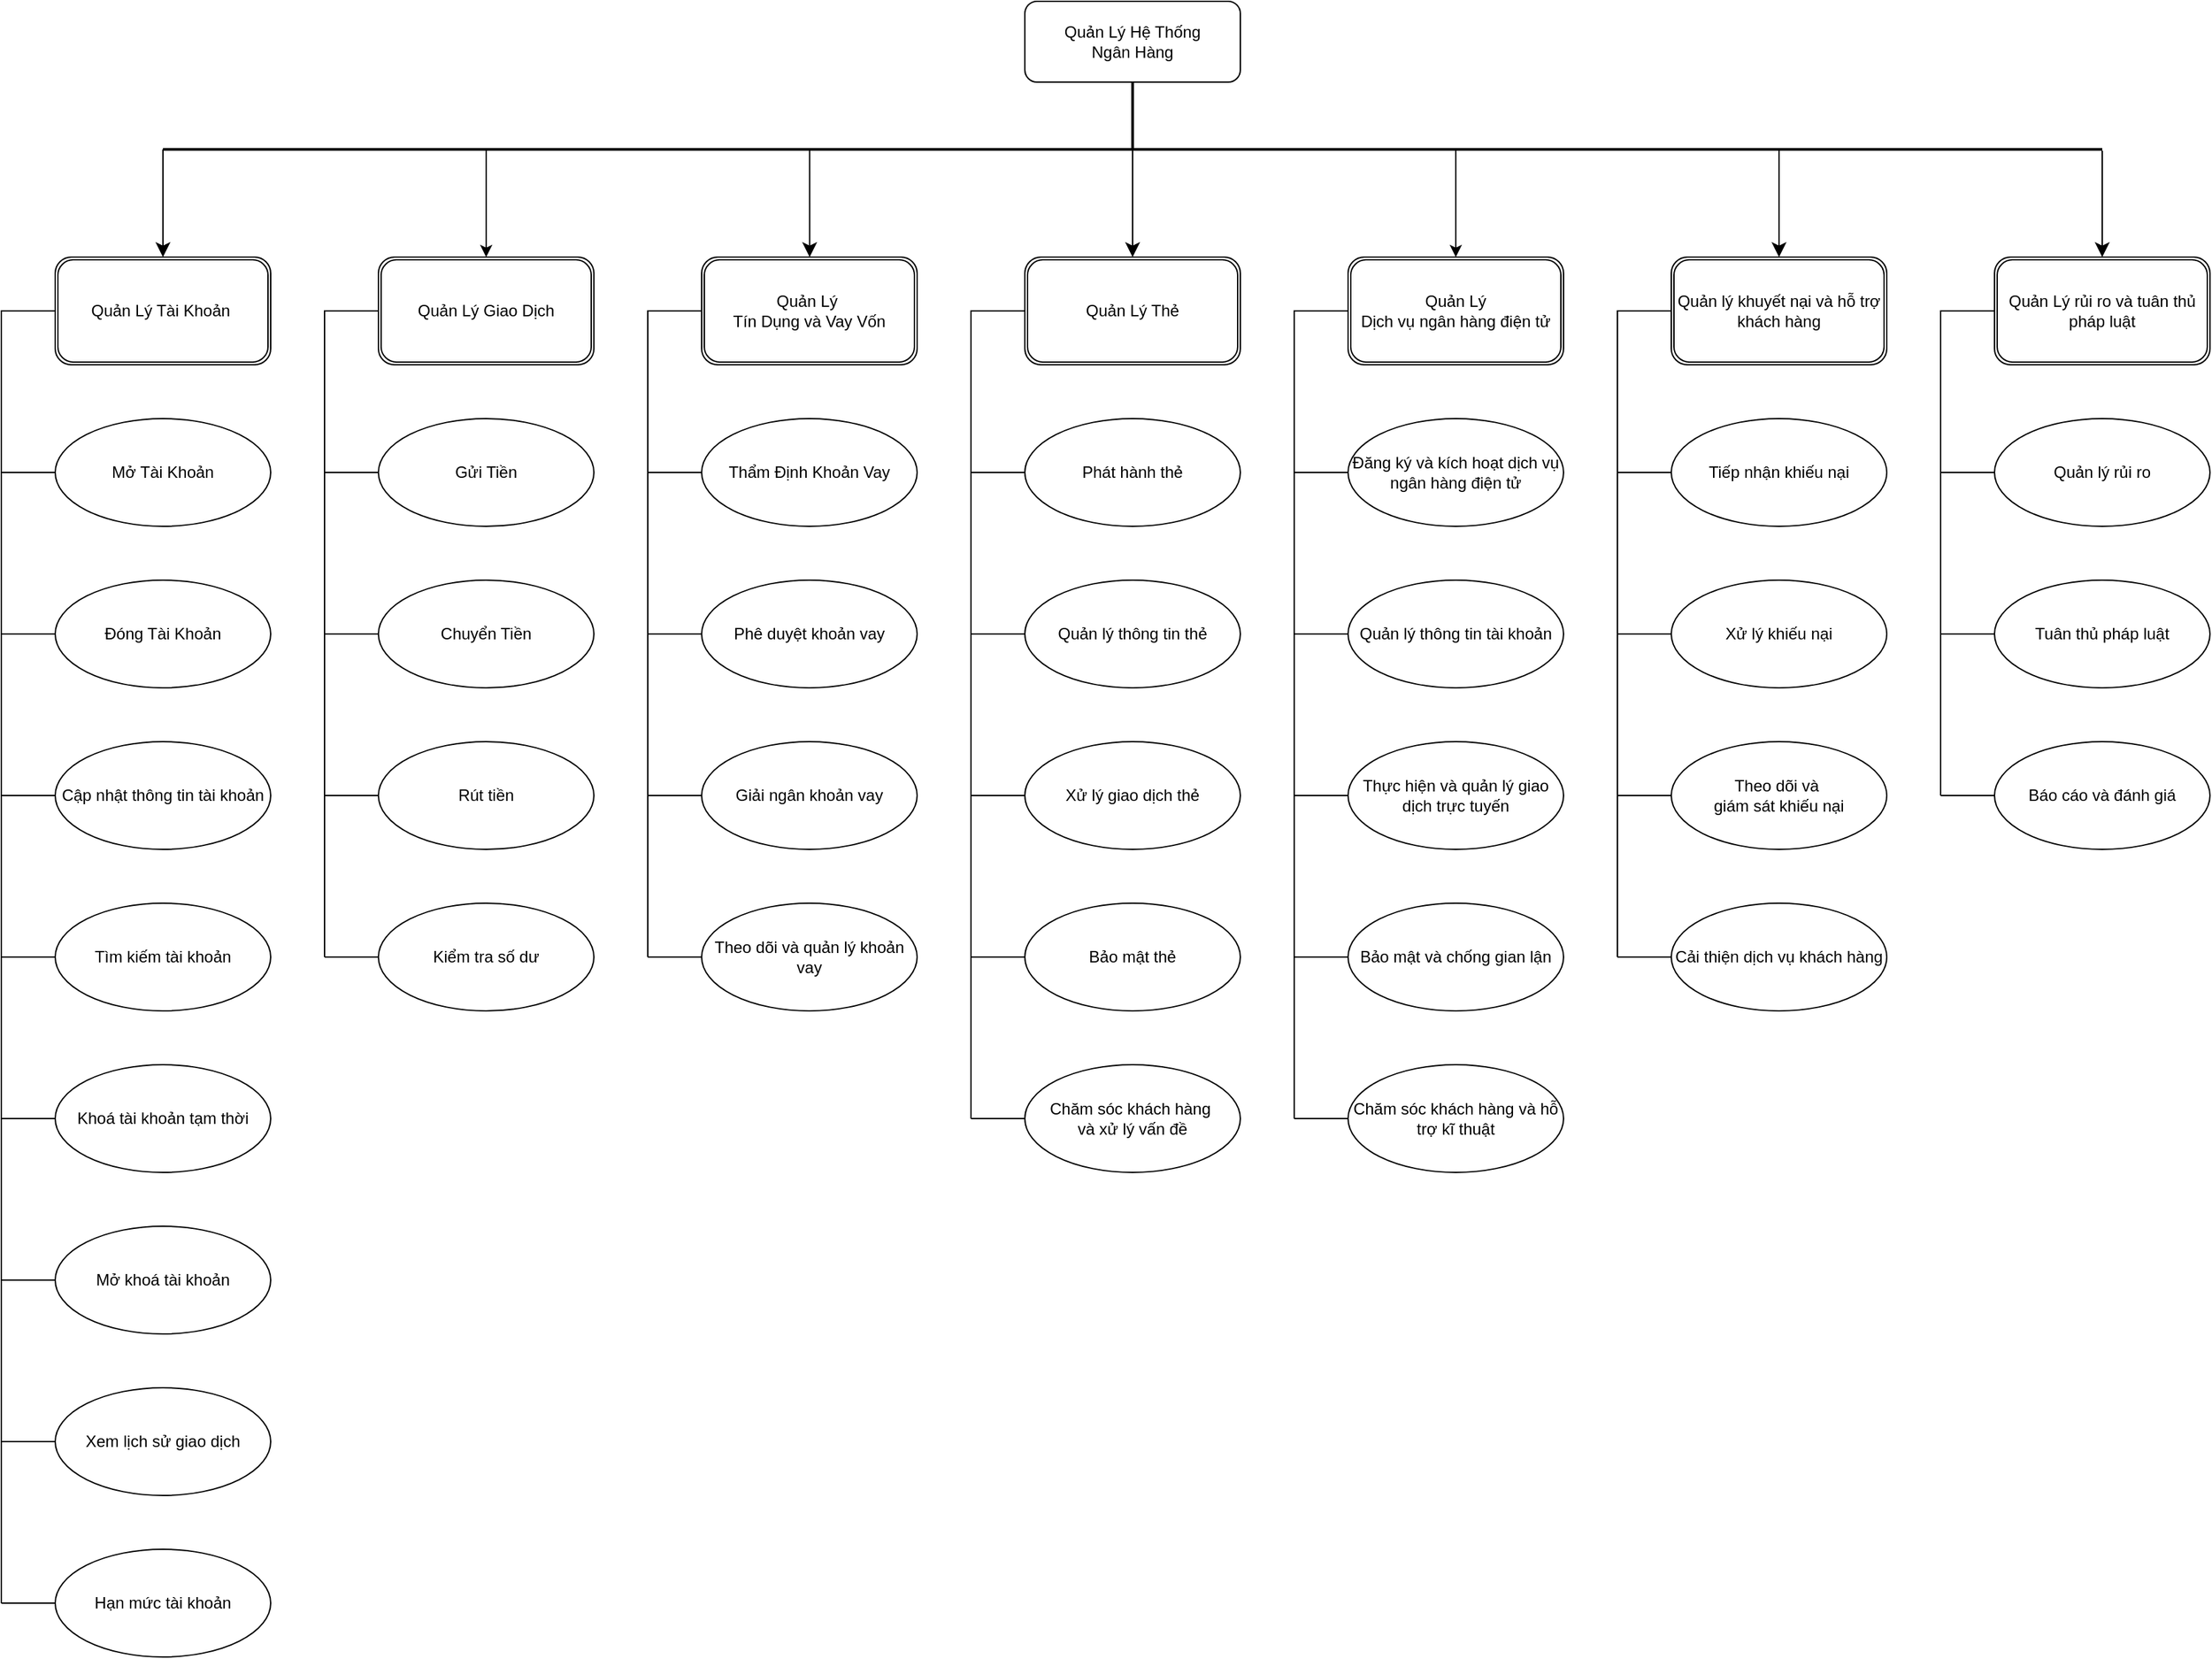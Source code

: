 <mxfile version="24.8.6" pages="11">
  <diagram id="e6IgMV_iYCYplH0gIcxM" name="Page-2">
    <mxGraphModel dx="3030" dy="1193" grid="1" gridSize="10" guides="1" tooltips="1" connect="1" arrows="1" fold="1" page="1" pageScale="1" pageWidth="850" pageHeight="1100" math="0" shadow="0">
      <root>
        <mxCell id="0" />
        <mxCell id="1" parent="0" />
        <mxCell id="WrCITK76RCs4NgZTFNEP-1" value="Quản Lý Hệ Thống&lt;div&gt;Ngân Hàng&lt;/div&gt;" style="rounded=1;whiteSpace=wrap;html=1;" parent="1" vertex="1">
          <mxGeometry x="400" y="50" width="160" height="60" as="geometry" />
        </mxCell>
        <mxCell id="WrCITK76RCs4NgZTFNEP-4" value="" style="line;strokeWidth=2;direction=south;html=1;" parent="1" vertex="1">
          <mxGeometry x="475" y="110" width="10" height="50" as="geometry" />
        </mxCell>
        <mxCell id="WrCITK76RCs4NgZTFNEP-7" value="" style="edgeStyle=elbowEdgeStyle;elbow=vertical;endArrow=classic;html=1;curved=0;rounded=0;exitX=0.347;exitY=0.5;exitDx=0;exitDy=0;exitPerimeter=0;horizontal=1;" parent="1" edge="1">
          <mxGeometry width="50" height="50" relative="1" as="geometry">
            <mxPoint x="0.03" y="160" as="sourcePoint" />
            <mxPoint y="240" as="targetPoint" />
            <Array as="points">
              <mxPoint y="230" />
            </Array>
          </mxGeometry>
        </mxCell>
        <mxCell id="WrCITK76RCs4NgZTFNEP-8" value="" style="edgeStyle=segmentEdgeStyle;endArrow=classic;html=1;curved=0;rounded=0;endSize=8;startSize=8;exitX=0.183;exitY=0.5;exitDx=0;exitDy=0;exitPerimeter=0;" parent="1" edge="1">
          <mxGeometry width="50" height="50" relative="1" as="geometry">
            <mxPoint x="-240.0" y="160" as="sourcePoint" />
            <mxPoint x="-240" y="240" as="targetPoint" />
            <Array as="points" />
          </mxGeometry>
        </mxCell>
        <mxCell id="WrCITK76RCs4NgZTFNEP-18" style="edgeStyle=orthogonalEdgeStyle;rounded=0;orthogonalLoop=1;jettySize=auto;html=1;" parent="1" edge="1">
          <mxGeometry relative="1" as="geometry">
            <mxPoint x="720" y="240" as="targetPoint" />
            <mxPoint x="720" y="160" as="sourcePoint" />
          </mxGeometry>
        </mxCell>
        <mxCell id="WrCITK76RCs4NgZTFNEP-9" value="" style="line;strokeWidth=2;html=1;" parent="1" vertex="1">
          <mxGeometry x="-240" y="150" width="1440" height="20" as="geometry" />
        </mxCell>
        <mxCell id="WrCITK76RCs4NgZTFNEP-12" value="" style="edgeStyle=segmentEdgeStyle;endArrow=classic;html=1;curved=0;rounded=0;endSize=8;startSize=8;exitX=0.531;exitY=0.5;exitDx=0;exitDy=0;exitPerimeter=0;" parent="1" target="WrCITK76RCs4NgZTFNEP-23" edge="1">
          <mxGeometry width="50" height="50" relative="1" as="geometry">
            <mxPoint x="240.19" y="160" as="sourcePoint" />
            <mxPoint x="240" y="240" as="targetPoint" />
            <Array as="points">
              <mxPoint x="240" y="200" />
              <mxPoint x="240" y="200" />
            </Array>
          </mxGeometry>
        </mxCell>
        <mxCell id="WrCITK76RCs4NgZTFNEP-13" value="" style="edgeStyle=segmentEdgeStyle;endArrow=classic;html=1;curved=0;rounded=0;endSize=8;startSize=8;" parent="1" edge="1">
          <mxGeometry width="50" height="50" relative="1" as="geometry">
            <mxPoint x="1200" y="161" as="sourcePoint" />
            <mxPoint x="1200" y="240" as="targetPoint" />
            <Array as="points" />
          </mxGeometry>
        </mxCell>
        <mxCell id="WrCITK76RCs4NgZTFNEP-15" value="" style="edgeStyle=segmentEdgeStyle;endArrow=classic;html=1;curved=0;rounded=0;endSize=8;startSize=8;" parent="1" edge="1">
          <mxGeometry width="50" height="50" relative="1" as="geometry">
            <mxPoint x="480" y="160" as="sourcePoint" />
            <mxPoint x="480" y="240" as="targetPoint" />
          </mxGeometry>
        </mxCell>
        <mxCell id="WrCITK76RCs4NgZTFNEP-17" value="" style="edgeStyle=segmentEdgeStyle;endArrow=classic;html=1;curved=0;rounded=0;endSize=8;startSize=8;" parent="1" edge="1">
          <mxGeometry width="50" height="50" relative="1" as="geometry">
            <mxPoint x="960" y="160" as="sourcePoint" />
            <mxPoint x="960" y="240" as="targetPoint" />
            <Array as="points">
              <mxPoint x="960" y="190" />
              <mxPoint x="960" y="190" />
            </Array>
          </mxGeometry>
        </mxCell>
        <mxCell id="WrCITK76RCs4NgZTFNEP-19" value="Quản Lý Tài Khoản&amp;nbsp;" style="shape=ext;double=1;rounded=1;whiteSpace=wrap;html=1;" parent="1" vertex="1">
          <mxGeometry x="-320" y="240" width="160" height="80" as="geometry" />
        </mxCell>
        <mxCell id="WrCITK76RCs4NgZTFNEP-21" value="Quản Lý Giao Dịch" style="shape=ext;double=1;rounded=1;whiteSpace=wrap;html=1;" parent="1" vertex="1">
          <mxGeometry x="-80" y="240" width="160" height="80" as="geometry" />
        </mxCell>
        <mxCell id="WrCITK76RCs4NgZTFNEP-23" value="Quản Lý&amp;nbsp;&lt;div&gt;Tín Dụng và Vay Vốn&lt;/div&gt;" style="shape=ext;double=1;rounded=1;whiteSpace=wrap;html=1;" parent="1" vertex="1">
          <mxGeometry x="160" y="240" width="160" height="80" as="geometry" />
        </mxCell>
        <mxCell id="WrCITK76RCs4NgZTFNEP-24" value="Quản Lý Thẻ" style="shape=ext;double=1;rounded=1;whiteSpace=wrap;html=1;" parent="1" vertex="1">
          <mxGeometry x="400" y="240" width="160" height="80" as="geometry" />
        </mxCell>
        <mxCell id="WrCITK76RCs4NgZTFNEP-25" value="Quản Lý&lt;div&gt;Dịch vụ ngân hàng điện tử&lt;/div&gt;" style="shape=ext;double=1;rounded=1;whiteSpace=wrap;html=1;" parent="1" vertex="1">
          <mxGeometry x="640" y="240" width="160" height="80" as="geometry" />
        </mxCell>
        <mxCell id="WrCITK76RCs4NgZTFNEP-26" value="Quản lý khuyết nại và hỗ trợ khách hàng" style="shape=ext;double=1;rounded=1;whiteSpace=wrap;html=1;" parent="1" vertex="1">
          <mxGeometry x="880" y="240" width="160" height="80" as="geometry" />
        </mxCell>
        <mxCell id="WrCITK76RCs4NgZTFNEP-27" value="Quản Lý rủi ro và tuân thủ pháp luật" style="shape=ext;double=1;rounded=1;whiteSpace=wrap;html=1;" parent="1" vertex="1">
          <mxGeometry x="1120" y="240" width="160" height="80" as="geometry" />
        </mxCell>
        <mxCell id="WrCITK76RCs4NgZTFNEP-30" value="" style="endArrow=none;html=1;rounded=0;entryX=0;entryY=0.5;entryDx=0;entryDy=0;" parent="1" target="WrCITK76RCs4NgZTFNEP-19" edge="1">
          <mxGeometry width="50" height="50" relative="1" as="geometry">
            <mxPoint x="-360" y="1240" as="sourcePoint" />
            <mxPoint x="-360" y="280" as="targetPoint" />
            <Array as="points">
              <mxPoint x="-360" y="400" />
              <mxPoint x="-360" y="280" />
            </Array>
          </mxGeometry>
        </mxCell>
        <mxCell id="WrCITK76RCs4NgZTFNEP-31" value="" style="endArrow=none;html=1;rounded=0;" parent="1" edge="1">
          <mxGeometry width="50" height="50" relative="1" as="geometry">
            <mxPoint x="-360" y="400" as="sourcePoint" />
            <mxPoint x="-320" y="400" as="targetPoint" />
          </mxGeometry>
        </mxCell>
        <mxCell id="WrCITK76RCs4NgZTFNEP-32" value="Mở Tài Khoản" style="ellipse;whiteSpace=wrap;html=1;" parent="1" vertex="1">
          <mxGeometry x="-320" y="360" width="160" height="80" as="geometry" />
        </mxCell>
        <mxCell id="WrCITK76RCs4NgZTFNEP-33" value="" style="endArrow=none;html=1;rounded=0;" parent="1" edge="1">
          <mxGeometry width="50" height="50" relative="1" as="geometry">
            <mxPoint x="-360" y="520" as="sourcePoint" />
            <mxPoint x="-320" y="520" as="targetPoint" />
          </mxGeometry>
        </mxCell>
        <mxCell id="WrCITK76RCs4NgZTFNEP-34" value="" style="endArrow=none;html=1;rounded=0;" parent="1" edge="1">
          <mxGeometry width="50" height="50" relative="1" as="geometry">
            <mxPoint x="-360" y="1240" as="sourcePoint" />
            <mxPoint x="-320" y="1240" as="targetPoint" />
          </mxGeometry>
        </mxCell>
        <mxCell id="WrCITK76RCs4NgZTFNEP-35" value="" style="endArrow=none;html=1;rounded=0;" parent="1" edge="1">
          <mxGeometry width="50" height="50" relative="1" as="geometry">
            <mxPoint x="-360" y="1000" as="sourcePoint" />
            <mxPoint x="-320" y="1000" as="targetPoint" />
          </mxGeometry>
        </mxCell>
        <mxCell id="WrCITK76RCs4NgZTFNEP-36" value="" style="endArrow=none;html=1;rounded=0;" parent="1" edge="1">
          <mxGeometry width="50" height="50" relative="1" as="geometry">
            <mxPoint x="-360" y="1120" as="sourcePoint" />
            <mxPoint x="-320" y="1120" as="targetPoint" />
          </mxGeometry>
        </mxCell>
        <mxCell id="WrCITK76RCs4NgZTFNEP-37" value="" style="endArrow=none;html=1;rounded=0;" parent="1" edge="1">
          <mxGeometry width="50" height="50" relative="1" as="geometry">
            <mxPoint x="-360" y="880" as="sourcePoint" />
            <mxPoint x="-320" y="880" as="targetPoint" />
          </mxGeometry>
        </mxCell>
        <mxCell id="WrCITK76RCs4NgZTFNEP-38" value="" style="endArrow=none;html=1;rounded=0;" parent="1" edge="1">
          <mxGeometry width="50" height="50" relative="1" as="geometry">
            <mxPoint x="-360" y="760" as="sourcePoint" />
            <mxPoint x="-320" y="760" as="targetPoint" />
          </mxGeometry>
        </mxCell>
        <mxCell id="WrCITK76RCs4NgZTFNEP-39" value="" style="endArrow=none;html=1;rounded=0;" parent="1" edge="1">
          <mxGeometry width="50" height="50" relative="1" as="geometry">
            <mxPoint x="-360" y="640" as="sourcePoint" />
            <mxPoint x="-320" y="640" as="targetPoint" />
            <Array as="points">
              <mxPoint x="-340" y="640" />
            </Array>
          </mxGeometry>
        </mxCell>
        <mxCell id="WrCITK76RCs4NgZTFNEP-40" value="Đóng Tài Khoản" style="ellipse;whiteSpace=wrap;html=1;" parent="1" vertex="1">
          <mxGeometry x="-320" y="480" width="160" height="80" as="geometry" />
        </mxCell>
        <mxCell id="WrCITK76RCs4NgZTFNEP-41" value="Cập nhật thông tin tài khoản" style="ellipse;whiteSpace=wrap;html=1;" parent="1" vertex="1">
          <mxGeometry x="-320" y="600" width="160" height="80" as="geometry" />
        </mxCell>
        <mxCell id="WrCITK76RCs4NgZTFNEP-42" value="Tìm kiếm tài khoản" style="ellipse;whiteSpace=wrap;html=1;" parent="1" vertex="1">
          <mxGeometry x="-320" y="720" width="160" height="80" as="geometry" />
        </mxCell>
        <mxCell id="WrCITK76RCs4NgZTFNEP-43" value="Khoá tài khoản tạm thời" style="ellipse;whiteSpace=wrap;html=1;" parent="1" vertex="1">
          <mxGeometry x="-320" y="840" width="160" height="80" as="geometry" />
        </mxCell>
        <mxCell id="WrCITK76RCs4NgZTFNEP-44" value="Mở khoá tài khoản" style="ellipse;whiteSpace=wrap;html=1;" parent="1" vertex="1">
          <mxGeometry x="-320" y="960" width="160" height="80" as="geometry" />
        </mxCell>
        <mxCell id="WrCITK76RCs4NgZTFNEP-45" value="Xem lịch sử giao dịch" style="ellipse;whiteSpace=wrap;html=1;" parent="1" vertex="1">
          <mxGeometry x="-320" y="1080" width="160" height="80" as="geometry" />
        </mxCell>
        <mxCell id="WrCITK76RCs4NgZTFNEP-46" value="Hạn mức tài khoản" style="ellipse;whiteSpace=wrap;html=1;" parent="1" vertex="1">
          <mxGeometry x="-320" y="1200" width="160" height="80" as="geometry" />
        </mxCell>
        <mxCell id="WrCITK76RCs4NgZTFNEP-47" value="" style="endArrow=none;html=1;rounded=0;entryX=0;entryY=0.5;entryDx=0;entryDy=0;" parent="1" edge="1">
          <mxGeometry width="50" height="50" relative="1" as="geometry">
            <mxPoint x="-120" y="760" as="sourcePoint" />
            <mxPoint x="-80" y="280" as="targetPoint" />
            <Array as="points">
              <mxPoint x="-120" y="400" />
              <mxPoint x="-120" y="280" />
            </Array>
          </mxGeometry>
        </mxCell>
        <mxCell id="WrCITK76RCs4NgZTFNEP-48" value="" style="endArrow=none;html=1;rounded=0;" parent="1" edge="1">
          <mxGeometry width="50" height="50" relative="1" as="geometry">
            <mxPoint x="-120" y="400" as="sourcePoint" />
            <mxPoint x="-80" y="400" as="targetPoint" />
          </mxGeometry>
        </mxCell>
        <mxCell id="WrCITK76RCs4NgZTFNEP-49" value="Gửi Tiền" style="ellipse;whiteSpace=wrap;html=1;" parent="1" vertex="1">
          <mxGeometry x="-80" y="360" width="160" height="80" as="geometry" />
        </mxCell>
        <mxCell id="WrCITK76RCs4NgZTFNEP-50" value="" style="endArrow=none;html=1;rounded=0;" parent="1" edge="1">
          <mxGeometry width="50" height="50" relative="1" as="geometry">
            <mxPoint x="-120" y="520" as="sourcePoint" />
            <mxPoint x="-80" y="520" as="targetPoint" />
          </mxGeometry>
        </mxCell>
        <mxCell id="WrCITK76RCs4NgZTFNEP-55" value="" style="endArrow=none;html=1;rounded=0;" parent="1" edge="1">
          <mxGeometry width="50" height="50" relative="1" as="geometry">
            <mxPoint x="-120" y="760" as="sourcePoint" />
            <mxPoint x="-80" y="760" as="targetPoint" />
          </mxGeometry>
        </mxCell>
        <mxCell id="WrCITK76RCs4NgZTFNEP-56" value="" style="endArrow=none;html=1;rounded=0;" parent="1" edge="1">
          <mxGeometry width="50" height="50" relative="1" as="geometry">
            <mxPoint x="-120" y="640" as="sourcePoint" />
            <mxPoint x="-80" y="640" as="targetPoint" />
            <Array as="points">
              <mxPoint x="-100" y="640" />
            </Array>
          </mxGeometry>
        </mxCell>
        <mxCell id="WrCITK76RCs4NgZTFNEP-57" value="Chuyển Tiền" style="ellipse;whiteSpace=wrap;html=1;" parent="1" vertex="1">
          <mxGeometry x="-80" y="480" width="160" height="80" as="geometry" />
        </mxCell>
        <mxCell id="WrCITK76RCs4NgZTFNEP-58" value="Rút tiền" style="ellipse;whiteSpace=wrap;html=1;" parent="1" vertex="1">
          <mxGeometry x="-80" y="600" width="160" height="80" as="geometry" />
        </mxCell>
        <mxCell id="WrCITK76RCs4NgZTFNEP-59" value="Kiểm tra số dư" style="ellipse;whiteSpace=wrap;html=1;" parent="1" vertex="1">
          <mxGeometry x="-80" y="720" width="160" height="80" as="geometry" />
        </mxCell>
        <mxCell id="WrCITK76RCs4NgZTFNEP-64" value="" style="endArrow=none;html=1;rounded=0;entryX=0;entryY=0.5;entryDx=0;entryDy=0;" parent="1" edge="1">
          <mxGeometry width="50" height="50" relative="1" as="geometry">
            <mxPoint x="120" y="760" as="sourcePoint" />
            <mxPoint x="160" y="280" as="targetPoint" />
            <Array as="points">
              <mxPoint x="120" y="400" />
              <mxPoint x="120" y="280" />
            </Array>
          </mxGeometry>
        </mxCell>
        <mxCell id="WrCITK76RCs4NgZTFNEP-65" value="" style="endArrow=none;html=1;rounded=0;" parent="1" edge="1">
          <mxGeometry width="50" height="50" relative="1" as="geometry">
            <mxPoint x="120" y="400" as="sourcePoint" />
            <mxPoint x="160" y="400" as="targetPoint" />
          </mxGeometry>
        </mxCell>
        <mxCell id="WrCITK76RCs4NgZTFNEP-66" value="Thẩm Định Khoản Vay" style="ellipse;whiteSpace=wrap;html=1;" parent="1" vertex="1">
          <mxGeometry x="160" y="360" width="160" height="80" as="geometry" />
        </mxCell>
        <mxCell id="WrCITK76RCs4NgZTFNEP-67" value="" style="endArrow=none;html=1;rounded=0;" parent="1" edge="1">
          <mxGeometry width="50" height="50" relative="1" as="geometry">
            <mxPoint x="120" y="520" as="sourcePoint" />
            <mxPoint x="160" y="520" as="targetPoint" />
          </mxGeometry>
        </mxCell>
        <mxCell id="WrCITK76RCs4NgZTFNEP-72" value="" style="endArrow=none;html=1;rounded=0;" parent="1" edge="1">
          <mxGeometry width="50" height="50" relative="1" as="geometry">
            <mxPoint x="120" y="760" as="sourcePoint" />
            <mxPoint x="160" y="760" as="targetPoint" />
          </mxGeometry>
        </mxCell>
        <mxCell id="WrCITK76RCs4NgZTFNEP-73" value="" style="endArrow=none;html=1;rounded=0;" parent="1" edge="1">
          <mxGeometry width="50" height="50" relative="1" as="geometry">
            <mxPoint x="120" y="640" as="sourcePoint" />
            <mxPoint x="160" y="640" as="targetPoint" />
            <Array as="points">
              <mxPoint x="140" y="640" />
            </Array>
          </mxGeometry>
        </mxCell>
        <mxCell id="WrCITK76RCs4NgZTFNEP-74" value="Phê duyệt khoản vay" style="ellipse;whiteSpace=wrap;html=1;" parent="1" vertex="1">
          <mxGeometry x="160" y="480" width="160" height="80" as="geometry" />
        </mxCell>
        <mxCell id="WrCITK76RCs4NgZTFNEP-75" value="Giải ngân khoản vay" style="ellipse;whiteSpace=wrap;html=1;" parent="1" vertex="1">
          <mxGeometry x="160" y="600" width="160" height="80" as="geometry" />
        </mxCell>
        <mxCell id="WrCITK76RCs4NgZTFNEP-76" value="Theo dõi và quản lý khoản vay" style="ellipse;whiteSpace=wrap;html=1;" parent="1" vertex="1">
          <mxGeometry x="160" y="720" width="160" height="80" as="geometry" />
        </mxCell>
        <mxCell id="WrCITK76RCs4NgZTFNEP-81" value="" style="endArrow=none;html=1;rounded=0;entryX=0;entryY=0.5;entryDx=0;entryDy=0;" parent="1" edge="1">
          <mxGeometry width="50" height="50" relative="1" as="geometry">
            <mxPoint x="360" y="880" as="sourcePoint" />
            <mxPoint x="400" y="280" as="targetPoint" />
            <Array as="points">
              <mxPoint x="360" y="400" />
              <mxPoint x="360" y="280" />
            </Array>
          </mxGeometry>
        </mxCell>
        <mxCell id="WrCITK76RCs4NgZTFNEP-82" value="" style="endArrow=none;html=1;rounded=0;" parent="1" edge="1">
          <mxGeometry width="50" height="50" relative="1" as="geometry">
            <mxPoint x="360" y="400" as="sourcePoint" />
            <mxPoint x="400" y="400" as="targetPoint" />
          </mxGeometry>
        </mxCell>
        <mxCell id="WrCITK76RCs4NgZTFNEP-83" value="Phát hành thẻ" style="ellipse;whiteSpace=wrap;html=1;" parent="1" vertex="1">
          <mxGeometry x="400" y="360" width="160" height="80" as="geometry" />
        </mxCell>
        <mxCell id="WrCITK76RCs4NgZTFNEP-84" value="" style="endArrow=none;html=1;rounded=0;" parent="1" edge="1">
          <mxGeometry width="50" height="50" relative="1" as="geometry">
            <mxPoint x="360" y="520" as="sourcePoint" />
            <mxPoint x="400" y="520" as="targetPoint" />
          </mxGeometry>
        </mxCell>
        <mxCell id="WrCITK76RCs4NgZTFNEP-88" value="" style="endArrow=none;html=1;rounded=0;" parent="1" edge="1">
          <mxGeometry width="50" height="50" relative="1" as="geometry">
            <mxPoint x="360" y="880" as="sourcePoint" />
            <mxPoint x="400" y="880" as="targetPoint" />
          </mxGeometry>
        </mxCell>
        <mxCell id="WrCITK76RCs4NgZTFNEP-89" value="" style="endArrow=none;html=1;rounded=0;" parent="1" edge="1">
          <mxGeometry width="50" height="50" relative="1" as="geometry">
            <mxPoint x="360" y="760" as="sourcePoint" />
            <mxPoint x="400" y="760" as="targetPoint" />
          </mxGeometry>
        </mxCell>
        <mxCell id="WrCITK76RCs4NgZTFNEP-90" value="" style="endArrow=none;html=1;rounded=0;" parent="1" edge="1">
          <mxGeometry width="50" height="50" relative="1" as="geometry">
            <mxPoint x="360" y="640" as="sourcePoint" />
            <mxPoint x="400" y="640" as="targetPoint" />
            <Array as="points">
              <mxPoint x="380" y="640" />
            </Array>
          </mxGeometry>
        </mxCell>
        <mxCell id="WrCITK76RCs4NgZTFNEP-91" value="Quản lý thông tin thẻ" style="ellipse;whiteSpace=wrap;html=1;" parent="1" vertex="1">
          <mxGeometry x="400" y="480" width="160" height="80" as="geometry" />
        </mxCell>
        <mxCell id="WrCITK76RCs4NgZTFNEP-92" value="Xử lý giao dịch thẻ" style="ellipse;whiteSpace=wrap;html=1;" parent="1" vertex="1">
          <mxGeometry x="400" y="600" width="160" height="80" as="geometry" />
        </mxCell>
        <mxCell id="WrCITK76RCs4NgZTFNEP-93" value="Bảo mật thẻ" style="ellipse;whiteSpace=wrap;html=1;" parent="1" vertex="1">
          <mxGeometry x="400" y="720" width="160" height="80" as="geometry" />
        </mxCell>
        <mxCell id="WrCITK76RCs4NgZTFNEP-94" value="Chăm sóc khách hàng&amp;nbsp;&lt;div&gt;và xử lý vấn đề&lt;/div&gt;" style="ellipse;whiteSpace=wrap;html=1;" parent="1" vertex="1">
          <mxGeometry x="400" y="840" width="160" height="80" as="geometry" />
        </mxCell>
        <mxCell id="WrCITK76RCs4NgZTFNEP-98" value="" style="endArrow=none;html=1;rounded=0;entryX=0;entryY=0.5;entryDx=0;entryDy=0;" parent="1" edge="1">
          <mxGeometry width="50" height="50" relative="1" as="geometry">
            <mxPoint x="600" y="880" as="sourcePoint" />
            <mxPoint x="640" y="280" as="targetPoint" />
            <Array as="points">
              <mxPoint x="600" y="400" />
              <mxPoint x="600" y="280" />
            </Array>
          </mxGeometry>
        </mxCell>
        <mxCell id="WrCITK76RCs4NgZTFNEP-99" value="" style="endArrow=none;html=1;rounded=0;" parent="1" edge="1">
          <mxGeometry width="50" height="50" relative="1" as="geometry">
            <mxPoint x="600" y="400" as="sourcePoint" />
            <mxPoint x="640" y="400" as="targetPoint" />
          </mxGeometry>
        </mxCell>
        <mxCell id="WrCITK76RCs4NgZTFNEP-100" value="Đăng ký và kích hoạt dịch vụ ngân hàng điện tử" style="ellipse;whiteSpace=wrap;html=1;" parent="1" vertex="1">
          <mxGeometry x="640" y="360" width="160" height="80" as="geometry" />
        </mxCell>
        <mxCell id="WrCITK76RCs4NgZTFNEP-101" value="" style="endArrow=none;html=1;rounded=0;" parent="1" edge="1">
          <mxGeometry width="50" height="50" relative="1" as="geometry">
            <mxPoint x="600" y="520" as="sourcePoint" />
            <mxPoint x="640" y="520" as="targetPoint" />
          </mxGeometry>
        </mxCell>
        <mxCell id="WrCITK76RCs4NgZTFNEP-105" value="" style="endArrow=none;html=1;rounded=0;" parent="1" edge="1">
          <mxGeometry width="50" height="50" relative="1" as="geometry">
            <mxPoint x="600" y="880" as="sourcePoint" />
            <mxPoint x="640" y="880" as="targetPoint" />
          </mxGeometry>
        </mxCell>
        <mxCell id="WrCITK76RCs4NgZTFNEP-106" value="" style="endArrow=none;html=1;rounded=0;" parent="1" edge="1">
          <mxGeometry width="50" height="50" relative="1" as="geometry">
            <mxPoint x="600" y="760" as="sourcePoint" />
            <mxPoint x="640" y="760" as="targetPoint" />
          </mxGeometry>
        </mxCell>
        <mxCell id="WrCITK76RCs4NgZTFNEP-107" value="" style="endArrow=none;html=1;rounded=0;" parent="1" edge="1">
          <mxGeometry width="50" height="50" relative="1" as="geometry">
            <mxPoint x="600" y="640" as="sourcePoint" />
            <mxPoint x="640" y="640" as="targetPoint" />
            <Array as="points">
              <mxPoint x="620" y="640" />
            </Array>
          </mxGeometry>
        </mxCell>
        <mxCell id="WrCITK76RCs4NgZTFNEP-108" value="Quản lý thông tin tài khoản" style="ellipse;whiteSpace=wrap;html=1;" parent="1" vertex="1">
          <mxGeometry x="640" y="480" width="160" height="80" as="geometry" />
        </mxCell>
        <mxCell id="WrCITK76RCs4NgZTFNEP-109" value="Thực hiện và quản lý giao dịch trực tuyến" style="ellipse;whiteSpace=wrap;html=1;" parent="1" vertex="1">
          <mxGeometry x="640" y="600" width="160" height="80" as="geometry" />
        </mxCell>
        <mxCell id="WrCITK76RCs4NgZTFNEP-110" value="Bảo mật và chống gian lận" style="ellipse;whiteSpace=wrap;html=1;" parent="1" vertex="1">
          <mxGeometry x="640" y="720" width="160" height="80" as="geometry" />
        </mxCell>
        <mxCell id="WrCITK76RCs4NgZTFNEP-111" value="Chăm sóc khách hàng và hỗ trợ kĩ thuật" style="ellipse;whiteSpace=wrap;html=1;" parent="1" vertex="1">
          <mxGeometry x="640" y="840" width="160" height="80" as="geometry" />
        </mxCell>
        <mxCell id="WrCITK76RCs4NgZTFNEP-115" value="" style="endArrow=none;html=1;rounded=0;entryX=0;entryY=0.5;entryDx=0;entryDy=0;" parent="1" edge="1">
          <mxGeometry width="50" height="50" relative="1" as="geometry">
            <mxPoint x="840" y="760" as="sourcePoint" />
            <mxPoint x="880" y="280" as="targetPoint" />
            <Array as="points">
              <mxPoint x="840" y="400" />
              <mxPoint x="840" y="280" />
            </Array>
          </mxGeometry>
        </mxCell>
        <mxCell id="WrCITK76RCs4NgZTFNEP-116" value="" style="endArrow=none;html=1;rounded=0;" parent="1" edge="1">
          <mxGeometry width="50" height="50" relative="1" as="geometry">
            <mxPoint x="840" y="400" as="sourcePoint" />
            <mxPoint x="880" y="400" as="targetPoint" />
          </mxGeometry>
        </mxCell>
        <mxCell id="WrCITK76RCs4NgZTFNEP-117" value="Tiếp nhận khiếu nại" style="ellipse;whiteSpace=wrap;html=1;" parent="1" vertex="1">
          <mxGeometry x="880" y="360" width="160" height="80" as="geometry" />
        </mxCell>
        <mxCell id="WrCITK76RCs4NgZTFNEP-118" value="" style="endArrow=none;html=1;rounded=0;" parent="1" edge="1">
          <mxGeometry width="50" height="50" relative="1" as="geometry">
            <mxPoint x="840" y="520" as="sourcePoint" />
            <mxPoint x="880" y="520" as="targetPoint" />
          </mxGeometry>
        </mxCell>
        <mxCell id="WrCITK76RCs4NgZTFNEP-123" value="" style="endArrow=none;html=1;rounded=0;" parent="1" edge="1">
          <mxGeometry width="50" height="50" relative="1" as="geometry">
            <mxPoint x="840" y="760" as="sourcePoint" />
            <mxPoint x="880" y="760" as="targetPoint" />
          </mxGeometry>
        </mxCell>
        <mxCell id="WrCITK76RCs4NgZTFNEP-124" value="" style="endArrow=none;html=1;rounded=0;" parent="1" edge="1">
          <mxGeometry width="50" height="50" relative="1" as="geometry">
            <mxPoint x="840" y="640" as="sourcePoint" />
            <mxPoint x="880" y="640" as="targetPoint" />
            <Array as="points">
              <mxPoint x="860" y="640" />
            </Array>
          </mxGeometry>
        </mxCell>
        <mxCell id="WrCITK76RCs4NgZTFNEP-125" value="Xử lý khiếu nại" style="ellipse;whiteSpace=wrap;html=1;" parent="1" vertex="1">
          <mxGeometry x="880" y="480" width="160" height="80" as="geometry" />
        </mxCell>
        <mxCell id="WrCITK76RCs4NgZTFNEP-126" value="Theo dõi và&amp;nbsp;&lt;div&gt;giám sát khiếu nại&lt;/div&gt;" style="ellipse;whiteSpace=wrap;html=1;" parent="1" vertex="1">
          <mxGeometry x="880" y="600" width="160" height="80" as="geometry" />
        </mxCell>
        <mxCell id="WrCITK76RCs4NgZTFNEP-127" value="Cải thiện dịch vụ khách hàng" style="ellipse;whiteSpace=wrap;html=1;" parent="1" vertex="1">
          <mxGeometry x="880" y="720" width="160" height="80" as="geometry" />
        </mxCell>
        <mxCell id="WrCITK76RCs4NgZTFNEP-132" value="" style="endArrow=none;html=1;rounded=0;entryX=0;entryY=0.5;entryDx=0;entryDy=0;" parent="1" edge="1">
          <mxGeometry width="50" height="50" relative="1" as="geometry">
            <mxPoint x="1080" y="640" as="sourcePoint" />
            <mxPoint x="1120" y="280" as="targetPoint" />
            <Array as="points">
              <mxPoint x="1080" y="400" />
              <mxPoint x="1080" y="280" />
            </Array>
          </mxGeometry>
        </mxCell>
        <mxCell id="WrCITK76RCs4NgZTFNEP-133" value="" style="endArrow=none;html=1;rounded=0;" parent="1" edge="1">
          <mxGeometry width="50" height="50" relative="1" as="geometry">
            <mxPoint x="1080" y="400" as="sourcePoint" />
            <mxPoint x="1120" y="400" as="targetPoint" />
          </mxGeometry>
        </mxCell>
        <mxCell id="WrCITK76RCs4NgZTFNEP-134" value="Quản lý rủi ro" style="ellipse;whiteSpace=wrap;html=1;" parent="1" vertex="1">
          <mxGeometry x="1120" y="360" width="160" height="80" as="geometry" />
        </mxCell>
        <mxCell id="WrCITK76RCs4NgZTFNEP-135" value="" style="endArrow=none;html=1;rounded=0;" parent="1" edge="1">
          <mxGeometry width="50" height="50" relative="1" as="geometry">
            <mxPoint x="1080" y="520" as="sourcePoint" />
            <mxPoint x="1120" y="520" as="targetPoint" />
          </mxGeometry>
        </mxCell>
        <mxCell id="WrCITK76RCs4NgZTFNEP-141" value="" style="endArrow=none;html=1;rounded=0;" parent="1" edge="1">
          <mxGeometry width="50" height="50" relative="1" as="geometry">
            <mxPoint x="1080" y="640" as="sourcePoint" />
            <mxPoint x="1120" y="640" as="targetPoint" />
            <Array as="points">
              <mxPoint x="1100" y="640" />
            </Array>
          </mxGeometry>
        </mxCell>
        <mxCell id="WrCITK76RCs4NgZTFNEP-142" value="Tuân thủ pháp luật" style="ellipse;whiteSpace=wrap;html=1;" parent="1" vertex="1">
          <mxGeometry x="1120" y="480" width="160" height="80" as="geometry" />
        </mxCell>
        <mxCell id="WrCITK76RCs4NgZTFNEP-143" value="Báo cáo và đánh giá" style="ellipse;whiteSpace=wrap;html=1;" parent="1" vertex="1">
          <mxGeometry x="1120" y="600" width="160" height="80" as="geometry" />
        </mxCell>
      </root>
    </mxGraphModel>
  </diagram>
  <diagram id="VobFiCfsFtUasl157EHU" name="Page-3">
    <mxGraphModel dx="2594" dy="954" grid="1" gridSize="10" guides="1" tooltips="1" connect="1" arrows="1" fold="1" page="1" pageScale="1" pageWidth="850" pageHeight="1100" math="0" shadow="0">
      <root>
        <mxCell id="0" />
        <mxCell id="1" parent="0" />
        <mxCell id="NejWYtkcgCY343dQKSbD-1" value="Quản lý tài khoản&amp;nbsp;" style="rounded=1;whiteSpace=wrap;html=1;" vertex="1" parent="1">
          <mxGeometry x="20" y="50" width="160" height="80" as="geometry" />
        </mxCell>
        <mxCell id="G1bmBcG7xXhzf0o_IPS5-1" value="" style="endArrow=none;html=1;rounded=0;exitX=0.5;exitY=1;exitDx=0;exitDy=0;" edge="1" parent="1" source="NejWYtkcgCY343dQKSbD-1">
          <mxGeometry width="50" height="50" relative="1" as="geometry">
            <mxPoint x="60" y="280" as="sourcePoint" />
            <mxPoint x="100" y="200" as="targetPoint" />
          </mxGeometry>
        </mxCell>
        <mxCell id="G1bmBcG7xXhzf0o_IPS5-2" value="" style="endArrow=none;html=1;rounded=0;" edge="1" parent="1">
          <mxGeometry relative="1" as="geometry">
            <mxPoint x="-600" y="200" as="sourcePoint" />
            <mxPoint x="800" y="200" as="targetPoint" />
          </mxGeometry>
        </mxCell>
        <mxCell id="N-G_IfaOx3QnOSs101oF-1" value="" style="endArrow=classic;html=1;rounded=0;entryX=0.5;entryY=0;entryDx=0;entryDy=0;" edge="1" parent="1" target="ismvCwR4_neXdGebF30g-17">
          <mxGeometry width="50" height="50" relative="1" as="geometry">
            <mxPoint x="-400" y="200" as="sourcePoint" />
            <mxPoint x="-400" y="280" as="targetPoint" />
          </mxGeometry>
        </mxCell>
        <mxCell id="N-G_IfaOx3QnOSs101oF-2" value="" style="endArrow=classic;html=1;rounded=0;entryX=0.5;entryY=0;entryDx=0;entryDy=0;" edge="1" parent="1" target="N-G_IfaOx3QnOSs101oF-3">
          <mxGeometry width="50" height="50" relative="1" as="geometry">
            <mxPoint x="-600" y="200" as="sourcePoint" />
            <mxPoint x="-600" y="280" as="targetPoint" />
          </mxGeometry>
        </mxCell>
        <mxCell id="N-G_IfaOx3QnOSs101oF-3" value="Mở tài khoản" style="rounded=1;whiteSpace=wrap;html=1;" vertex="1" parent="1">
          <mxGeometry x="-660" y="290" width="120" height="60" as="geometry" />
        </mxCell>
        <mxCell id="N-G_IfaOx3QnOSs101oF-5" value="" style="endArrow=none;html=1;rounded=0;exitX=0.5;exitY=0.667;exitDx=0;exitDy=0;exitPerimeter=0;" edge="1" parent="1">
          <mxGeometry width="50" height="50" relative="1" as="geometry">
            <mxPoint x="-660" y="320.02" as="sourcePoint" />
            <mxPoint x="-720" y="1200" as="targetPoint" />
            <Array as="points">
              <mxPoint x="-720" y="320" />
            </Array>
          </mxGeometry>
        </mxCell>
        <mxCell id="x2DDJaz-XJP_Uo1hWOrG-1" value="" style="endArrow=none;html=1;rounded=0;" edge="1" parent="1">
          <mxGeometry width="50" height="50" relative="1" as="geometry">
            <mxPoint x="-720" y="400" as="sourcePoint" />
            <mxPoint x="-660" y="400" as="targetPoint" />
          </mxGeometry>
        </mxCell>
        <mxCell id="x2DDJaz-XJP_Uo1hWOrG-2" value="Tiếp nhận yêu cầu mở tài khoản" style="ellipse;whiteSpace=wrap;html=1;" vertex="1" parent="1">
          <mxGeometry x="-660" y="360" width="120" height="80" as="geometry" />
        </mxCell>
        <mxCell id="ismvCwR4_neXdGebF30g-1" value="" style="endArrow=none;html=1;rounded=0;" edge="1" parent="1">
          <mxGeometry width="50" height="50" relative="1" as="geometry">
            <mxPoint x="-720" y="499.5" as="sourcePoint" />
            <mxPoint x="-660" y="499.5" as="targetPoint" />
          </mxGeometry>
        </mxCell>
        <mxCell id="ismvCwR4_neXdGebF30g-2" value="Thu nhập và xác minh thông tin cá nhân" style="ellipse;whiteSpace=wrap;html=1;" vertex="1" parent="1">
          <mxGeometry x="-660" y="460" width="120" height="80" as="geometry" />
        </mxCell>
        <mxCell id="ismvCwR4_neXdGebF30g-3" value="" style="endArrow=none;html=1;rounded=0;" edge="1" parent="1">
          <mxGeometry width="50" height="50" relative="1" as="geometry">
            <mxPoint x="-720" y="600" as="sourcePoint" />
            <mxPoint x="-660" y="600" as="targetPoint" />
          </mxGeometry>
        </mxCell>
        <mxCell id="ismvCwR4_neXdGebF30g-4" value="Kiểm tra lịch sử tín dụng và đánh giá rủi ro" style="ellipse;whiteSpace=wrap;html=1;" vertex="1" parent="1">
          <mxGeometry x="-660" y="560" width="120" height="80" as="geometry" />
        </mxCell>
        <mxCell id="ismvCwR4_neXdGebF30g-5" value="" style="endArrow=none;html=1;rounded=0;" edge="1" parent="1">
          <mxGeometry width="50" height="50" relative="1" as="geometry">
            <mxPoint x="-720" y="699.5" as="sourcePoint" />
            <mxPoint x="-660" y="699.5" as="targetPoint" />
          </mxGeometry>
        </mxCell>
        <mxCell id="ismvCwR4_neXdGebF30g-6" value="Chọn loại tài khoản và điều khoản dịch vụ&amp;nbsp;" style="ellipse;whiteSpace=wrap;html=1;" vertex="1" parent="1">
          <mxGeometry x="-660" y="660" width="120" height="80" as="geometry" />
        </mxCell>
        <mxCell id="ismvCwR4_neXdGebF30g-7" value="" style="endArrow=none;html=1;rounded=0;" edge="1" parent="1">
          <mxGeometry width="50" height="50" relative="1" as="geometry">
            <mxPoint x="-720" y="799.5" as="sourcePoint" />
            <mxPoint x="-660" y="799.5" as="targetPoint" />
          </mxGeometry>
        </mxCell>
        <mxCell id="ismvCwR4_neXdGebF30g-8" value="Ký hợp đồng mở tài khoản" style="ellipse;whiteSpace=wrap;html=1;" vertex="1" parent="1">
          <mxGeometry x="-660" y="760" width="120" height="80" as="geometry" />
        </mxCell>
        <mxCell id="ismvCwR4_neXdGebF30g-9" value="" style="endArrow=none;html=1;rounded=0;" edge="1" parent="1">
          <mxGeometry width="50" height="50" relative="1" as="geometry">
            <mxPoint x="-720" y="899.5" as="sourcePoint" />
            <mxPoint x="-660" y="899.5" as="targetPoint" />
          </mxGeometry>
        </mxCell>
        <mxCell id="ismvCwR4_neXdGebF30g-10" value="Cung cấp thông tin&lt;div&gt;&amp;nbsp;và tài liệu cho khách hàng&lt;/div&gt;" style="ellipse;whiteSpace=wrap;html=1;" vertex="1" parent="1">
          <mxGeometry x="-660" y="860" width="120" height="80" as="geometry" />
        </mxCell>
        <mxCell id="ismvCwR4_neXdGebF30g-11" value="" style="endArrow=none;html=1;rounded=0;" edge="1" parent="1">
          <mxGeometry width="50" height="50" relative="1" as="geometry">
            <mxPoint x="-720" y="999.5" as="sourcePoint" />
            <mxPoint x="-660" y="999.5" as="targetPoint" />
          </mxGeometry>
        </mxCell>
        <mxCell id="ismvCwR4_neXdGebF30g-12" value="Tạo tài khoản trong hệ thống&amp;nbsp;" style="ellipse;whiteSpace=wrap;html=1;" vertex="1" parent="1">
          <mxGeometry x="-660" y="960" width="120" height="80" as="geometry" />
        </mxCell>
        <mxCell id="ismvCwR4_neXdGebF30g-13" value="" style="endArrow=none;html=1;rounded=0;" edge="1" parent="1">
          <mxGeometry width="50" height="50" relative="1" as="geometry">
            <mxPoint x="-720" y="1099.5" as="sourcePoint" />
            <mxPoint x="-660" y="1099.5" as="targetPoint" />
          </mxGeometry>
        </mxCell>
        <mxCell id="ismvCwR4_neXdGebF30g-14" value="Kích hoạt tài khoản và cấp thẻ" style="ellipse;whiteSpace=wrap;html=1;" vertex="1" parent="1">
          <mxGeometry x="-660" y="1060" width="120" height="80" as="geometry" />
        </mxCell>
        <mxCell id="ismvCwR4_neXdGebF30g-15" value="" style="endArrow=none;html=1;rounded=0;" edge="1" parent="1">
          <mxGeometry width="50" height="50" relative="1" as="geometry">
            <mxPoint x="-720" y="1199.5" as="sourcePoint" />
            <mxPoint x="-660" y="1199.5" as="targetPoint" />
          </mxGeometry>
        </mxCell>
        <mxCell id="ismvCwR4_neXdGebF30g-16" value="Hướng dẫn và hỗ trợ" style="ellipse;whiteSpace=wrap;html=1;" vertex="1" parent="1">
          <mxGeometry x="-660" y="1160" width="120" height="80" as="geometry" />
        </mxCell>
        <mxCell id="ismvCwR4_neXdGebF30g-17" value="Đóng tài khoản" style="rounded=1;whiteSpace=wrap;html=1;" vertex="1" parent="1">
          <mxGeometry x="-460" y="290" width="120" height="60" as="geometry" />
        </mxCell>
        <mxCell id="0ovVIRp_9QWvBkwc_Q55-1" value="" style="endArrow=none;html=1;rounded=0;" edge="1" parent="1">
          <mxGeometry width="50" height="50" relative="1" as="geometry">
            <mxPoint x="-520" y="399.5" as="sourcePoint" />
            <mxPoint x="-460" y="399.5" as="targetPoint" />
          </mxGeometry>
        </mxCell>
        <mxCell id="0ovVIRp_9QWvBkwc_Q55-2" value="Tiếp nhận yêu cầu đóng tài khoản" style="ellipse;whiteSpace=wrap;html=1;" vertex="1" parent="1">
          <mxGeometry x="-460" y="360" width="120" height="80" as="geometry" />
        </mxCell>
        <mxCell id="0ovVIRp_9QWvBkwc_Q55-3" value="" style="endArrow=none;html=1;rounded=0;" edge="1" parent="1">
          <mxGeometry width="50" height="50" relative="1" as="geometry">
            <mxPoint x="-520" y="499.5" as="sourcePoint" />
            <mxPoint x="-460" y="499.5" as="targetPoint" />
          </mxGeometry>
        </mxCell>
        <mxCell id="0ovVIRp_9QWvBkwc_Q55-4" value="Xác&amp;nbsp;&lt;span style=&quot;background-color: initial;&quot;&gt;minh thông tin&amp;nbsp;&lt;/span&gt;&lt;div&gt;và kiểm tra tình trạng tài khoản&lt;/div&gt;" style="ellipse;whiteSpace=wrap;html=1;" vertex="1" parent="1">
          <mxGeometry x="-460" y="460" width="120" height="80" as="geometry" />
        </mxCell>
        <mxCell id="0ovVIRp_9QWvBkwc_Q55-5" value="" style="endArrow=none;html=1;rounded=0;" edge="1" parent="1">
          <mxGeometry width="50" height="50" relative="1" as="geometry">
            <mxPoint x="-520" y="599.5" as="sourcePoint" />
            <mxPoint x="-460" y="599.5" as="targetPoint" />
          </mxGeometry>
        </mxCell>
        <mxCell id="0ovVIRp_9QWvBkwc_Q55-6" value="Giải quyết các khoản nợ và số dư còn lại" style="ellipse;whiteSpace=wrap;html=1;" vertex="1" parent="1">
          <mxGeometry x="-460" y="560" width="120" height="80" as="geometry" />
        </mxCell>
        <mxCell id="0ovVIRp_9QWvBkwc_Q55-7" value="" style="endArrow=none;html=1;rounded=0;" edge="1" parent="1">
          <mxGeometry width="50" height="50" relative="1" as="geometry">
            <mxPoint x="-520" y="699.5" as="sourcePoint" />
            <mxPoint x="-460" y="699.5" as="targetPoint" />
          </mxGeometry>
        </mxCell>
        <mxCell id="0ovVIRp_9QWvBkwc_Q55-8" value="Hủy các dịch vụ liên quan" style="ellipse;whiteSpace=wrap;html=1;" vertex="1" parent="1">
          <mxGeometry x="-460" y="660" width="120" height="80" as="geometry" />
        </mxCell>
        <mxCell id="0ovVIRp_9QWvBkwc_Q55-9" value="" style="endArrow=none;html=1;rounded=0;" edge="1" parent="1">
          <mxGeometry width="50" height="50" relative="1" as="geometry">
            <mxPoint x="-520" y="799.5" as="sourcePoint" />
            <mxPoint x="-460" y="799.5" as="targetPoint" />
          </mxGeometry>
        </mxCell>
        <mxCell id="0ovVIRp_9QWvBkwc_Q55-10" value="Cập nhật hệ thống và lưu trữ thông tin" style="ellipse;whiteSpace=wrap;html=1;" vertex="1" parent="1">
          <mxGeometry x="-460" y="760" width="120" height="80" as="geometry" />
        </mxCell>
        <mxCell id="0ovVIRp_9QWvBkwc_Q55-11" value="" style="endArrow=none;html=1;rounded=0;" edge="1" parent="1">
          <mxGeometry width="50" height="50" relative="1" as="geometry">
            <mxPoint x="-520" y="899.5" as="sourcePoint" />
            <mxPoint x="-460" y="899.5" as="targetPoint" />
          </mxGeometry>
        </mxCell>
        <mxCell id="0ovVIRp_9QWvBkwc_Q55-12" value="Thông báo cho khách hàng" style="ellipse;whiteSpace=wrap;html=1;" vertex="1" parent="1">
          <mxGeometry x="-460" y="860" width="120" height="80" as="geometry" />
        </mxCell>
        <mxCell id="0ovVIRp_9QWvBkwc_Q55-13" value="" style="endArrow=none;html=1;rounded=0;exitX=0;exitY=0.5;exitDx=0;exitDy=0;" edge="1" parent="1" source="ismvCwR4_neXdGebF30g-17">
          <mxGeometry width="50" height="50" relative="1" as="geometry">
            <mxPoint x="-440" y="520" as="sourcePoint" />
            <mxPoint x="-520" y="900" as="targetPoint" />
            <Array as="points">
              <mxPoint x="-520" y="320" />
            </Array>
          </mxGeometry>
        </mxCell>
        <mxCell id="RRgOYsvSPYV9D6DOIF5A-3" value="" style="endArrow=classic;html=1;rounded=0;entryX=0.5;entryY=0;entryDx=0;entryDy=0;" edge="1" parent="1" target="RRgOYsvSPYV9D6DOIF5A-4">
          <mxGeometry width="50" height="50" relative="1" as="geometry">
            <mxPoint x="-200" y="200" as="sourcePoint" />
            <mxPoint x="-200" y="280" as="targetPoint" />
          </mxGeometry>
        </mxCell>
        <mxCell id="RRgOYsvSPYV9D6DOIF5A-4" value="Cập nhật thông tin tài khoản" style="rounded=1;whiteSpace=wrap;html=1;" vertex="1" parent="1">
          <mxGeometry x="-260" y="290" width="120" height="60" as="geometry" />
        </mxCell>
        <mxCell id="Tz19K7kwKMdTJUxAs0H4-1" value="" style="endArrow=none;html=1;rounded=0;" edge="1" parent="1">
          <mxGeometry width="50" height="50" relative="1" as="geometry">
            <mxPoint x="-320" y="399.5" as="sourcePoint" />
            <mxPoint x="-260" y="399.5" as="targetPoint" />
          </mxGeometry>
        </mxCell>
        <mxCell id="Tz19K7kwKMdTJUxAs0H4-2" value="Tiếp nhận yêu cầu cập nhật thông tin" style="ellipse;whiteSpace=wrap;html=1;" vertex="1" parent="1">
          <mxGeometry x="-260" y="360" width="120" height="80" as="geometry" />
        </mxCell>
        <mxCell id="Tz19K7kwKMdTJUxAs0H4-3" value="" style="endArrow=none;html=1;rounded=0;" edge="1" parent="1">
          <mxGeometry width="50" height="50" relative="1" as="geometry">
            <mxPoint x="-320" y="499.5" as="sourcePoint" />
            <mxPoint x="-260" y="499.5" as="targetPoint" />
          </mxGeometry>
        </mxCell>
        <mxCell id="Tz19K7kwKMdTJUxAs0H4-4" value="Xác minh danh tính khách hàng" style="ellipse;whiteSpace=wrap;html=1;" vertex="1" parent="1">
          <mxGeometry x="-260" y="460" width="120" height="80" as="geometry" />
        </mxCell>
        <mxCell id="Tz19K7kwKMdTJUxAs0H4-5" value="" style="endArrow=none;html=1;rounded=0;" edge="1" parent="1">
          <mxGeometry width="50" height="50" relative="1" as="geometry">
            <mxPoint x="-320" y="599.5" as="sourcePoint" />
            <mxPoint x="-260" y="599.5" as="targetPoint" />
          </mxGeometry>
        </mxCell>
        <mxCell id="Tz19K7kwKMdTJUxAs0H4-6" value="Cập nhật thông tin cá nhân" style="ellipse;whiteSpace=wrap;html=1;" vertex="1" parent="1">
          <mxGeometry x="-260" y="560" width="120" height="80" as="geometry" />
        </mxCell>
        <mxCell id="Tz19K7kwKMdTJUxAs0H4-7" value="" style="endArrow=none;html=1;rounded=0;" edge="1" parent="1">
          <mxGeometry width="50" height="50" relative="1" as="geometry">
            <mxPoint x="-320" y="699.5" as="sourcePoint" />
            <mxPoint x="-260" y="699.5" as="targetPoint" />
          </mxGeometry>
        </mxCell>
        <mxCell id="Tz19K7kwKMdTJUxAs0H4-8" value="Thay đổi thông tin tài khoản" style="ellipse;whiteSpace=wrap;html=1;" vertex="1" parent="1">
          <mxGeometry x="-260" y="660" width="120" height="80" as="geometry" />
        </mxCell>
        <mxCell id="Tz19K7kwKMdTJUxAs0H4-9" value="" style="endArrow=none;html=1;rounded=0;" edge="1" parent="1">
          <mxGeometry width="50" height="50" relative="1" as="geometry">
            <mxPoint x="-320" y="799.5" as="sourcePoint" />
            <mxPoint x="-260" y="799.5" as="targetPoint" />
          </mxGeometry>
        </mxCell>
        <mxCell id="Tz19K7kwKMdTJUxAs0H4-10" value="Thông báo và xác nhận thay đổi" style="ellipse;whiteSpace=wrap;html=1;" vertex="1" parent="1">
          <mxGeometry x="-260" y="760" width="120" height="80" as="geometry" />
        </mxCell>
        <mxCell id="Tz19K7kwKMdTJUxAs0H4-11" value="" style="endArrow=none;html=1;rounded=0;" edge="1" parent="1">
          <mxGeometry width="50" height="50" relative="1" as="geometry">
            <mxPoint x="-320" y="899.5" as="sourcePoint" />
            <mxPoint x="-260" y="899.5" as="targetPoint" />
          </mxGeometry>
        </mxCell>
        <mxCell id="Tz19K7kwKMdTJUxAs0H4-12" value="Lưu trữ và ghi nhận thông tin thay đổi" style="ellipse;whiteSpace=wrap;html=1;" vertex="1" parent="1">
          <mxGeometry x="-260" y="860" width="120" height="80" as="geometry" />
        </mxCell>
        <mxCell id="Tz19K7kwKMdTJUxAs0H4-14" value="" style="endArrow=none;html=1;rounded=0;entryX=0;entryY=0.5;entryDx=0;entryDy=0;" edge="1" parent="1" target="RRgOYsvSPYV9D6DOIF5A-4">
          <mxGeometry width="50" height="50" relative="1" as="geometry">
            <mxPoint x="-320" y="900" as="sourcePoint" />
            <mxPoint x="-390" y="470" as="targetPoint" />
            <Array as="points">
              <mxPoint x="-320" y="320" />
            </Array>
          </mxGeometry>
        </mxCell>
        <mxCell id="7Q0a7gp4OKqHAYnHSCSt-27" value="" style="endArrow=classic;html=1;rounded=0;entryX=0.5;entryY=0;entryDx=0;entryDy=0;" edge="1" parent="1" target="7Q0a7gp4OKqHAYnHSCSt-28">
          <mxGeometry width="50" height="50" relative="1" as="geometry">
            <mxPoint y="200" as="sourcePoint" />
            <mxPoint y="280" as="targetPoint" />
          </mxGeometry>
        </mxCell>
        <mxCell id="7Q0a7gp4OKqHAYnHSCSt-28" value="Tìm kiếm Tài khoản&amp;nbsp;" style="rounded=1;whiteSpace=wrap;html=1;" vertex="1" parent="1">
          <mxGeometry x="-60" y="290" width="120" height="60" as="geometry" />
        </mxCell>
        <mxCell id="7Q0a7gp4OKqHAYnHSCSt-29" value="" style="endArrow=none;html=1;rounded=0;" edge="1" parent="1">
          <mxGeometry width="50" height="50" relative="1" as="geometry">
            <mxPoint x="-120" y="399.5" as="sourcePoint" />
            <mxPoint x="-60" y="399.5" as="targetPoint" />
          </mxGeometry>
        </mxCell>
        <mxCell id="7Q0a7gp4OKqHAYnHSCSt-30" value="Tiếp nhận yêu cầu tìm kiếm tài khoản" style="ellipse;whiteSpace=wrap;html=1;" vertex="1" parent="1">
          <mxGeometry x="-60" y="360" width="120" height="80" as="geometry" />
        </mxCell>
        <mxCell id="7Q0a7gp4OKqHAYnHSCSt-31" value="" style="endArrow=none;html=1;rounded=0;" edge="1" parent="1">
          <mxGeometry width="50" height="50" relative="1" as="geometry">
            <mxPoint x="-120" y="499.5" as="sourcePoint" />
            <mxPoint x="-60" y="499.5" as="targetPoint" />
          </mxGeometry>
        </mxCell>
        <mxCell id="7Q0a7gp4OKqHAYnHSCSt-32" value="Xác định tiêu chí tìm kiếm" style="ellipse;whiteSpace=wrap;html=1;" vertex="1" parent="1">
          <mxGeometry x="-60" y="460" width="120" height="80" as="geometry" />
        </mxCell>
        <mxCell id="7Q0a7gp4OKqHAYnHSCSt-33" value="" style="endArrow=none;html=1;rounded=0;" edge="1" parent="1">
          <mxGeometry width="50" height="50" relative="1" as="geometry">
            <mxPoint x="-120" y="599.5" as="sourcePoint" />
            <mxPoint x="-60" y="599.5" as="targetPoint" />
          </mxGeometry>
        </mxCell>
        <mxCell id="7Q0a7gp4OKqHAYnHSCSt-34" value="Truy vấn cơ sở dữ liệu" style="ellipse;whiteSpace=wrap;html=1;" vertex="1" parent="1">
          <mxGeometry x="-60" y="560" width="120" height="80" as="geometry" />
        </mxCell>
        <mxCell id="7Q0a7gp4OKqHAYnHSCSt-35" value="" style="endArrow=none;html=1;rounded=0;" edge="1" parent="1">
          <mxGeometry width="50" height="50" relative="1" as="geometry">
            <mxPoint x="-120" y="699.5" as="sourcePoint" />
            <mxPoint x="-60" y="699.5" as="targetPoint" />
          </mxGeometry>
        </mxCell>
        <mxCell id="7Q0a7gp4OKqHAYnHSCSt-36" value="Hiển thị kết quả tìm kiếm" style="ellipse;whiteSpace=wrap;html=1;" vertex="1" parent="1">
          <mxGeometry x="-60" y="660" width="120" height="80" as="geometry" />
        </mxCell>
        <mxCell id="7Q0a7gp4OKqHAYnHSCSt-37" value="" style="endArrow=none;html=1;rounded=0;" edge="1" parent="1">
          <mxGeometry width="50" height="50" relative="1" as="geometry">
            <mxPoint x="-120" y="799.5" as="sourcePoint" />
            <mxPoint x="-60" y="799.5" as="targetPoint" />
          </mxGeometry>
        </mxCell>
        <mxCell id="7Q0a7gp4OKqHAYnHSCSt-38" value="Xác minh và bảo mật thông tin" style="ellipse;whiteSpace=wrap;html=1;" vertex="1" parent="1">
          <mxGeometry x="-60" y="760" width="120" height="80" as="geometry" />
        </mxCell>
        <mxCell id="7Q0a7gp4OKqHAYnHSCSt-39" value="" style="endArrow=none;html=1;rounded=0;" edge="1" parent="1">
          <mxGeometry width="50" height="50" relative="1" as="geometry">
            <mxPoint x="-120" y="899.5" as="sourcePoint" />
            <mxPoint x="-60" y="899.5" as="targetPoint" />
          </mxGeometry>
        </mxCell>
        <mxCell id="7Q0a7gp4OKqHAYnHSCSt-40" value="Cung cấp hỗ trợ bổ sung" style="ellipse;whiteSpace=wrap;html=1;" vertex="1" parent="1">
          <mxGeometry x="-60" y="860" width="120" height="80" as="geometry" />
        </mxCell>
        <mxCell id="7Q0a7gp4OKqHAYnHSCSt-41" value="" style="endArrow=none;html=1;rounded=0;entryX=0;entryY=0.5;entryDx=0;entryDy=0;" edge="1" parent="1" target="7Q0a7gp4OKqHAYnHSCSt-28">
          <mxGeometry width="50" height="50" relative="1" as="geometry">
            <mxPoint x="-120" y="900" as="sourcePoint" />
            <mxPoint x="-190" y="470" as="targetPoint" />
            <Array as="points">
              <mxPoint x="-120" y="320" />
            </Array>
          </mxGeometry>
        </mxCell>
        <mxCell id="jU_JToC_1ovO4LeVuGGJ-1" value="" style="endArrow=classic;html=1;rounded=0;entryX=0.5;entryY=0;entryDx=0;entryDy=0;" edge="1" parent="1" target="jU_JToC_1ovO4LeVuGGJ-2">
          <mxGeometry width="50" height="50" relative="1" as="geometry">
            <mxPoint x="200" y="200" as="sourcePoint" />
            <mxPoint x="200" y="280" as="targetPoint" />
          </mxGeometry>
        </mxCell>
        <mxCell id="jU_JToC_1ovO4LeVuGGJ-2" value="&amp;nbsp; Khó&lt;span class=&quot;hljs-selector-tag&quot;&gt;a&lt;/span&gt; Tà&lt;span class=&quot;hljs-selector-tag&quot;&gt;i&lt;/span&gt; khoản Tạm &lt;span class=&quot;hljs-selector-tag&quot;&gt;th&lt;/span&gt;ờ&lt;span class=&quot;hljs-selector-tag&quot;&gt;i&lt;/span&gt;" style="rounded=1;whiteSpace=wrap;html=1;" vertex="1" parent="1">
          <mxGeometry x="140" y="290" width="120" height="60" as="geometry" />
        </mxCell>
        <mxCell id="jU_JToC_1ovO4LeVuGGJ-3" value="" style="endArrow=none;html=1;rounded=0;" edge="1" parent="1">
          <mxGeometry width="50" height="50" relative="1" as="geometry">
            <mxPoint x="80" y="399.5" as="sourcePoint" />
            <mxPoint x="140" y="399.5" as="targetPoint" />
          </mxGeometry>
        </mxCell>
        <mxCell id="jU_JToC_1ovO4LeVuGGJ-4" value="Tiếp nhận yêu cầu khóa tài khoản tạm thời" style="ellipse;whiteSpace=wrap;html=1;" vertex="1" parent="1">
          <mxGeometry x="140" y="360" width="120" height="80" as="geometry" />
        </mxCell>
        <mxCell id="jU_JToC_1ovO4LeVuGGJ-5" value="" style="endArrow=none;html=1;rounded=0;" edge="1" parent="1">
          <mxGeometry width="50" height="50" relative="1" as="geometry">
            <mxPoint x="80" y="499.5" as="sourcePoint" />
            <mxPoint x="140" y="499.5" as="targetPoint" />
          </mxGeometry>
        </mxCell>
        <mxCell id="jU_JToC_1ovO4LeVuGGJ-6" value="Xác minh danh tính khách hàng" style="ellipse;whiteSpace=wrap;html=1;" vertex="1" parent="1">
          <mxGeometry x="140" y="460" width="120" height="80" as="geometry" />
        </mxCell>
        <mxCell id="jU_JToC_1ovO4LeVuGGJ-7" value="" style="endArrow=none;html=1;rounded=0;" edge="1" parent="1">
          <mxGeometry width="50" height="50" relative="1" as="geometry">
            <mxPoint x="80" y="599.5" as="sourcePoint" />
            <mxPoint x="140" y="599.5" as="targetPoint" />
          </mxGeometry>
        </mxCell>
        <mxCell id="jU_JToC_1ovO4LeVuGGJ-8" value="Đánh giá lý do khóa tài khoản" style="ellipse;whiteSpace=wrap;html=1;" vertex="1" parent="1">
          <mxGeometry x="140" y="560" width="120" height="80" as="geometry" />
        </mxCell>
        <mxCell id="jU_JToC_1ovO4LeVuGGJ-9" value="" style="endArrow=none;html=1;rounded=0;" edge="1" parent="1">
          <mxGeometry width="50" height="50" relative="1" as="geometry">
            <mxPoint x="80" y="699.5" as="sourcePoint" />
            <mxPoint x="140" y="699.5" as="targetPoint" />
          </mxGeometry>
        </mxCell>
        <mxCell id="jU_JToC_1ovO4LeVuGGJ-10" value="Thực hiện khóa tài khoản tạm thời" style="ellipse;whiteSpace=wrap;html=1;" vertex="1" parent="1">
          <mxGeometry x="140" y="660" width="120" height="80" as="geometry" />
        </mxCell>
        <mxCell id="jU_JToC_1ovO4LeVuGGJ-11" value="" style="endArrow=none;html=1;rounded=0;" edge="1" parent="1">
          <mxGeometry width="50" height="50" relative="1" as="geometry">
            <mxPoint x="80" y="799.5" as="sourcePoint" />
            <mxPoint x="140" y="799.5" as="targetPoint" />
          </mxGeometry>
        </mxCell>
        <mxCell id="jU_JToC_1ovO4LeVuGGJ-12" value="Thông báo cho khách hàng" style="ellipse;whiteSpace=wrap;html=1;" vertex="1" parent="1">
          <mxGeometry x="140" y="760" width="120" height="80" as="geometry" />
        </mxCell>
        <mxCell id="jU_JToC_1ovO4LeVuGGJ-13" value="" style="endArrow=none;html=1;rounded=0;" edge="1" parent="1">
          <mxGeometry width="50" height="50" relative="1" as="geometry">
            <mxPoint x="80" y="899.5" as="sourcePoint" />
            <mxPoint x="140" y="899.5" as="targetPoint" />
          </mxGeometry>
        </mxCell>
        <mxCell id="jU_JToC_1ovO4LeVuGGJ-14" value="Giải quyết vấn đề và hỗ trợ khách hàng" style="ellipse;whiteSpace=wrap;html=1;" vertex="1" parent="1">
          <mxGeometry x="140" y="860" width="120" height="80" as="geometry" />
        </mxCell>
        <mxCell id="jU_JToC_1ovO4LeVuGGJ-15" value="" style="endArrow=none;html=1;rounded=0;entryX=0;entryY=0.5;entryDx=0;entryDy=0;" edge="1" parent="1" target="jU_JToC_1ovO4LeVuGGJ-2">
          <mxGeometry width="50" height="50" relative="1" as="geometry">
            <mxPoint x="80" y="1000" as="sourcePoint" />
            <mxPoint x="10" y="470" as="targetPoint" />
            <Array as="points">
              <mxPoint x="80" y="320" />
            </Array>
          </mxGeometry>
        </mxCell>
        <mxCell id="jU_JToC_1ovO4LeVuGGJ-16" value="" style="endArrow=none;html=1;rounded=0;" edge="1" parent="1">
          <mxGeometry width="50" height="50" relative="1" as="geometry">
            <mxPoint x="80" y="999.5" as="sourcePoint" />
            <mxPoint x="140" y="999.5" as="targetPoint" />
          </mxGeometry>
        </mxCell>
        <mxCell id="jU_JToC_1ovO4LeVuGGJ-17" value="Mở khóa tài khoản" style="ellipse;whiteSpace=wrap;html=1;" vertex="1" parent="1">
          <mxGeometry x="140" y="960" width="120" height="80" as="geometry" />
        </mxCell>
        <mxCell id="Dc1IZSY3t30kgUxRIO8i-1" value="" style="endArrow=classic;html=1;rounded=0;entryX=0.5;entryY=0;entryDx=0;entryDy=0;" edge="1" parent="1" target="Dc1IZSY3t30kgUxRIO8i-2">
          <mxGeometry width="50" height="50" relative="1" as="geometry">
            <mxPoint x="400" y="200" as="sourcePoint" />
            <mxPoint x="400" y="280" as="targetPoint" />
          </mxGeometry>
        </mxCell>
        <mxCell id="Dc1IZSY3t30kgUxRIO8i-2" value="Mở khóa Tài khoản" style="rounded=1;whiteSpace=wrap;html=1;" vertex="1" parent="1">
          <mxGeometry x="340" y="290" width="120" height="60" as="geometry" />
        </mxCell>
        <mxCell id="Dc1IZSY3t30kgUxRIO8i-3" value="" style="endArrow=none;html=1;rounded=0;" edge="1" parent="1">
          <mxGeometry width="50" height="50" relative="1" as="geometry">
            <mxPoint x="280" y="399.5" as="sourcePoint" />
            <mxPoint x="340" y="399.5" as="targetPoint" />
          </mxGeometry>
        </mxCell>
        <mxCell id="Dc1IZSY3t30kgUxRIO8i-4" value="Tiếp nhận yêu cầu mở khóa tài khoản" style="ellipse;whiteSpace=wrap;html=1;" vertex="1" parent="1">
          <mxGeometry x="340" y="360" width="120" height="80" as="geometry" />
        </mxCell>
        <mxCell id="Dc1IZSY3t30kgUxRIO8i-5" value="" style="endArrow=none;html=1;rounded=0;" edge="1" parent="1">
          <mxGeometry width="50" height="50" relative="1" as="geometry">
            <mxPoint x="280" y="499.5" as="sourcePoint" />
            <mxPoint x="340" y="499.5" as="targetPoint" />
          </mxGeometry>
        </mxCell>
        <mxCell id="Dc1IZSY3t30kgUxRIO8i-6" value="Xác minh danh tính khách hàng" style="ellipse;whiteSpace=wrap;html=1;" vertex="1" parent="1">
          <mxGeometry x="340" y="460" width="120" height="80" as="geometry" />
        </mxCell>
        <mxCell id="Dc1IZSY3t30kgUxRIO8i-7" value="" style="endArrow=none;html=1;rounded=0;" edge="1" parent="1">
          <mxGeometry width="50" height="50" relative="1" as="geometry">
            <mxPoint x="280" y="599.5" as="sourcePoint" />
            <mxPoint x="340" y="599.5" as="targetPoint" />
          </mxGeometry>
        </mxCell>
        <mxCell id="Dc1IZSY3t30kgUxRIO8i-8" value="Đánh giá lý do mở khóa tài khoản" style="ellipse;whiteSpace=wrap;html=1;" vertex="1" parent="1">
          <mxGeometry x="340" y="560" width="120" height="80" as="geometry" />
        </mxCell>
        <mxCell id="Dc1IZSY3t30kgUxRIO8i-9" value="" style="endArrow=none;html=1;rounded=0;" edge="1" parent="1">
          <mxGeometry width="50" height="50" relative="1" as="geometry">
            <mxPoint x="280" y="699.5" as="sourcePoint" />
            <mxPoint x="340" y="699.5" as="targetPoint" />
          </mxGeometry>
        </mxCell>
        <mxCell id="Dc1IZSY3t30kgUxRIO8i-10" value="Thực hiện mở khóa tài khoản" style="ellipse;whiteSpace=wrap;html=1;" vertex="1" parent="1">
          <mxGeometry x="340" y="660" width="120" height="80" as="geometry" />
        </mxCell>
        <mxCell id="Dc1IZSY3t30kgUxRIO8i-11" value="" style="endArrow=none;html=1;rounded=0;" edge="1" parent="1">
          <mxGeometry width="50" height="50" relative="1" as="geometry">
            <mxPoint x="280" y="799.5" as="sourcePoint" />
            <mxPoint x="340" y="799.5" as="targetPoint" />
          </mxGeometry>
        </mxCell>
        <mxCell id="Dc1IZSY3t30kgUxRIO8i-12" value="Thông báo cho khách hàng" style="ellipse;whiteSpace=wrap;html=1;" vertex="1" parent="1">
          <mxGeometry x="340" y="760" width="120" height="80" as="geometry" />
        </mxCell>
        <mxCell id="Dc1IZSY3t30kgUxRIO8i-13" value="" style="endArrow=none;html=1;rounded=0;" edge="1" parent="1">
          <mxGeometry width="50" height="50" relative="1" as="geometry">
            <mxPoint x="280" y="899.5" as="sourcePoint" />
            <mxPoint x="340" y="899.5" as="targetPoint" />
          </mxGeometry>
        </mxCell>
        <mxCell id="Dc1IZSY3t30kgUxRIO8i-14" value="Giám sát và kiểm tra" style="ellipse;whiteSpace=wrap;html=1;" vertex="1" parent="1">
          <mxGeometry x="340" y="860" width="120" height="80" as="geometry" />
        </mxCell>
        <mxCell id="Dc1IZSY3t30kgUxRIO8i-15" value="" style="endArrow=none;html=1;rounded=0;entryX=0;entryY=0.5;entryDx=0;entryDy=0;" edge="1" parent="1" target="Dc1IZSY3t30kgUxRIO8i-2">
          <mxGeometry width="50" height="50" relative="1" as="geometry">
            <mxPoint x="280" y="900" as="sourcePoint" />
            <mxPoint x="210" y="470" as="targetPoint" />
            <Array as="points">
              <mxPoint x="280" y="320" />
            </Array>
          </mxGeometry>
        </mxCell>
        <mxCell id="kR391P0KOAZ9cxJXMKZj-1" value="&amp;nbsp;Xem Lịch sử Giao dịch&amp;nbsp;" style="rounded=1;whiteSpace=wrap;html=1;" vertex="1" parent="1">
          <mxGeometry x="540" y="290" width="120" height="60" as="geometry" />
        </mxCell>
        <mxCell id="kR391P0KOAZ9cxJXMKZj-2" value="" style="endArrow=none;html=1;rounded=0;" edge="1" parent="1">
          <mxGeometry width="50" height="50" relative="1" as="geometry">
            <mxPoint x="480" y="399.5" as="sourcePoint" />
            <mxPoint x="540" y="399.5" as="targetPoint" />
          </mxGeometry>
        </mxCell>
        <mxCell id="kR391P0KOAZ9cxJXMKZj-3" value="Tiếp nhận yêu cầu xem lịch sử giao dịch" style="ellipse;whiteSpace=wrap;html=1;" vertex="1" parent="1">
          <mxGeometry x="540" y="360" width="120" height="80" as="geometry" />
        </mxCell>
        <mxCell id="kR391P0KOAZ9cxJXMKZj-4" value="" style="endArrow=none;html=1;rounded=0;" edge="1" parent="1">
          <mxGeometry width="50" height="50" relative="1" as="geometry">
            <mxPoint x="480" y="499.5" as="sourcePoint" />
            <mxPoint x="540" y="499.5" as="targetPoint" />
          </mxGeometry>
        </mxCell>
        <mxCell id="kR391P0KOAZ9cxJXMKZj-5" value="Xác minh danh tính khách hàng" style="ellipse;whiteSpace=wrap;html=1;" vertex="1" parent="1">
          <mxGeometry x="540" y="460" width="120" height="80" as="geometry" />
        </mxCell>
        <mxCell id="kR391P0KOAZ9cxJXMKZj-6" value="" style="endArrow=none;html=1;rounded=0;" edge="1" parent="1">
          <mxGeometry width="50" height="50" relative="1" as="geometry">
            <mxPoint x="480" y="599.5" as="sourcePoint" />
            <mxPoint x="540" y="599.5" as="targetPoint" />
          </mxGeometry>
        </mxCell>
        <mxCell id="kR391P0KOAZ9cxJXMKZj-7" value="Xác định phạm vi tìm kiếm" style="ellipse;whiteSpace=wrap;html=1;" vertex="1" parent="1">
          <mxGeometry x="540" y="560" width="120" height="80" as="geometry" />
        </mxCell>
        <mxCell id="kR391P0KOAZ9cxJXMKZj-8" value="" style="endArrow=none;html=1;rounded=0;" edge="1" parent="1">
          <mxGeometry width="50" height="50" relative="1" as="geometry">
            <mxPoint x="480" y="699.5" as="sourcePoint" />
            <mxPoint x="540" y="699.5" as="targetPoint" />
          </mxGeometry>
        </mxCell>
        <mxCell id="kR391P0KOAZ9cxJXMKZj-9" value="Truy vấn cơ sở dữ liệu" style="ellipse;whiteSpace=wrap;html=1;" vertex="1" parent="1">
          <mxGeometry x="540" y="660" width="120" height="80" as="geometry" />
        </mxCell>
        <mxCell id="kR391P0KOAZ9cxJXMKZj-10" value="" style="endArrow=none;html=1;rounded=0;" edge="1" parent="1">
          <mxGeometry width="50" height="50" relative="1" as="geometry">
            <mxPoint x="480" y="799.5" as="sourcePoint" />
            <mxPoint x="540" y="799.5" as="targetPoint" />
          </mxGeometry>
        </mxCell>
        <mxCell id="kR391P0KOAZ9cxJXMKZj-11" value="Hiển thị kết quả tìm kiếm" style="ellipse;whiteSpace=wrap;html=1;" vertex="1" parent="1">
          <mxGeometry x="540" y="760" width="120" height="80" as="geometry" />
        </mxCell>
        <mxCell id="kR391P0KOAZ9cxJXMKZj-12" value="" style="endArrow=none;html=1;rounded=0;" edge="1" parent="1">
          <mxGeometry width="50" height="50" relative="1" as="geometry">
            <mxPoint x="480" y="899.5" as="sourcePoint" />
            <mxPoint x="540" y="899.5" as="targetPoint" />
          </mxGeometry>
        </mxCell>
        <mxCell id="kR391P0KOAZ9cxJXMKZj-13" value="Cung cấp báo cáo lịch sử giao dịch" style="ellipse;whiteSpace=wrap;html=1;" vertex="1" parent="1">
          <mxGeometry x="540" y="860" width="120" height="80" as="geometry" />
        </mxCell>
        <mxCell id="kR391P0KOAZ9cxJXMKZj-14" value="" style="endArrow=none;html=1;rounded=0;entryX=0;entryY=0.5;entryDx=0;entryDy=0;" edge="1" parent="1" target="kR391P0KOAZ9cxJXMKZj-1">
          <mxGeometry width="50" height="50" relative="1" as="geometry">
            <mxPoint x="480" y="1000" as="sourcePoint" />
            <mxPoint x="410" y="470" as="targetPoint" />
            <Array as="points">
              <mxPoint x="480" y="320" />
            </Array>
          </mxGeometry>
        </mxCell>
        <mxCell id="kR391P0KOAZ9cxJXMKZj-15" value="" style="endArrow=none;html=1;rounded=0;" edge="1" parent="1">
          <mxGeometry width="50" height="50" relative="1" as="geometry">
            <mxPoint x="480" y="999.5" as="sourcePoint" />
            <mxPoint x="540" y="999.5" as="targetPoint" />
          </mxGeometry>
        </mxCell>
        <mxCell id="kR391P0KOAZ9cxJXMKZj-16" value="Giám sát và bảo mật" style="ellipse;whiteSpace=wrap;html=1;" vertex="1" parent="1">
          <mxGeometry x="540" y="960" width="120" height="80" as="geometry" />
        </mxCell>
        <mxCell id="kR391P0KOAZ9cxJXMKZj-17" value="" style="endArrow=classic;html=1;rounded=0;entryX=0.5;entryY=0;entryDx=0;entryDy=0;" edge="1" parent="1">
          <mxGeometry width="50" height="50" relative="1" as="geometry">
            <mxPoint x="599.5" y="200" as="sourcePoint" />
            <mxPoint x="599.5" y="290" as="targetPoint" />
            <Array as="points">
              <mxPoint x="599.5" y="240" />
            </Array>
          </mxGeometry>
        </mxCell>
        <mxCell id="K65KvemzvAI6H4deUeVN-1" value="" style="endArrow=classic;html=1;rounded=0;" edge="1" parent="1">
          <mxGeometry width="50" height="50" relative="1" as="geometry">
            <mxPoint x="800" y="200" as="sourcePoint" />
            <mxPoint x="800" y="290" as="targetPoint" />
          </mxGeometry>
        </mxCell>
        <mxCell id="K65KvemzvAI6H4deUeVN-2" value="Hạn mức Tài khoản" style="rounded=1;whiteSpace=wrap;html=1;" vertex="1" parent="1">
          <mxGeometry x="740" y="290" width="120" height="60" as="geometry" />
        </mxCell>
        <mxCell id="K65KvemzvAI6H4deUeVN-3" value="" style="endArrow=none;html=1;rounded=0;" edge="1" parent="1">
          <mxGeometry width="50" height="50" relative="1" as="geometry">
            <mxPoint x="680" y="399.5" as="sourcePoint" />
            <mxPoint x="740" y="399.5" as="targetPoint" />
          </mxGeometry>
        </mxCell>
        <mxCell id="K65KvemzvAI6H4deUeVN-4" value="Thiết lập hạn mức tài khoản" style="ellipse;whiteSpace=wrap;html=1;" vertex="1" parent="1">
          <mxGeometry x="740" y="370" width="120" height="70" as="geometry" />
        </mxCell>
        <mxCell id="K65KvemzvAI6H4deUeVN-5" value="" style="endArrow=none;html=1;rounded=0;" edge="1" parent="1">
          <mxGeometry width="50" height="50" relative="1" as="geometry">
            <mxPoint x="680" y="499.5" as="sourcePoint" />
            <mxPoint x="740" y="499.5" as="targetPoint" />
          </mxGeometry>
        </mxCell>
        <mxCell id="K65KvemzvAI6H4deUeVN-6" value="Xác minh danh tính khách hàng" style="ellipse;whiteSpace=wrap;html=1;" vertex="1" parent="1">
          <mxGeometry x="740" y="460" width="120" height="80" as="geometry" />
        </mxCell>
        <mxCell id="K65KvemzvAI6H4deUeVN-7" value="" style="endArrow=none;html=1;rounded=0;" edge="1" parent="1">
          <mxGeometry width="50" height="50" relative="1" as="geometry">
            <mxPoint x="680" y="599.5" as="sourcePoint" />
            <mxPoint x="740" y="599.5" as="targetPoint" />
          </mxGeometry>
        </mxCell>
        <mxCell id="K65KvemzvAI6H4deUeVN-8" value="Cập nhật hạn mức tài khoản" style="ellipse;whiteSpace=wrap;html=1;" vertex="1" parent="1">
          <mxGeometry x="740" y="560" width="120" height="80" as="geometry" />
        </mxCell>
        <mxCell id="K65KvemzvAI6H4deUeVN-9" value="" style="endArrow=none;html=1;rounded=0;" edge="1" parent="1">
          <mxGeometry width="50" height="50" relative="1" as="geometry">
            <mxPoint x="680" y="699.5" as="sourcePoint" />
            <mxPoint x="740" y="699.5" as="targetPoint" />
          </mxGeometry>
        </mxCell>
        <mxCell id="K65KvemzvAI6H4deUeVN-10" value="Kiểm tra hạn mức trước khi giao dịch" style="ellipse;whiteSpace=wrap;html=1;" vertex="1" parent="1">
          <mxGeometry x="740" y="660" width="120" height="80" as="geometry" />
        </mxCell>
        <mxCell id="K65KvemzvAI6H4deUeVN-11" value="" style="endArrow=none;html=1;rounded=0;" edge="1" parent="1">
          <mxGeometry width="50" height="50" relative="1" as="geometry">
            <mxPoint x="680" y="799.5" as="sourcePoint" />
            <mxPoint x="740" y="799.5" as="targetPoint" />
          </mxGeometry>
        </mxCell>
        <mxCell id="K65KvemzvAI6H4deUeVN-12" value="Thông báo cho khách hàng" style="ellipse;whiteSpace=wrap;html=1;" vertex="1" parent="1">
          <mxGeometry x="740" y="760" width="120" height="80" as="geometry" />
        </mxCell>
        <mxCell id="K65KvemzvAI6H4deUeVN-13" value="" style="endArrow=none;html=1;rounded=0;" edge="1" parent="1">
          <mxGeometry width="50" height="50" relative="1" as="geometry">
            <mxPoint x="680" y="899.5" as="sourcePoint" />
            <mxPoint x="740" y="899.5" as="targetPoint" />
          </mxGeometry>
        </mxCell>
        <mxCell id="K65KvemzvAI6H4deUeVN-14" value="" style="endArrow=none;html=1;rounded=0;entryX=0;entryY=0.5;entryDx=0;entryDy=0;" edge="1" parent="1" target="K65KvemzvAI6H4deUeVN-2">
          <mxGeometry width="50" height="50" relative="1" as="geometry">
            <mxPoint x="680" y="900" as="sourcePoint" />
            <mxPoint x="610" y="470" as="targetPoint" />
            <Array as="points">
              <mxPoint x="680" y="320" />
            </Array>
          </mxGeometry>
        </mxCell>
        <mxCell id="K65KvemzvAI6H4deUeVN-15" value="Báo cáo và theo dõi hạn mức" style="ellipse;whiteSpace=wrap;html=1;" vertex="1" parent="1">
          <mxGeometry x="740" y="860" width="120" height="80" as="geometry" />
        </mxCell>
      </root>
    </mxGraphModel>
  </diagram>
  <diagram id="G1ht77xCOCylmX0Gj8cP" name="Page-4">
    <mxGraphModel dx="2096" dy="681" grid="1" gridSize="10" guides="1" tooltips="1" connect="1" arrows="1" fold="1" page="1" pageScale="1" pageWidth="850" pageHeight="1100" math="0" shadow="0">
      <root>
        <mxCell id="0" />
        <mxCell id="1" parent="0" />
        <mxCell id="4zDcbGSM56YZrU3_Lz1j-1" value="Quản lý giao dịch" style="rounded=1;whiteSpace=wrap;html=1;" vertex="1" parent="1">
          <mxGeometry x="-380" y="50" width="160" height="80" as="geometry" />
        </mxCell>
        <mxCell id="4zDcbGSM56YZrU3_Lz1j-2" value="" style="endArrow=none;html=1;rounded=0;exitX=0.5;exitY=1;exitDx=0;exitDy=0;" edge="1" parent="1" source="4zDcbGSM56YZrU3_Lz1j-1">
          <mxGeometry width="50" height="50" relative="1" as="geometry">
            <mxPoint x="-340" y="280" as="sourcePoint" />
            <mxPoint x="-300" y="200" as="targetPoint" />
          </mxGeometry>
        </mxCell>
        <mxCell id="4zDcbGSM56YZrU3_Lz1j-3" value="" style="endArrow=none;html=1;rounded=0;" edge="1" parent="1">
          <mxGeometry relative="1" as="geometry">
            <mxPoint x="-600" y="200" as="sourcePoint" />
            <mxPoint y="200" as="targetPoint" />
          </mxGeometry>
        </mxCell>
        <mxCell id="4zDcbGSM56YZrU3_Lz1j-4" value="" style="endArrow=classic;html=1;rounded=0;entryX=0.5;entryY=0;entryDx=0;entryDy=0;" edge="1" parent="1">
          <mxGeometry width="50" height="50" relative="1" as="geometry">
            <mxPoint x="-400" y="200" as="sourcePoint" />
            <mxPoint x="-400" y="290" as="targetPoint" />
          </mxGeometry>
        </mxCell>
        <mxCell id="4zDcbGSM56YZrU3_Lz1j-5" value="" style="endArrow=classic;html=1;rounded=0;entryX=0.5;entryY=0;entryDx=0;entryDy=0;" edge="1" parent="1">
          <mxGeometry width="50" height="50" relative="1" as="geometry">
            <mxPoint x="-600" y="200" as="sourcePoint" />
            <mxPoint x="-600" y="290" as="targetPoint" />
          </mxGeometry>
        </mxCell>
        <mxCell id="4zDcbGSM56YZrU3_Lz1j-6" value="" style="endArrow=classic;html=1;rounded=0;entryX=0.5;entryY=0;entryDx=0;entryDy=0;" edge="1" parent="1">
          <mxGeometry width="50" height="50" relative="1" as="geometry">
            <mxPoint x="-200" y="200" as="sourcePoint" />
            <mxPoint x="-200" y="290" as="targetPoint" />
          </mxGeometry>
        </mxCell>
        <mxCell id="4zDcbGSM56YZrU3_Lz1j-7" value="" style="endArrow=classic;html=1;rounded=0;entryX=0.5;entryY=0;entryDx=0;entryDy=0;" edge="1" parent="1">
          <mxGeometry width="50" height="50" relative="1" as="geometry">
            <mxPoint y="200" as="sourcePoint" />
            <mxPoint y="290" as="targetPoint" />
          </mxGeometry>
        </mxCell>
        <mxCell id="ql5uYl2xBv31OZsKycz--1" value=" Gửi Tiền " style="rounded=1;whiteSpace=wrap;html=1;" vertex="1" parent="1">
          <mxGeometry x="-660" y="290" width="120" height="60" as="geometry" />
        </mxCell>
        <mxCell id="ql5uYl2xBv31OZsKycz--2" value="" style="endArrow=none;html=1;rounded=0;" edge="1" parent="1">
          <mxGeometry width="50" height="50" relative="1" as="geometry">
            <mxPoint x="-720" y="399.5" as="sourcePoint" />
            <mxPoint x="-660" y="399.5" as="targetPoint" />
          </mxGeometry>
        </mxCell>
        <mxCell id="ql5uYl2xBv31OZsKycz--3" value="Tiếp nhận yêu cầu gửi tiền" style="ellipse;whiteSpace=wrap;html=1;" vertex="1" parent="1">
          <mxGeometry x="-660" y="360" width="120" height="80" as="geometry" />
        </mxCell>
        <mxCell id="ql5uYl2xBv31OZsKycz--4" value="" style="endArrow=none;html=1;rounded=0;" edge="1" parent="1">
          <mxGeometry width="50" height="50" relative="1" as="geometry">
            <mxPoint x="-720" y="499.5" as="sourcePoint" />
            <mxPoint x="-660" y="499.5" as="targetPoint" />
          </mxGeometry>
        </mxCell>
        <mxCell id="ql5uYl2xBv31OZsKycz--5" value="Xác minh danh tính khách hàng" style="ellipse;whiteSpace=wrap;html=1;" vertex="1" parent="1">
          <mxGeometry x="-660" y="460" width="120" height="80" as="geometry" />
        </mxCell>
        <mxCell id="ql5uYl2xBv31OZsKycz--6" value="" style="endArrow=none;html=1;rounded=0;" edge="1" parent="1">
          <mxGeometry width="50" height="50" relative="1" as="geometry">
            <mxPoint x="-720" y="599.5" as="sourcePoint" />
            <mxPoint x="-660" y="599.5" as="targetPoint" />
          </mxGeometry>
        </mxCell>
        <mxCell id="ql5uYl2xBv31OZsKycz--7" value="Xác nhận thông tin giao dịch" style="ellipse;whiteSpace=wrap;html=1;" vertex="1" parent="1">
          <mxGeometry x="-660" y="560" width="120" height="80" as="geometry" />
        </mxCell>
        <mxCell id="ql5uYl2xBv31OZsKycz--8" value="" style="endArrow=none;html=1;rounded=0;" edge="1" parent="1">
          <mxGeometry width="50" height="50" relative="1" as="geometry">
            <mxPoint x="-720" y="699.5" as="sourcePoint" />
            <mxPoint x="-660" y="699.5" as="targetPoint" />
          </mxGeometry>
        </mxCell>
        <mxCell id="ql5uYl2xBv31OZsKycz--9" value="Thực hiện giao dịch gửi tiền" style="ellipse;whiteSpace=wrap;html=1;" vertex="1" parent="1">
          <mxGeometry x="-660" y="660" width="120" height="80" as="geometry" />
        </mxCell>
        <mxCell id="ql5uYl2xBv31OZsKycz--10" value="" style="endArrow=none;html=1;rounded=0;" edge="1" parent="1">
          <mxGeometry width="50" height="50" relative="1" as="geometry">
            <mxPoint x="-720" y="799.5" as="sourcePoint" />
            <mxPoint x="-660" y="799.5" as="targetPoint" />
          </mxGeometry>
        </mxCell>
        <mxCell id="ql5uYl2xBv31OZsKycz--11" value="Thông báo giao dịch" style="ellipse;whiteSpace=wrap;html=1;" vertex="1" parent="1">
          <mxGeometry x="-660" y="760" width="120" height="80" as="geometry" />
        </mxCell>
        <mxCell id="ql5uYl2xBv31OZsKycz--12" value="" style="endArrow=none;html=1;rounded=0;" edge="1" parent="1">
          <mxGeometry width="50" height="50" relative="1" as="geometry">
            <mxPoint x="-720" y="899.5" as="sourcePoint" />
            <mxPoint x="-660" y="899.5" as="targetPoint" />
          </mxGeometry>
        </mxCell>
        <mxCell id="ql5uYl2xBv31OZsKycz--13" value="Lưu trữ và báo cáo giao dịch" style="ellipse;whiteSpace=wrap;html=1;" vertex="1" parent="1">
          <mxGeometry x="-660" y="860" width="120" height="80" as="geometry" />
        </mxCell>
        <mxCell id="ql5uYl2xBv31OZsKycz--14" value="" style="endArrow=none;html=1;rounded=0;entryX=0;entryY=0.5;entryDx=0;entryDy=0;" edge="1" parent="1" target="ql5uYl2xBv31OZsKycz--1">
          <mxGeometry width="50" height="50" relative="1" as="geometry">
            <mxPoint x="-720" y="1000" as="sourcePoint" />
            <mxPoint x="-790" y="470" as="targetPoint" />
            <Array as="points">
              <mxPoint x="-720" y="320" />
            </Array>
          </mxGeometry>
        </mxCell>
        <mxCell id="ql5uYl2xBv31OZsKycz--15" value="" style="endArrow=none;html=1;rounded=0;" edge="1" parent="1">
          <mxGeometry width="50" height="50" relative="1" as="geometry">
            <mxPoint x="-720" y="999.5" as="sourcePoint" />
            <mxPoint x="-660" y="999.5" as="targetPoint" />
          </mxGeometry>
        </mxCell>
        <mxCell id="ql5uYl2xBv31OZsKycz--16" value="Giám sát và bảo mật" style="ellipse;whiteSpace=wrap;html=1;" vertex="1" parent="1">
          <mxGeometry x="-660" y="960" width="120" height="80" as="geometry" />
        </mxCell>
        <mxCell id="2e-oM2lo72jqbK1h01HF-1" value=" Chuyển Tiền" style="rounded=1;whiteSpace=wrap;html=1;" vertex="1" parent="1">
          <mxGeometry x="-460" y="290" width="120" height="60" as="geometry" />
        </mxCell>
        <mxCell id="2e-oM2lo72jqbK1h01HF-2" value="" style="endArrow=none;html=1;rounded=0;exitX=0.5;exitY=0.667;exitDx=0;exitDy=0;exitPerimeter=0;" edge="1" parent="1">
          <mxGeometry width="50" height="50" relative="1" as="geometry">
            <mxPoint x="-460" y="320.02" as="sourcePoint" />
            <mxPoint x="-520" y="1100" as="targetPoint" />
            <Array as="points">
              <mxPoint x="-520" y="320" />
            </Array>
          </mxGeometry>
        </mxCell>
        <mxCell id="2e-oM2lo72jqbK1h01HF-3" value="" style="endArrow=none;html=1;rounded=0;" edge="1" parent="1">
          <mxGeometry width="50" height="50" relative="1" as="geometry">
            <mxPoint x="-520" y="400" as="sourcePoint" />
            <mxPoint x="-460" y="400" as="targetPoint" />
          </mxGeometry>
        </mxCell>
        <mxCell id="2e-oM2lo72jqbK1h01HF-4" value="Tiếp nhận yêu cầu chuyển tiền" style="ellipse;whiteSpace=wrap;html=1;" vertex="1" parent="1">
          <mxGeometry x="-460" y="360" width="120" height="80" as="geometry" />
        </mxCell>
        <mxCell id="2e-oM2lo72jqbK1h01HF-5" value="" style="endArrow=none;html=1;rounded=0;" edge="1" parent="1">
          <mxGeometry width="50" height="50" relative="1" as="geometry">
            <mxPoint x="-520" y="499.5" as="sourcePoint" />
            <mxPoint x="-460" y="499.5" as="targetPoint" />
          </mxGeometry>
        </mxCell>
        <mxCell id="2e-oM2lo72jqbK1h01HF-6" value="Xác minh danh tính khách hàng" style="ellipse;whiteSpace=wrap;html=1;" vertex="1" parent="1">
          <mxGeometry x="-460" y="460" width="120" height="80" as="geometry" />
        </mxCell>
        <mxCell id="2e-oM2lo72jqbK1h01HF-7" value="" style="endArrow=none;html=1;rounded=0;" edge="1" parent="1">
          <mxGeometry width="50" height="50" relative="1" as="geometry">
            <mxPoint x="-520" y="600" as="sourcePoint" />
            <mxPoint x="-460" y="600" as="targetPoint" />
          </mxGeometry>
        </mxCell>
        <mxCell id="2e-oM2lo72jqbK1h01HF-8" value="Nhập thông tin giao dịch" style="ellipse;whiteSpace=wrap;html=1;" vertex="1" parent="1">
          <mxGeometry x="-460" y="560" width="120" height="80" as="geometry" />
        </mxCell>
        <mxCell id="2e-oM2lo72jqbK1h01HF-9" value="" style="endArrow=none;html=1;rounded=0;" edge="1" parent="1">
          <mxGeometry width="50" height="50" relative="1" as="geometry">
            <mxPoint x="-520" y="699.5" as="sourcePoint" />
            <mxPoint x="-460" y="699.5" as="targetPoint" />
          </mxGeometry>
        </mxCell>
        <mxCell id="2e-oM2lo72jqbK1h01HF-10" value="Kiểm tra số dư tài khoản" style="ellipse;whiteSpace=wrap;html=1;" vertex="1" parent="1">
          <mxGeometry x="-460" y="660" width="120" height="80" as="geometry" />
        </mxCell>
        <mxCell id="2e-oM2lo72jqbK1h01HF-11" value="" style="endArrow=none;html=1;rounded=0;" edge="1" parent="1">
          <mxGeometry width="50" height="50" relative="1" as="geometry">
            <mxPoint x="-520" y="799.5" as="sourcePoint" />
            <mxPoint x="-460" y="799.5" as="targetPoint" />
          </mxGeometry>
        </mxCell>
        <mxCell id="2e-oM2lo72jqbK1h01HF-12" value="Thực hiện giao dịch chuyển tiền" style="ellipse;whiteSpace=wrap;html=1;" vertex="1" parent="1">
          <mxGeometry x="-460" y="760" width="120" height="80" as="geometry" />
        </mxCell>
        <mxCell id="2e-oM2lo72jqbK1h01HF-13" value="" style="endArrow=none;html=1;rounded=0;" edge="1" parent="1">
          <mxGeometry width="50" height="50" relative="1" as="geometry">
            <mxPoint x="-520" y="899.5" as="sourcePoint" />
            <mxPoint x="-460" y="899.5" as="targetPoint" />
          </mxGeometry>
        </mxCell>
        <mxCell id="2e-oM2lo72jqbK1h01HF-14" value="Thông báo kết quả giao dịch" style="ellipse;whiteSpace=wrap;html=1;" vertex="1" parent="1">
          <mxGeometry x="-460" y="860" width="120" height="80" as="geometry" />
        </mxCell>
        <mxCell id="2e-oM2lo72jqbK1h01HF-15" value="" style="endArrow=none;html=1;rounded=0;" edge="1" parent="1">
          <mxGeometry width="50" height="50" relative="1" as="geometry">
            <mxPoint x="-520" y="999.5" as="sourcePoint" />
            <mxPoint x="-460" y="999.5" as="targetPoint" />
          </mxGeometry>
        </mxCell>
        <mxCell id="2e-oM2lo72jqbK1h01HF-16" value="Lưu trữ và báo cáo giao dịch" style="ellipse;whiteSpace=wrap;html=1;" vertex="1" parent="1">
          <mxGeometry x="-460" y="960" width="120" height="80" as="geometry" />
        </mxCell>
        <mxCell id="2e-oM2lo72jqbK1h01HF-17" value="" style="endArrow=none;html=1;rounded=0;" edge="1" parent="1">
          <mxGeometry width="50" height="50" relative="1" as="geometry">
            <mxPoint x="-520" y="1099.5" as="sourcePoint" />
            <mxPoint x="-460" y="1099.5" as="targetPoint" />
          </mxGeometry>
        </mxCell>
        <mxCell id="2e-oM2lo72jqbK1h01HF-18" value="Giám sát và bảo mật" style="ellipse;whiteSpace=wrap;html=1;" vertex="1" parent="1">
          <mxGeometry x="-460" y="1060" width="120" height="80" as="geometry" />
        </mxCell>
        <mxCell id="fkTSoJmHoHZZGLlAg3c4-19" value=" Rút Tiền" style="rounded=1;whiteSpace=wrap;html=1;" vertex="1" parent="1">
          <mxGeometry x="-260" y="290" width="120" height="60" as="geometry" />
        </mxCell>
        <mxCell id="fkTSoJmHoHZZGLlAg3c4-20" value="" style="endArrow=none;html=1;rounded=0;exitX=0.5;exitY=0.667;exitDx=0;exitDy=0;exitPerimeter=0;" edge="1" parent="1">
          <mxGeometry width="50" height="50" relative="1" as="geometry">
            <mxPoint x="-260" y="320.02" as="sourcePoint" />
            <mxPoint x="-320" y="1100" as="targetPoint" />
            <Array as="points">
              <mxPoint x="-320" y="320" />
            </Array>
          </mxGeometry>
        </mxCell>
        <mxCell id="fkTSoJmHoHZZGLlAg3c4-21" value="" style="endArrow=none;html=1;rounded=0;" edge="1" parent="1">
          <mxGeometry width="50" height="50" relative="1" as="geometry">
            <mxPoint x="-320" y="400" as="sourcePoint" />
            <mxPoint x="-260" y="400" as="targetPoint" />
          </mxGeometry>
        </mxCell>
        <mxCell id="fkTSoJmHoHZZGLlAg3c4-22" value="Tiếp nhận yêu cầu rút tiền" style="ellipse;whiteSpace=wrap;html=1;" vertex="1" parent="1">
          <mxGeometry x="-260" y="360" width="120" height="80" as="geometry" />
        </mxCell>
        <mxCell id="fkTSoJmHoHZZGLlAg3c4-23" value="" style="endArrow=none;html=1;rounded=0;" edge="1" parent="1">
          <mxGeometry width="50" height="50" relative="1" as="geometry">
            <mxPoint x="-320" y="499.5" as="sourcePoint" />
            <mxPoint x="-260" y="499.5" as="targetPoint" />
          </mxGeometry>
        </mxCell>
        <mxCell id="fkTSoJmHoHZZGLlAg3c4-24" value="Xác minh danh tính khách hàng" style="ellipse;whiteSpace=wrap;html=1;" vertex="1" parent="1">
          <mxGeometry x="-260" y="460" width="120" height="80" as="geometry" />
        </mxCell>
        <mxCell id="fkTSoJmHoHZZGLlAg3c4-25" value="" style="endArrow=none;html=1;rounded=0;" edge="1" parent="1">
          <mxGeometry width="50" height="50" relative="1" as="geometry">
            <mxPoint x="-320" y="600" as="sourcePoint" />
            <mxPoint x="-260" y="600" as="targetPoint" />
          </mxGeometry>
        </mxCell>
        <mxCell id="fkTSoJmHoHZZGLlAg3c4-26" value="Nhập thông tin rút tiền" style="ellipse;whiteSpace=wrap;html=1;" vertex="1" parent="1">
          <mxGeometry x="-260" y="560" width="120" height="80" as="geometry" />
        </mxCell>
        <mxCell id="fkTSoJmHoHZZGLlAg3c4-27" value="" style="endArrow=none;html=1;rounded=0;" edge="1" parent="1">
          <mxGeometry width="50" height="50" relative="1" as="geometry">
            <mxPoint x="-320" y="699.5" as="sourcePoint" />
            <mxPoint x="-260" y="699.5" as="targetPoint" />
          </mxGeometry>
        </mxCell>
        <mxCell id="fkTSoJmHoHZZGLlAg3c4-28" value="Kiểm tra số dư tài khoản" style="ellipse;whiteSpace=wrap;html=1;" vertex="1" parent="1">
          <mxGeometry x="-260" y="660" width="120" height="80" as="geometry" />
        </mxCell>
        <mxCell id="fkTSoJmHoHZZGLlAg3c4-29" value="" style="endArrow=none;html=1;rounded=0;" edge="1" parent="1">
          <mxGeometry width="50" height="50" relative="1" as="geometry">
            <mxPoint x="-320" y="799.5" as="sourcePoint" />
            <mxPoint x="-260" y="799.5" as="targetPoint" />
          </mxGeometry>
        </mxCell>
        <mxCell id="fkTSoJmHoHZZGLlAg3c4-30" value="Thực hiện giao dịch rút tiền" style="ellipse;whiteSpace=wrap;html=1;" vertex="1" parent="1">
          <mxGeometry x="-260" y="760" width="120" height="80" as="geometry" />
        </mxCell>
        <mxCell id="fkTSoJmHoHZZGLlAg3c4-31" value="" style="endArrow=none;html=1;rounded=0;" edge="1" parent="1">
          <mxGeometry width="50" height="50" relative="1" as="geometry">
            <mxPoint x="-320" y="899.5" as="sourcePoint" />
            <mxPoint x="-260" y="899.5" as="targetPoint" />
          </mxGeometry>
        </mxCell>
        <mxCell id="fkTSoJmHoHZZGLlAg3c4-32" value="Thông báo kết quả giao dịch" style="ellipse;whiteSpace=wrap;html=1;" vertex="1" parent="1">
          <mxGeometry x="-260" y="860" width="120" height="80" as="geometry" />
        </mxCell>
        <mxCell id="fkTSoJmHoHZZGLlAg3c4-33" value="" style="endArrow=none;html=1;rounded=0;" edge="1" parent="1">
          <mxGeometry width="50" height="50" relative="1" as="geometry">
            <mxPoint x="-320" y="999.5" as="sourcePoint" />
            <mxPoint x="-260" y="999.5" as="targetPoint" />
          </mxGeometry>
        </mxCell>
        <mxCell id="fkTSoJmHoHZZGLlAg3c4-34" value="Lưu trữ và báo cáo giao dịch" style="ellipse;whiteSpace=wrap;html=1;" vertex="1" parent="1">
          <mxGeometry x="-260" y="960" width="120" height="80" as="geometry" />
        </mxCell>
        <mxCell id="fkTSoJmHoHZZGLlAg3c4-35" value="" style="endArrow=none;html=1;rounded=0;" edge="1" parent="1">
          <mxGeometry width="50" height="50" relative="1" as="geometry">
            <mxPoint x="-320" y="1099.5" as="sourcePoint" />
            <mxPoint x="-260" y="1099.5" as="targetPoint" />
          </mxGeometry>
        </mxCell>
        <mxCell id="fkTSoJmHoHZZGLlAg3c4-36" value="Giám sát và bảo mật" style="ellipse;whiteSpace=wrap;html=1;" vertex="1" parent="1">
          <mxGeometry x="-260" y="1060" width="120" height="80" as="geometry" />
        </mxCell>
        <mxCell id="fkTSoJmHoHZZGLlAg3c4-38" value=" Kiểm Tra Số Dư" style="rounded=1;whiteSpace=wrap;html=1;" vertex="1" parent="1">
          <mxGeometry x="-60" y="290" width="120" height="60" as="geometry" />
        </mxCell>
        <mxCell id="fkTSoJmHoHZZGLlAg3c4-39" value="" style="endArrow=none;html=1;rounded=0;exitX=0.5;exitY=0.667;exitDx=0;exitDy=0;exitPerimeter=0;" edge="1" parent="1">
          <mxGeometry width="50" height="50" relative="1" as="geometry">
            <mxPoint x="-60" y="320.02" as="sourcePoint" />
            <mxPoint x="-120" y="1100" as="targetPoint" />
            <Array as="points">
              <mxPoint x="-120" y="320" />
            </Array>
          </mxGeometry>
        </mxCell>
        <mxCell id="fkTSoJmHoHZZGLlAg3c4-40" value="" style="endArrow=none;html=1;rounded=0;" edge="1" parent="1">
          <mxGeometry width="50" height="50" relative="1" as="geometry">
            <mxPoint x="-120" y="400" as="sourcePoint" />
            <mxPoint x="-60" y="400" as="targetPoint" />
          </mxGeometry>
        </mxCell>
        <mxCell id="fkTSoJmHoHZZGLlAg3c4-41" value="Tiếp nhận yêu cầu kiểm tra số dư" style="ellipse;whiteSpace=wrap;html=1;" vertex="1" parent="1">
          <mxGeometry x="-60" y="360" width="120" height="80" as="geometry" />
        </mxCell>
        <mxCell id="fkTSoJmHoHZZGLlAg3c4-42" value="" style="endArrow=none;html=1;rounded=0;" edge="1" parent="1">
          <mxGeometry width="50" height="50" relative="1" as="geometry">
            <mxPoint x="-120" y="499.5" as="sourcePoint" />
            <mxPoint x="-60" y="499.5" as="targetPoint" />
          </mxGeometry>
        </mxCell>
        <mxCell id="fkTSoJmHoHZZGLlAg3c4-43" value="Xác minh danh tính khách hàng" style="ellipse;whiteSpace=wrap;html=1;" vertex="1" parent="1">
          <mxGeometry x="-60" y="460" width="120" height="80" as="geometry" />
        </mxCell>
        <mxCell id="fkTSoJmHoHZZGLlAg3c4-44" value="" style="endArrow=none;html=1;rounded=0;" edge="1" parent="1">
          <mxGeometry width="50" height="50" relative="1" as="geometry">
            <mxPoint x="-120" y="600" as="sourcePoint" />
            <mxPoint x="-60" y="600" as="targetPoint" />
          </mxGeometry>
        </mxCell>
        <mxCell id="fkTSoJmHoHZZGLlAg3c4-45" value="Chọn tài khoản cần kiểm tra" style="ellipse;whiteSpace=wrap;html=1;" vertex="1" parent="1">
          <mxGeometry x="-60" y="560" width="120" height="80" as="geometry" />
        </mxCell>
        <mxCell id="fkTSoJmHoHZZGLlAg3c4-46" value="" style="endArrow=none;html=1;rounded=0;" edge="1" parent="1">
          <mxGeometry width="50" height="50" relative="1" as="geometry">
            <mxPoint x="-120" y="699.5" as="sourcePoint" />
            <mxPoint x="-60" y="699.5" as="targetPoint" />
          </mxGeometry>
        </mxCell>
        <mxCell id="fkTSoJmHoHZZGLlAg3c4-47" value="Hiển thị số dư tài khoản" style="ellipse;whiteSpace=wrap;html=1;" vertex="1" parent="1">
          <mxGeometry x="-60" y="660" width="120" height="80" as="geometry" />
        </mxCell>
        <mxCell id="fkTSoJmHoHZZGLlAg3c4-48" value="" style="endArrow=none;html=1;rounded=0;" edge="1" parent="1">
          <mxGeometry width="50" height="50" relative="1" as="geometry">
            <mxPoint x="-120" y="799.5" as="sourcePoint" />
            <mxPoint x="-60" y="799.5" as="targetPoint" />
          </mxGeometry>
        </mxCell>
        <mxCell id="fkTSoJmHoHZZGLlAg3c4-49" value="Cung cấp thông tin chi tiết" style="ellipse;whiteSpace=wrap;html=1;" vertex="1" parent="1">
          <mxGeometry x="-60" y="760" width="120" height="80" as="geometry" />
        </mxCell>
        <mxCell id="fkTSoJmHoHZZGLlAg3c4-50" value="" style="endArrow=none;html=1;rounded=0;" edge="1" parent="1">
          <mxGeometry width="50" height="50" relative="1" as="geometry">
            <mxPoint x="-120" y="899.5" as="sourcePoint" />
            <mxPoint x="-60" y="899.5" as="targetPoint" />
          </mxGeometry>
        </mxCell>
        <mxCell id="fkTSoJmHoHZZGLlAg3c4-51" value="Thông báo kết quả kiểm tra số dư" style="ellipse;whiteSpace=wrap;html=1;" vertex="1" parent="1">
          <mxGeometry x="-60" y="860" width="120" height="80" as="geometry" />
        </mxCell>
        <mxCell id="fkTSoJmHoHZZGLlAg3c4-52" value="" style="endArrow=none;html=1;rounded=0;" edge="1" parent="1">
          <mxGeometry width="50" height="50" relative="1" as="geometry">
            <mxPoint x="-120" y="999.5" as="sourcePoint" />
            <mxPoint x="-60" y="999.5" as="targetPoint" />
          </mxGeometry>
        </mxCell>
        <mxCell id="fkTSoJmHoHZZGLlAg3c4-53" value="Lưu trữ và báo cáo giao dịch" style="ellipse;whiteSpace=wrap;html=1;" vertex="1" parent="1">
          <mxGeometry x="-60" y="960" width="120" height="80" as="geometry" />
        </mxCell>
        <mxCell id="fkTSoJmHoHZZGLlAg3c4-54" value="" style="endArrow=none;html=1;rounded=0;" edge="1" parent="1">
          <mxGeometry width="50" height="50" relative="1" as="geometry">
            <mxPoint x="-120" y="1099.5" as="sourcePoint" />
            <mxPoint x="-60" y="1099.5" as="targetPoint" />
          </mxGeometry>
        </mxCell>
        <mxCell id="fkTSoJmHoHZZGLlAg3c4-55" value="Giám sát và bảo mật" style="ellipse;whiteSpace=wrap;html=1;" vertex="1" parent="1">
          <mxGeometry x="-60" y="1060" width="120" height="80" as="geometry" />
        </mxCell>
      </root>
    </mxGraphModel>
  </diagram>
  <diagram id="KMTrObi8gVwDoJ2q9r1i" name="Page-5">
    <mxGraphModel dx="1768" dy="502" grid="1" gridSize="10" guides="1" tooltips="1" connect="1" arrows="1" fold="1" page="1" pageScale="1" pageWidth="850" pageHeight="1100" math="0" shadow="0">
      <root>
        <mxCell id="0" />
        <mxCell id="1" parent="0" />
        <mxCell id="Sl8yHsQdlHr08RMA37Ai-1" value="Quản lý tín dụng và vay vốn" style="rounded=1;whiteSpace=wrap;html=1;" vertex="1" parent="1">
          <mxGeometry x="-380" y="50" width="160" height="80" as="geometry" />
        </mxCell>
        <mxCell id="Sl8yHsQdlHr08RMA37Ai-2" value="" style="endArrow=none;html=1;rounded=0;exitX=0.5;exitY=1;exitDx=0;exitDy=0;" edge="1" parent="1" source="Sl8yHsQdlHr08RMA37Ai-1">
          <mxGeometry width="50" height="50" relative="1" as="geometry">
            <mxPoint x="-340" y="280" as="sourcePoint" />
            <mxPoint x="-300" y="200" as="targetPoint" />
          </mxGeometry>
        </mxCell>
        <mxCell id="Sl8yHsQdlHr08RMA37Ai-3" value="" style="endArrow=none;html=1;rounded=0;" edge="1" parent="1">
          <mxGeometry relative="1" as="geometry">
            <mxPoint x="-600" y="200" as="sourcePoint" />
            <mxPoint y="200" as="targetPoint" />
          </mxGeometry>
        </mxCell>
        <mxCell id="Sl8yHsQdlHr08RMA37Ai-4" value="" style="endArrow=classic;html=1;rounded=0;entryX=0.5;entryY=0;entryDx=0;entryDy=0;" edge="1" parent="1">
          <mxGeometry width="50" height="50" relative="1" as="geometry">
            <mxPoint x="-400" y="200" as="sourcePoint" />
            <mxPoint x="-400" y="290" as="targetPoint" />
          </mxGeometry>
        </mxCell>
        <mxCell id="Sl8yHsQdlHr08RMA37Ai-5" value="" style="endArrow=classic;html=1;rounded=0;entryX=0.5;entryY=0;entryDx=0;entryDy=0;" edge="1" parent="1">
          <mxGeometry width="50" height="50" relative="1" as="geometry">
            <mxPoint x="-600" y="200" as="sourcePoint" />
            <mxPoint x="-600" y="290" as="targetPoint" />
          </mxGeometry>
        </mxCell>
        <mxCell id="Sl8yHsQdlHr08RMA37Ai-6" value="" style="endArrow=classic;html=1;rounded=0;entryX=0.5;entryY=0;entryDx=0;entryDy=0;" edge="1" parent="1">
          <mxGeometry width="50" height="50" relative="1" as="geometry">
            <mxPoint x="-200" y="200" as="sourcePoint" />
            <mxPoint x="-200" y="290" as="targetPoint" />
          </mxGeometry>
        </mxCell>
        <mxCell id="Sl8yHsQdlHr08RMA37Ai-7" value="" style="endArrow=classic;html=1;rounded=0;entryX=0.5;entryY=0;entryDx=0;entryDy=0;" edge="1" parent="1">
          <mxGeometry width="50" height="50" relative="1" as="geometry">
            <mxPoint y="200" as="sourcePoint" />
            <mxPoint y="290" as="targetPoint" />
          </mxGeometry>
        </mxCell>
        <mxCell id="xbw46AjNbcG0rmL0apU5-1" value="Thẩm định khoản vay" style="rounded=1;whiteSpace=wrap;html=1;" vertex="1" parent="1">
          <mxGeometry x="-660" y="290" width="120" height="60" as="geometry" />
        </mxCell>
        <mxCell id="dZHNqLaAm4jn3dGaNjWo-2" value="" style="endArrow=none;html=1;rounded=0;exitX=0.5;exitY=0.667;exitDx=0;exitDy=0;exitPerimeter=0;" edge="1" parent="1">
          <mxGeometry width="50" height="50" relative="1" as="geometry">
            <mxPoint x="-660" y="320.02" as="sourcePoint" />
            <mxPoint x="-720" y="1200" as="targetPoint" />
            <Array as="points">
              <mxPoint x="-720" y="320" />
            </Array>
          </mxGeometry>
        </mxCell>
        <mxCell id="dZHNqLaAm4jn3dGaNjWo-3" value="" style="endArrow=none;html=1;rounded=0;" edge="1" parent="1">
          <mxGeometry width="50" height="50" relative="1" as="geometry">
            <mxPoint x="-720" y="400" as="sourcePoint" />
            <mxPoint x="-660" y="400" as="targetPoint" />
          </mxGeometry>
        </mxCell>
        <mxCell id="dZHNqLaAm4jn3dGaNjWo-4" value="Tiếp nhận yêu cầu vay vốn" style="ellipse;whiteSpace=wrap;html=1;" vertex="1" parent="1">
          <mxGeometry x="-660" y="360" width="120" height="80" as="geometry" />
        </mxCell>
        <mxCell id="dZHNqLaAm4jn3dGaNjWo-5" value="" style="endArrow=none;html=1;rounded=0;" edge="1" parent="1">
          <mxGeometry width="50" height="50" relative="1" as="geometry">
            <mxPoint x="-720" y="499.5" as="sourcePoint" />
            <mxPoint x="-660" y="499.5" as="targetPoint" />
          </mxGeometry>
        </mxCell>
        <mxCell id="dZHNqLaAm4jn3dGaNjWo-6" value="Kiểm tra hồ sơ vay" style="ellipse;whiteSpace=wrap;html=1;" vertex="1" parent="1">
          <mxGeometry x="-660" y="460" width="120" height="80" as="geometry" />
        </mxCell>
        <mxCell id="dZHNqLaAm4jn3dGaNjWo-7" value="" style="endArrow=none;html=1;rounded=0;" edge="1" parent="1">
          <mxGeometry width="50" height="50" relative="1" as="geometry">
            <mxPoint x="-720" y="600" as="sourcePoint" />
            <mxPoint x="-660" y="600" as="targetPoint" />
          </mxGeometry>
        </mxCell>
        <mxCell id="dZHNqLaAm4jn3dGaNjWo-8" value="Đánh giá khả năng trả nợ của khách hàng" style="ellipse;whiteSpace=wrap;html=1;" vertex="1" parent="1">
          <mxGeometry x="-660" y="560" width="120" height="80" as="geometry" />
        </mxCell>
        <mxCell id="dZHNqLaAm4jn3dGaNjWo-9" value="" style="endArrow=none;html=1;rounded=0;" edge="1" parent="1">
          <mxGeometry width="50" height="50" relative="1" as="geometry">
            <mxPoint x="-720" y="699.5" as="sourcePoint" />
            <mxPoint x="-660" y="699.5" as="targetPoint" />
          </mxGeometry>
        </mxCell>
        <mxCell id="dZHNqLaAm4jn3dGaNjWo-10" value="Xác minh thông tin khách hàng" style="ellipse;whiteSpace=wrap;html=1;" vertex="1" parent="1">
          <mxGeometry x="-660" y="660" width="120" height="80" as="geometry" />
        </mxCell>
        <mxCell id="dZHNqLaAm4jn3dGaNjWo-11" value="" style="endArrow=none;html=1;rounded=0;" edge="1" parent="1">
          <mxGeometry width="50" height="50" relative="1" as="geometry">
            <mxPoint x="-720" y="799.5" as="sourcePoint" />
            <mxPoint x="-660" y="799.5" as="targetPoint" />
          </mxGeometry>
        </mxCell>
        <mxCell id="dZHNqLaAm4jn3dGaNjWo-12" value="Đánh giá rủi ro tín dụng" style="ellipse;whiteSpace=wrap;html=1;" vertex="1" parent="1">
          <mxGeometry x="-660" y="760" width="120" height="80" as="geometry" />
        </mxCell>
        <mxCell id="dZHNqLaAm4jn3dGaNjWo-13" value="" style="endArrow=none;html=1;rounded=0;" edge="1" parent="1">
          <mxGeometry width="50" height="50" relative="1" as="geometry">
            <mxPoint x="-720" y="899.5" as="sourcePoint" />
            <mxPoint x="-660" y="899.5" as="targetPoint" />
          </mxGeometry>
        </mxCell>
        <mxCell id="dZHNqLaAm4jn3dGaNjWo-14" value="Quyết định phê duyệt hoặc từ chối vay" style="ellipse;whiteSpace=wrap;html=1;" vertex="1" parent="1">
          <mxGeometry x="-660" y="860" width="120" height="80" as="geometry" />
        </mxCell>
        <mxCell id="dZHNqLaAm4jn3dGaNjWo-15" value="" style="endArrow=none;html=1;rounded=0;" edge="1" parent="1">
          <mxGeometry width="50" height="50" relative="1" as="geometry">
            <mxPoint x="-720" y="999.5" as="sourcePoint" />
            <mxPoint x="-660" y="999.5" as="targetPoint" />
          </mxGeometry>
        </mxCell>
        <mxCell id="dZHNqLaAm4jn3dGaNjWo-16" value="Ký hợp đồng vay và giải ngân" style="ellipse;whiteSpace=wrap;html=1;" vertex="1" parent="1">
          <mxGeometry x="-660" y="960" width="120" height="80" as="geometry" />
        </mxCell>
        <mxCell id="dZHNqLaAm4jn3dGaNjWo-17" value="" style="endArrow=none;html=1;rounded=0;" edge="1" parent="1">
          <mxGeometry width="50" height="50" relative="1" as="geometry">
            <mxPoint x="-720" y="1099.5" as="sourcePoint" />
            <mxPoint x="-660" y="1099.5" as="targetPoint" />
          </mxGeometry>
        </mxCell>
        <mxCell id="dZHNqLaAm4jn3dGaNjWo-18" value="Lưu trữ và báo cáo" style="ellipse;whiteSpace=wrap;html=1;" vertex="1" parent="1">
          <mxGeometry x="-660" y="1060" width="120" height="80" as="geometry" />
        </mxCell>
        <mxCell id="dZHNqLaAm4jn3dGaNjWo-19" value="" style="endArrow=none;html=1;rounded=0;" edge="1" parent="1">
          <mxGeometry width="50" height="50" relative="1" as="geometry">
            <mxPoint x="-720" y="1199.5" as="sourcePoint" />
            <mxPoint x="-660" y="1199.5" as="targetPoint" />
          </mxGeometry>
        </mxCell>
        <mxCell id="dZHNqLaAm4jn3dGaNjWo-20" value="Giám sát và theo dõi khoản vay" style="ellipse;whiteSpace=wrap;html=1;" vertex="1" parent="1">
          <mxGeometry x="-660" y="1160" width="120" height="80" as="geometry" />
        </mxCell>
        <mxCell id="y3wc-h_dI2JvcAd0LqMl-1" value=" Phê Duyệt Khoản Vay  " style="rounded=1;whiteSpace=wrap;html=1;" vertex="1" parent="1">
          <mxGeometry x="-460" y="290" width="120" height="60" as="geometry" />
        </mxCell>
        <mxCell id="y3wc-h_dI2JvcAd0LqMl-2" value="" style="endArrow=none;html=1;rounded=0;exitX=0.5;exitY=0.667;exitDx=0;exitDy=0;exitPerimeter=0;" edge="1" parent="1">
          <mxGeometry width="50" height="50" relative="1" as="geometry">
            <mxPoint x="-460" y="320.02" as="sourcePoint" />
            <mxPoint x="-520" y="1200" as="targetPoint" />
            <Array as="points">
              <mxPoint x="-520" y="320" />
            </Array>
          </mxGeometry>
        </mxCell>
        <mxCell id="y3wc-h_dI2JvcAd0LqMl-3" value="" style="endArrow=none;html=1;rounded=0;" edge="1" parent="1">
          <mxGeometry width="50" height="50" relative="1" as="geometry">
            <mxPoint x="-520" y="400" as="sourcePoint" />
            <mxPoint x="-460" y="400" as="targetPoint" />
          </mxGeometry>
        </mxCell>
        <mxCell id="y3wc-h_dI2JvcAd0LqMl-4" value="Nhận kết quả thẩm định khoản vay" style="ellipse;whiteSpace=wrap;html=1;" vertex="1" parent="1">
          <mxGeometry x="-460" y="360" width="120" height="80" as="geometry" />
        </mxCell>
        <mxCell id="y3wc-h_dI2JvcAd0LqMl-5" value="" style="endArrow=none;html=1;rounded=0;" edge="1" parent="1">
          <mxGeometry width="50" height="50" relative="1" as="geometry">
            <mxPoint x="-520" y="499.5" as="sourcePoint" />
            <mxPoint x="-460" y="499.5" as="targetPoint" />
          </mxGeometry>
        </mxCell>
        <mxCell id="y3wc-h_dI2JvcAd0LqMl-6" value="Đánh giá rủi ro tín dụng" style="ellipse;whiteSpace=wrap;html=1;" vertex="1" parent="1">
          <mxGeometry x="-460" y="460" width="120" height="80" as="geometry" />
        </mxCell>
        <mxCell id="y3wc-h_dI2JvcAd0LqMl-7" value="" style="endArrow=none;html=1;rounded=0;" edge="1" parent="1">
          <mxGeometry width="50" height="50" relative="1" as="geometry">
            <mxPoint x="-520" y="600" as="sourcePoint" />
            <mxPoint x="-460" y="600" as="targetPoint" />
          </mxGeometry>
        </mxCell>
        <mxCell id="y3wc-h_dI2JvcAd0LqMl-8" value="Phê duyệt hoặc từ chối khoản vay" style="ellipse;whiteSpace=wrap;html=1;" vertex="1" parent="1">
          <mxGeometry x="-460" y="560" width="120" height="80" as="geometry" />
        </mxCell>
        <mxCell id="y3wc-h_dI2JvcAd0LqMl-9" value="" style="endArrow=none;html=1;rounded=0;" edge="1" parent="1">
          <mxGeometry width="50" height="50" relative="1" as="geometry">
            <mxPoint x="-520" y="699.5" as="sourcePoint" />
            <mxPoint x="-460" y="699.5" as="targetPoint" />
          </mxGeometry>
        </mxCell>
        <mxCell id="y3wc-h_dI2JvcAd0LqMl-10" value="Cung cấp các điều kiện vay" style="ellipse;whiteSpace=wrap;html=1;" vertex="1" parent="1">
          <mxGeometry x="-460" y="660" width="120" height="80" as="geometry" />
        </mxCell>
        <mxCell id="y3wc-h_dI2JvcAd0LqMl-11" value="" style="endArrow=none;html=1;rounded=0;" edge="1" parent="1">
          <mxGeometry width="50" height="50" relative="1" as="geometry">
            <mxPoint x="-520" y="799.5" as="sourcePoint" />
            <mxPoint x="-460" y="799.5" as="targetPoint" />
          </mxGeometry>
        </mxCell>
        <mxCell id="y3wc-h_dI2JvcAd0LqMl-12" value="Gửi thông báo phê duyệt hoặc từ chối" style="ellipse;whiteSpace=wrap;html=1;" vertex="1" parent="1">
          <mxGeometry x="-460" y="760" width="120" height="80" as="geometry" />
        </mxCell>
        <mxCell id="y3wc-h_dI2JvcAd0LqMl-13" value="" style="endArrow=none;html=1;rounded=0;" edge="1" parent="1">
          <mxGeometry width="50" height="50" relative="1" as="geometry">
            <mxPoint x="-520" y="899.5" as="sourcePoint" />
            <mxPoint x="-460" y="899.5" as="targetPoint" />
          </mxGeometry>
        </mxCell>
        <mxCell id="y3wc-h_dI2JvcAd0LqMl-14" value="Ký hợp đồng vay" style="ellipse;whiteSpace=wrap;html=1;" vertex="1" parent="1">
          <mxGeometry x="-460" y="860" width="120" height="80" as="geometry" />
        </mxCell>
        <mxCell id="y3wc-h_dI2JvcAd0LqMl-15" value="" style="endArrow=none;html=1;rounded=0;" edge="1" parent="1">
          <mxGeometry width="50" height="50" relative="1" as="geometry">
            <mxPoint x="-520" y="999.5" as="sourcePoint" />
            <mxPoint x="-460" y="999.5" as="targetPoint" />
          </mxGeometry>
        </mxCell>
        <mxCell id="y3wc-h_dI2JvcAd0LqMl-16" value="Giải ngân khoản vay" style="ellipse;whiteSpace=wrap;html=1;" vertex="1" parent="1">
          <mxGeometry x="-460" y="960" width="120" height="80" as="geometry" />
        </mxCell>
        <mxCell id="y3wc-h_dI2JvcAd0LqMl-17" value="" style="endArrow=none;html=1;rounded=0;" edge="1" parent="1">
          <mxGeometry width="50" height="50" relative="1" as="geometry">
            <mxPoint x="-520" y="1099.5" as="sourcePoint" />
            <mxPoint x="-460" y="1099.5" as="targetPoint" />
          </mxGeometry>
        </mxCell>
        <mxCell id="y3wc-h_dI2JvcAd0LqMl-18" value="Lưu trữ và báo cáo" style="ellipse;whiteSpace=wrap;html=1;" vertex="1" parent="1">
          <mxGeometry x="-460" y="1060" width="120" height="80" as="geometry" />
        </mxCell>
        <mxCell id="y3wc-h_dI2JvcAd0LqMl-19" value="" style="endArrow=none;html=1;rounded=0;" edge="1" parent="1">
          <mxGeometry width="50" height="50" relative="1" as="geometry">
            <mxPoint x="-520" y="1199.5" as="sourcePoint" />
            <mxPoint x="-460" y="1199.5" as="targetPoint" />
          </mxGeometry>
        </mxCell>
        <mxCell id="y3wc-h_dI2JvcAd0LqMl-20" value="Giám sát và theo dõi khoản vay" style="ellipse;whiteSpace=wrap;html=1;" vertex="1" parent="1">
          <mxGeometry x="-460" y="1160" width="120" height="80" as="geometry" />
        </mxCell>
        <mxCell id="bvjESoAPzrx_tdF9CXzo-1" value="  Giải Ngân Khoản Vay  " style="rounded=1;whiteSpace=wrap;html=1;" vertex="1" parent="1">
          <mxGeometry x="-260" y="290" width="120" height="60" as="geometry" />
        </mxCell>
        <mxCell id="bvjESoAPzrx_tdF9CXzo-2" value="" style="endArrow=none;html=1;rounded=0;exitX=0.5;exitY=0.667;exitDx=0;exitDy=0;exitPerimeter=0;" edge="1" parent="1">
          <mxGeometry width="50" height="50" relative="1" as="geometry">
            <mxPoint x="-260" y="320.02" as="sourcePoint" />
            <mxPoint x="-320" y="1100" as="targetPoint" />
            <Array as="points">
              <mxPoint x="-320" y="320" />
            </Array>
          </mxGeometry>
        </mxCell>
        <mxCell id="bvjESoAPzrx_tdF9CXzo-3" value="" style="endArrow=none;html=1;rounded=0;" edge="1" parent="1">
          <mxGeometry width="50" height="50" relative="1" as="geometry">
            <mxPoint x="-320" y="400" as="sourcePoint" />
            <mxPoint x="-260" y="400" as="targetPoint" />
          </mxGeometry>
        </mxCell>
        <mxCell id="bvjESoAPzrx_tdF9CXzo-4" value="Kiểm tra điều kiện giải ngân" style="ellipse;whiteSpace=wrap;html=1;" vertex="1" parent="1">
          <mxGeometry x="-260" y="360" width="120" height="80" as="geometry" />
        </mxCell>
        <mxCell id="bvjESoAPzrx_tdF9CXzo-5" value="" style="endArrow=none;html=1;rounded=0;" edge="1" parent="1">
          <mxGeometry width="50" height="50" relative="1" as="geometry">
            <mxPoint x="-320" y="499.5" as="sourcePoint" />
            <mxPoint x="-260" y="499.5" as="targetPoint" />
          </mxGeometry>
        </mxCell>
        <mxCell id="bvjESoAPzrx_tdF9CXzo-6" value="Lập lệnh giải ngân" style="ellipse;whiteSpace=wrap;html=1;" vertex="1" parent="1">
          <mxGeometry x="-260" y="460" width="120" height="80" as="geometry" />
        </mxCell>
        <mxCell id="bvjESoAPzrx_tdF9CXzo-7" value="" style="endArrow=none;html=1;rounded=0;" edge="1" parent="1">
          <mxGeometry width="50" height="50" relative="1" as="geometry">
            <mxPoint x="-320" y="600" as="sourcePoint" />
            <mxPoint x="-260" y="600" as="targetPoint" />
          </mxGeometry>
        </mxCell>
        <mxCell id="bvjESoAPzrx_tdF9CXzo-8" value="Chọn phương thức giải ngân" style="ellipse;whiteSpace=wrap;html=1;" vertex="1" parent="1">
          <mxGeometry x="-260" y="560" width="120" height="80" as="geometry" />
        </mxCell>
        <mxCell id="bvjESoAPzrx_tdF9CXzo-9" value="" style="endArrow=none;html=1;rounded=0;" edge="1" parent="1">
          <mxGeometry width="50" height="50" relative="1" as="geometry">
            <mxPoint x="-320" y="699.5" as="sourcePoint" />
            <mxPoint x="-260" y="699.5" as="targetPoint" />
          </mxGeometry>
        </mxCell>
        <mxCell id="bvjESoAPzrx_tdF9CXzo-10" value="Tiến hành giải ngân" style="ellipse;whiteSpace=wrap;html=1;" vertex="1" parent="1">
          <mxGeometry x="-260" y="660" width="120" height="80" as="geometry" />
        </mxCell>
        <mxCell id="bvjESoAPzrx_tdF9CXzo-11" value="" style="endArrow=none;html=1;rounded=0;" edge="1" parent="1">
          <mxGeometry width="50" height="50" relative="1" as="geometry">
            <mxPoint x="-320" y="799.5" as="sourcePoint" />
            <mxPoint x="-260" y="799.5" as="targetPoint" />
          </mxGeometry>
        </mxCell>
        <mxCell id="bvjESoAPzrx_tdF9CXzo-12" value="Cung cấp chứng từ giải ngân" style="ellipse;whiteSpace=wrap;html=1;" vertex="1" parent="1">
          <mxGeometry x="-260" y="760" width="120" height="80" as="geometry" />
        </mxCell>
        <mxCell id="bvjESoAPzrx_tdF9CXzo-13" value="" style="endArrow=none;html=1;rounded=0;" edge="1" parent="1">
          <mxGeometry width="50" height="50" relative="1" as="geometry">
            <mxPoint x="-320" y="899.5" as="sourcePoint" />
            <mxPoint x="-260" y="899.5" as="targetPoint" />
          </mxGeometry>
        </mxCell>
        <mxCell id="bvjESoAPzrx_tdF9CXzo-14" value="Cập nhật hồ sơ và tài khoản" style="ellipse;whiteSpace=wrap;html=1;" vertex="1" parent="1">
          <mxGeometry x="-260" y="860" width="120" height="80" as="geometry" />
        </mxCell>
        <mxCell id="bvjESoAPzrx_tdF9CXzo-15" value="" style="endArrow=none;html=1;rounded=0;" edge="1" parent="1">
          <mxGeometry width="50" height="50" relative="1" as="geometry">
            <mxPoint x="-320" y="999.5" as="sourcePoint" />
            <mxPoint x="-260" y="999.5" as="targetPoint" />
          </mxGeometry>
        </mxCell>
        <mxCell id="bvjESoAPzrx_tdF9CXzo-16" value="Giám sát sử dụng vốn vay" style="ellipse;whiteSpace=wrap;html=1;" vertex="1" parent="1">
          <mxGeometry x="-260" y="960" width="120" height="80" as="geometry" />
        </mxCell>
        <mxCell id="bvjESoAPzrx_tdF9CXzo-17" value="" style="endArrow=none;html=1;rounded=0;" edge="1" parent="1">
          <mxGeometry width="50" height="50" relative="1" as="geometry">
            <mxPoint x="-320" y="1099.5" as="sourcePoint" />
            <mxPoint x="-260" y="1099.5" as="targetPoint" />
          </mxGeometry>
        </mxCell>
        <mxCell id="bvjESoAPzrx_tdF9CXzo-18" value="Lưu trữ và báo cáo giải ngân" style="ellipse;whiteSpace=wrap;html=1;" vertex="1" parent="1">
          <mxGeometry x="-260" y="1060" width="120" height="80" as="geometry" />
        </mxCell>
        <mxCell id="d3vEFDSIyjUxmgTu4Rnn-1" value="&amp;nbsp;Theo Dõ&lt;span class=&quot;hljs-selector-tag&quot;&gt;i&lt;/span&gt; và Quản Lý Khoản Vay&amp;nbsp;&amp;nbsp;" style="rounded=1;whiteSpace=wrap;html=1;" vertex="1" parent="1">
          <mxGeometry x="-60" y="290" width="120" height="60" as="geometry" />
        </mxCell>
        <mxCell id="d3vEFDSIyjUxmgTu4Rnn-2" value="" style="endArrow=none;html=1;rounded=0;exitX=0.5;exitY=0.667;exitDx=0;exitDy=0;exitPerimeter=0;" edge="1" parent="1">
          <mxGeometry width="50" height="50" relative="1" as="geometry">
            <mxPoint x="-60" y="320.02" as="sourcePoint" />
            <mxPoint x="-120" y="1200" as="targetPoint" />
            <Array as="points">
              <mxPoint x="-120" y="320" />
            </Array>
          </mxGeometry>
        </mxCell>
        <mxCell id="d3vEFDSIyjUxmgTu4Rnn-3" value="" style="endArrow=none;html=1;rounded=0;" edge="1" parent="1">
          <mxGeometry width="50" height="50" relative="1" as="geometry">
            <mxPoint x="-120" y="400" as="sourcePoint" />
            <mxPoint x="-60" y="400" as="targetPoint" />
          </mxGeometry>
        </mxCell>
        <mxCell id="d3vEFDSIyjUxmgTu4Rnn-4" value="Giám sát tiến độ trả nợ" style="ellipse;whiteSpace=wrap;html=1;" vertex="1" parent="1">
          <mxGeometry x="-60" y="360" width="120" height="80" as="geometry" />
        </mxCell>
        <mxCell id="d3vEFDSIyjUxmgTu4Rnn-5" value="" style="endArrow=none;html=1;rounded=0;" edge="1" parent="1">
          <mxGeometry width="50" height="50" relative="1" as="geometry">
            <mxPoint x="-120" y="499.5" as="sourcePoint" />
            <mxPoint x="-60" y="499.5" as="targetPoint" />
          </mxGeometry>
        </mxCell>
        <mxCell id="d3vEFDSIyjUxmgTu4Rnn-6" value="Cập nhật thông tin khoản vay" style="ellipse;whiteSpace=wrap;html=1;" vertex="1" parent="1">
          <mxGeometry x="-60" y="460" width="120" height="80" as="geometry" />
        </mxCell>
        <mxCell id="d3vEFDSIyjUxmgTu4Rnn-7" value="" style="endArrow=none;html=1;rounded=0;" edge="1" parent="1">
          <mxGeometry width="50" height="50" relative="1" as="geometry">
            <mxPoint x="-120" y="600" as="sourcePoint" />
            <mxPoint x="-60" y="600" as="targetPoint" />
          </mxGeometry>
        </mxCell>
        <mxCell id="d3vEFDSIyjUxmgTu4Rnn-8" value="Xử lý các khoản thanh toán trễ hạn" style="ellipse;whiteSpace=wrap;html=1;" vertex="1" parent="1">
          <mxGeometry x="-60" y="560" width="120" height="80" as="geometry" />
        </mxCell>
        <mxCell id="d3vEFDSIyjUxmgTu4Rnn-9" value="" style="endArrow=none;html=1;rounded=0;" edge="1" parent="1">
          <mxGeometry width="50" height="50" relative="1" as="geometry">
            <mxPoint x="-120" y="699.5" as="sourcePoint" />
            <mxPoint x="-60" y="699.5" as="targetPoint" />
          </mxGeometry>
        </mxCell>
        <mxCell id="d3vEFDSIyjUxmgTu4Rnn-10" value="Điều chỉnh hạn mức và lãi suất" style="ellipse;whiteSpace=wrap;html=1;" vertex="1" parent="1">
          <mxGeometry x="-60" y="660" width="120" height="80" as="geometry" />
        </mxCell>
        <mxCell id="d3vEFDSIyjUxmgTu4Rnn-11" value="" style="endArrow=none;html=1;rounded=0;" edge="1" parent="1">
          <mxGeometry width="50" height="50" relative="1" as="geometry">
            <mxPoint x="-120" y="799.5" as="sourcePoint" />
            <mxPoint x="-60" y="799.5" as="targetPoint" />
          </mxGeometry>
        </mxCell>
        <mxCell id="d3vEFDSIyjUxmgTu4Rnn-12" value="Quản lý tài sản thế chấp" style="ellipse;whiteSpace=wrap;html=1;" vertex="1" parent="1">
          <mxGeometry x="-60" y="760" width="120" height="80" as="geometry" />
        </mxCell>
        <mxCell id="d3vEFDSIyjUxmgTu4Rnn-13" value="" style="endArrow=none;html=1;rounded=0;" edge="1" parent="1">
          <mxGeometry width="50" height="50" relative="1" as="geometry">
            <mxPoint x="-120" y="899.5" as="sourcePoint" />
            <mxPoint x="-60" y="899.5" as="targetPoint" />
          </mxGeometry>
        </mxCell>
        <mxCell id="d3vEFDSIyjUxmgTu4Rnn-14" value="Xử lý tái cấu trúc khoản vay" style="ellipse;whiteSpace=wrap;html=1;" vertex="1" parent="1">
          <mxGeometry x="-60" y="860" width="120" height="80" as="geometry" />
        </mxCell>
        <mxCell id="d3vEFDSIyjUxmgTu4Rnn-15" value="" style="endArrow=none;html=1;rounded=0;" edge="1" parent="1">
          <mxGeometry width="50" height="50" relative="1" as="geometry">
            <mxPoint x="-120" y="999.5" as="sourcePoint" />
            <mxPoint x="-60" y="999.5" as="targetPoint" />
          </mxGeometry>
        </mxCell>
        <mxCell id="d3vEFDSIyjUxmgTu4Rnn-16" value="Kiểm soát và đánh giá lại rủi ro tín dụng" style="ellipse;whiteSpace=wrap;html=1;" vertex="1" parent="1">
          <mxGeometry x="-60" y="960" width="120" height="80" as="geometry" />
        </mxCell>
        <mxCell id="d3vEFDSIyjUxmgTu4Rnn-17" value="" style="endArrow=none;html=1;rounded=0;" edge="1" parent="1">
          <mxGeometry width="50" height="50" relative="1" as="geometry">
            <mxPoint x="-120" y="1099.5" as="sourcePoint" />
            <mxPoint x="-60" y="1099.5" as="targetPoint" />
          </mxGeometry>
        </mxCell>
        <mxCell id="d3vEFDSIyjUxmgTu4Rnn-18" value="Cung cấp báo cáo cho các bên liên quan" style="ellipse;whiteSpace=wrap;html=1;" vertex="1" parent="1">
          <mxGeometry x="-60" y="1060" width="120" height="80" as="geometry" />
        </mxCell>
        <mxCell id="d3vEFDSIyjUxmgTu4Rnn-19" value="" style="endArrow=none;html=1;rounded=0;" edge="1" parent="1">
          <mxGeometry width="50" height="50" relative="1" as="geometry">
            <mxPoint x="-120" y="1199.5" as="sourcePoint" />
            <mxPoint x="-60" y="1199.5" as="targetPoint" />
          </mxGeometry>
        </mxCell>
        <mxCell id="d3vEFDSIyjUxmgTu4Rnn-20" value="Lưu trữ và bảo mật thông tin khoản vay" style="ellipse;whiteSpace=wrap;html=1;" vertex="1" parent="1">
          <mxGeometry x="-60" y="1160" width="120" height="80" as="geometry" />
        </mxCell>
      </root>
    </mxGraphModel>
  </diagram>
  <diagram id="AFLk_DcGgeHAAQv5xNyQ" name="Page-6">
    <mxGraphModel dx="2096" dy="681" grid="1" gridSize="10" guides="1" tooltips="1" connect="1" arrows="1" fold="1" page="1" pageScale="1" pageWidth="850" pageHeight="1100" math="0" shadow="0">
      <root>
        <mxCell id="0" />
        <mxCell id="1" parent="0" />
        <mxCell id="PA5-AdxVeIgQdgGmE2Cd-1" value="Quản lý thẻ" style="rounded=1;whiteSpace=wrap;html=1;" vertex="1" parent="1">
          <mxGeometry x="-280" y="50" width="160" height="80" as="geometry" />
        </mxCell>
        <mxCell id="PA5-AdxVeIgQdgGmE2Cd-2" value="" style="endArrow=none;html=1;rounded=0;exitX=0.5;exitY=1;exitDx=0;exitDy=0;" edge="1" parent="1" source="PA5-AdxVeIgQdgGmE2Cd-1">
          <mxGeometry width="50" height="50" relative="1" as="geometry">
            <mxPoint x="-240" y="280" as="sourcePoint" />
            <mxPoint x="-200" y="200" as="targetPoint" />
          </mxGeometry>
        </mxCell>
        <mxCell id="PA5-AdxVeIgQdgGmE2Cd-3" value="" style="endArrow=none;html=1;rounded=0;" edge="1" parent="1">
          <mxGeometry relative="1" as="geometry">
            <mxPoint x="-600" y="200" as="sourcePoint" />
            <mxPoint x="200" y="200" as="targetPoint" />
          </mxGeometry>
        </mxCell>
        <mxCell id="PA5-AdxVeIgQdgGmE2Cd-4" value="" style="endArrow=classic;html=1;rounded=0;entryX=0.5;entryY=0;entryDx=0;entryDy=0;" edge="1" parent="1">
          <mxGeometry width="50" height="50" relative="1" as="geometry">
            <mxPoint x="-400" y="200" as="sourcePoint" />
            <mxPoint x="-400" y="290" as="targetPoint" />
          </mxGeometry>
        </mxCell>
        <mxCell id="PA5-AdxVeIgQdgGmE2Cd-5" value="" style="endArrow=classic;html=1;rounded=0;entryX=0.5;entryY=0;entryDx=0;entryDy=0;" edge="1" parent="1">
          <mxGeometry width="50" height="50" relative="1" as="geometry">
            <mxPoint x="-600" y="200" as="sourcePoint" />
            <mxPoint x="-600" y="290" as="targetPoint" />
          </mxGeometry>
        </mxCell>
        <mxCell id="PA5-AdxVeIgQdgGmE2Cd-6" value="" style="endArrow=classic;html=1;rounded=0;entryX=0.5;entryY=0;entryDx=0;entryDy=0;" edge="1" parent="1">
          <mxGeometry width="50" height="50" relative="1" as="geometry">
            <mxPoint x="-200" y="200" as="sourcePoint" />
            <mxPoint x="-200" y="290" as="targetPoint" />
          </mxGeometry>
        </mxCell>
        <mxCell id="PA5-AdxVeIgQdgGmE2Cd-7" value="" style="endArrow=classic;html=1;rounded=0;entryX=0.5;entryY=0;entryDx=0;entryDy=0;" edge="1" parent="1">
          <mxGeometry width="50" height="50" relative="1" as="geometry">
            <mxPoint y="200" as="sourcePoint" />
            <mxPoint y="290" as="targetPoint" />
          </mxGeometry>
        </mxCell>
        <mxCell id="PA5-AdxVeIgQdgGmE2Cd-8" value="" style="endArrow=classic;html=1;rounded=0;entryX=0.5;entryY=0;entryDx=0;entryDy=0;" edge="1" parent="1">
          <mxGeometry width="50" height="50" relative="1" as="geometry">
            <mxPoint x="200" y="200" as="sourcePoint" />
            <mxPoint x="200" y="290" as="targetPoint" />
          </mxGeometry>
        </mxCell>
        <mxCell id="v72Q5FKztFkdtx95InDq-1" value="Phát Hành Thẻ" style="rounded=1;whiteSpace=wrap;html=1;" vertex="1" parent="1">
          <mxGeometry x="-660" y="290" width="120" height="60" as="geometry" />
        </mxCell>
        <mxCell id="v72Q5FKztFkdtx95InDq-2" value="" style="endArrow=none;html=1;rounded=0;exitX=0.5;exitY=0.667;exitDx=0;exitDy=0;exitPerimeter=0;" edge="1" parent="1">
          <mxGeometry width="50" height="50" relative="1" as="geometry">
            <mxPoint x="-660" y="320.02" as="sourcePoint" />
            <mxPoint x="-720" y="1300" as="targetPoint" />
            <Array as="points">
              <mxPoint x="-720" y="320" />
            </Array>
          </mxGeometry>
        </mxCell>
        <mxCell id="v72Q5FKztFkdtx95InDq-3" value="" style="endArrow=none;html=1;rounded=0;" edge="1" parent="1">
          <mxGeometry width="50" height="50" relative="1" as="geometry">
            <mxPoint x="-720" y="400" as="sourcePoint" />
            <mxPoint x="-660" y="400" as="targetPoint" />
          </mxGeometry>
        </mxCell>
        <mxCell id="v72Q5FKztFkdtx95InDq-4" value="Tiếp nhận yêu cầu phát hành thẻ" style="ellipse;whiteSpace=wrap;html=1;" vertex="1" parent="1">
          <mxGeometry x="-660" y="360" width="120" height="80" as="geometry" />
        </mxCell>
        <mxCell id="v72Q5FKztFkdtx95InDq-5" value="" style="endArrow=none;html=1;rounded=0;" edge="1" parent="1">
          <mxGeometry width="50" height="50" relative="1" as="geometry">
            <mxPoint x="-720" y="499.5" as="sourcePoint" />
            <mxPoint x="-660" y="499.5" as="targetPoint" />
          </mxGeometry>
        </mxCell>
        <mxCell id="v72Q5FKztFkdtx95InDq-6" value="Xác minh thông tin khách hàng" style="ellipse;whiteSpace=wrap;html=1;" vertex="1" parent="1">
          <mxGeometry x="-660" y="460" width="120" height="80" as="geometry" />
        </mxCell>
        <mxCell id="v72Q5FKztFkdtx95InDq-7" value="" style="endArrow=none;html=1;rounded=0;" edge="1" parent="1">
          <mxGeometry width="50" height="50" relative="1" as="geometry">
            <mxPoint x="-720" y="600" as="sourcePoint" />
            <mxPoint x="-660" y="600" as="targetPoint" />
          </mxGeometry>
        </mxCell>
        <mxCell id="v72Q5FKztFkdtx95InDq-8" value="Phê duyệt yêu cầu phát hành thẻ" style="ellipse;whiteSpace=wrap;html=1;" vertex="1" parent="1">
          <mxGeometry x="-660" y="560" width="120" height="80" as="geometry" />
        </mxCell>
        <mxCell id="v72Q5FKztFkdtx95InDq-9" value="" style="endArrow=none;html=1;rounded=0;" edge="1" parent="1">
          <mxGeometry width="50" height="50" relative="1" as="geometry">
            <mxPoint x="-720" y="699.5" as="sourcePoint" />
            <mxPoint x="-660" y="699.5" as="targetPoint" />
          </mxGeometry>
        </mxCell>
        <mxCell id="v72Q5FKztFkdtx95InDq-10" value="Chọn loại thẻ và các tính năng" style="ellipse;whiteSpace=wrap;html=1;" vertex="1" parent="1">
          <mxGeometry x="-660" y="660" width="120" height="80" as="geometry" />
        </mxCell>
        <mxCell id="v72Q5FKztFkdtx95InDq-11" value="" style="endArrow=none;html=1;rounded=0;" edge="1" parent="1">
          <mxGeometry width="50" height="50" relative="1" as="geometry">
            <mxPoint x="-720" y="799.5" as="sourcePoint" />
            <mxPoint x="-660" y="799.5" as="targetPoint" />
          </mxGeometry>
        </mxCell>
        <mxCell id="v72Q5FKztFkdtx95InDq-12" value="Tạo và in thẻ vật lý" style="ellipse;whiteSpace=wrap;html=1;" vertex="1" parent="1">
          <mxGeometry x="-660" y="760" width="120" height="80" as="geometry" />
        </mxCell>
        <mxCell id="v72Q5FKztFkdtx95InDq-13" value="" style="endArrow=none;html=1;rounded=0;" edge="1" parent="1">
          <mxGeometry width="50" height="50" relative="1" as="geometry">
            <mxPoint x="-720" y="899.5" as="sourcePoint" />
            <mxPoint x="-660" y="899.5" as="targetPoint" />
          </mxGeometry>
        </mxCell>
        <mxCell id="v72Q5FKztFkdtx95InDq-14" value="Gửi thẻ cho khách hàng" style="ellipse;whiteSpace=wrap;html=1;" vertex="1" parent="1">
          <mxGeometry x="-660" y="860" width="120" height="80" as="geometry" />
        </mxCell>
        <mxCell id="v72Q5FKztFkdtx95InDq-15" value="" style="endArrow=none;html=1;rounded=0;" edge="1" parent="1">
          <mxGeometry width="50" height="50" relative="1" as="geometry">
            <mxPoint x="-720" y="999.5" as="sourcePoint" />
            <mxPoint x="-660" y="999.5" as="targetPoint" />
          </mxGeometry>
        </mxCell>
        <mxCell id="v72Q5FKztFkdtx95InDq-16" value="Hướng dẫn sử dụng thẻ" style="ellipse;whiteSpace=wrap;html=1;" vertex="1" parent="1">
          <mxGeometry x="-660" y="960" width="120" height="80" as="geometry" />
        </mxCell>
        <mxCell id="v72Q5FKztFkdtx95InDq-17" value="" style="endArrow=none;html=1;rounded=0;" edge="1" parent="1">
          <mxGeometry width="50" height="50" relative="1" as="geometry">
            <mxPoint x="-720" y="1099.5" as="sourcePoint" />
            <mxPoint x="-660" y="1099.5" as="targetPoint" />
          </mxGeometry>
        </mxCell>
        <mxCell id="v72Q5FKztFkdtx95InDq-18" value="Kích hoạt thẻ" style="ellipse;whiteSpace=wrap;html=1;" vertex="1" parent="1">
          <mxGeometry x="-660" y="1060" width="120" height="80" as="geometry" />
        </mxCell>
        <mxCell id="v72Q5FKztFkdtx95InDq-19" value="" style="endArrow=none;html=1;rounded=0;" edge="1" parent="1">
          <mxGeometry width="50" height="50" relative="1" as="geometry">
            <mxPoint x="-720" y="1199.5" as="sourcePoint" />
            <mxPoint x="-660" y="1199.5" as="targetPoint" />
          </mxGeometry>
        </mxCell>
        <mxCell id="v72Q5FKztFkdtx95InDq-20" value="Cập nhật hệ thống và quản lý thẻ" style="ellipse;whiteSpace=wrap;html=1;" vertex="1" parent="1">
          <mxGeometry x="-660" y="1160" width="120" height="80" as="geometry" />
        </mxCell>
        <mxCell id="v72Q5FKztFkdtx95InDq-21" value="" style="endArrow=none;html=1;rounded=0;" edge="1" parent="1">
          <mxGeometry width="50" height="50" relative="1" as="geometry">
            <mxPoint x="-720" y="1299.5" as="sourcePoint" />
            <mxPoint x="-660" y="1299.5" as="targetPoint" />
          </mxGeometry>
        </mxCell>
        <mxCell id="v72Q5FKztFkdtx95InDq-22" value="Cung cấp dịch vụ hỗ trợ" style="ellipse;whiteSpace=wrap;html=1;" vertex="1" parent="1">
          <mxGeometry x="-660" y="1260" width="120" height="80" as="geometry" />
        </mxCell>
        <mxCell id="x1wXdmorBju3NUwG1RGx-1" value="&lt;span class=&quot;hljs-selector-tag&quot;&gt;Th&lt;/span&gt;ông Tin &lt;span class=&quot;hljs-selector-tag&quot;&gt;Th&lt;/span&gt;ẻ" style="rounded=1;whiteSpace=wrap;html=1;" vertex="1" parent="1">
          <mxGeometry x="-460" y="290" width="120" height="60" as="geometry" />
        </mxCell>
        <mxCell id="x1wXdmorBju3NUwG1RGx-2" value="" style="endArrow=none;html=1;rounded=0;exitX=0.5;exitY=0.667;exitDx=0;exitDy=0;exitPerimeter=0;" edge="1" parent="1">
          <mxGeometry width="50" height="50" relative="1" as="geometry">
            <mxPoint x="-460" y="320.02" as="sourcePoint" />
            <mxPoint x="-520" y="1300" as="targetPoint" />
            <Array as="points">
              <mxPoint x="-520" y="320" />
            </Array>
          </mxGeometry>
        </mxCell>
        <mxCell id="x1wXdmorBju3NUwG1RGx-3" value="" style="endArrow=none;html=1;rounded=0;" edge="1" parent="1">
          <mxGeometry width="50" height="50" relative="1" as="geometry">
            <mxPoint x="-520" y="400" as="sourcePoint" />
            <mxPoint x="-460" y="400" as="targetPoint" />
          </mxGeometry>
        </mxCell>
        <mxCell id="x1wXdmorBju3NUwG1RGx-4" value="Cập nhật thông tin thẻ" style="ellipse;whiteSpace=wrap;html=1;" vertex="1" parent="1">
          <mxGeometry x="-460" y="360" width="120" height="80" as="geometry" />
        </mxCell>
        <mxCell id="x1wXdmorBju3NUwG1RGx-5" value="" style="endArrow=none;html=1;rounded=0;" edge="1" parent="1">
          <mxGeometry width="50" height="50" relative="1" as="geometry">
            <mxPoint x="-520" y="499.5" as="sourcePoint" />
            <mxPoint x="-460" y="499.5" as="targetPoint" />
          </mxGeometry>
        </mxCell>
        <mxCell id="x1wXdmorBju3NUwG1RGx-6" value="Thay đổi thông tin cá nhân của chủ thẻ" style="ellipse;whiteSpace=wrap;html=1;" vertex="1" parent="1">
          <mxGeometry x="-460" y="460" width="120" height="80" as="geometry" />
        </mxCell>
        <mxCell id="x1wXdmorBju3NUwG1RGx-7" value="" style="endArrow=none;html=1;rounded=0;" edge="1" parent="1">
          <mxGeometry width="50" height="50" relative="1" as="geometry">
            <mxPoint x="-520" y="600" as="sourcePoint" />
            <mxPoint x="-460" y="600" as="targetPoint" />
          </mxGeometry>
        </mxCell>
        <mxCell id="x1wXdmorBju3NUwG1RGx-8" value="Cập nhật các thông tin bảo mật" style="ellipse;whiteSpace=wrap;html=1;" vertex="1" parent="1">
          <mxGeometry x="-460" y="560" width="120" height="80" as="geometry" />
        </mxCell>
        <mxCell id="x1wXdmorBju3NUwG1RGx-9" value="" style="endArrow=none;html=1;rounded=0;" edge="1" parent="1">
          <mxGeometry width="50" height="50" relative="1" as="geometry">
            <mxPoint x="-520" y="699.5" as="sourcePoint" />
            <mxPoint x="-460" y="699.5" as="targetPoint" />
          </mxGeometry>
        </mxCell>
        <mxCell id="x1wXdmorBju3NUwG1RGx-10" value="Khóa và mở khóa thẻ" style="ellipse;whiteSpace=wrap;html=1;" vertex="1" parent="1">
          <mxGeometry x="-460" y="660" width="120" height="80" as="geometry" />
        </mxCell>
        <mxCell id="x1wXdmorBju3NUwG1RGx-11" value="" style="endArrow=none;html=1;rounded=0;" edge="1" parent="1">
          <mxGeometry width="50" height="50" relative="1" as="geometry">
            <mxPoint x="-520" y="799.5" as="sourcePoint" />
            <mxPoint x="-460" y="799.5" as="targetPoint" />
          </mxGeometry>
        </mxCell>
        <mxCell id="x1wXdmorBju3NUwG1RGx-12" value="Thay thế thẻ bị mất/hư hỏng" style="ellipse;whiteSpace=wrap;html=1;" vertex="1" parent="1">
          <mxGeometry x="-460" y="760" width="120" height="80" as="geometry" />
        </mxCell>
        <mxCell id="x1wXdmorBju3NUwG1RGx-13" value="" style="endArrow=none;html=1;rounded=0;" edge="1" parent="1">
          <mxGeometry width="50" height="50" relative="1" as="geometry">
            <mxPoint x="-520" y="899.5" as="sourcePoint" />
            <mxPoint x="-460" y="899.5" as="targetPoint" />
          </mxGeometry>
        </mxCell>
        <mxCell id="x1wXdmorBju3NUwG1RGx-14" value="Theo dõi giao dịch thẻ" style="ellipse;whiteSpace=wrap;html=1;" vertex="1" parent="1">
          <mxGeometry x="-460" y="860" width="120" height="80" as="geometry" />
        </mxCell>
        <mxCell id="x1wXdmorBju3NUwG1RGx-15" value="" style="endArrow=none;html=1;rounded=0;" edge="1" parent="1">
          <mxGeometry width="50" height="50" relative="1" as="geometry">
            <mxPoint x="-520" y="999.5" as="sourcePoint" />
            <mxPoint x="-460" y="999.5" as="targetPoint" />
          </mxGeometry>
        </mxCell>
        <mxCell id="x1wXdmorBju3NUwG1RGx-16" value="Quản lý hạn mức và điều kiện sử dụng thẻ" style="ellipse;whiteSpace=wrap;html=1;" vertex="1" parent="1">
          <mxGeometry x="-460" y="960" width="120" height="80" as="geometry" />
        </mxCell>
        <mxCell id="x1wXdmorBju3NUwG1RGx-17" value="" style="endArrow=none;html=1;rounded=0;" edge="1" parent="1">
          <mxGeometry width="50" height="50" relative="1" as="geometry">
            <mxPoint x="-520" y="1099.5" as="sourcePoint" />
            <mxPoint x="-460" y="1099.5" as="targetPoint" />
          </mxGeometry>
        </mxCell>
        <mxCell id="x1wXdmorBju3NUwG1RGx-18" value="Giám sát tình trạng thẻ" style="ellipse;whiteSpace=wrap;html=1;" vertex="1" parent="1">
          <mxGeometry x="-460" y="1060" width="120" height="80" as="geometry" />
        </mxCell>
        <mxCell id="x1wXdmorBju3NUwG1RGx-19" value="" style="endArrow=none;html=1;rounded=0;" edge="1" parent="1">
          <mxGeometry width="50" height="50" relative="1" as="geometry">
            <mxPoint x="-520" y="1199.5" as="sourcePoint" />
            <mxPoint x="-460" y="1199.5" as="targetPoint" />
          </mxGeometry>
        </mxCell>
        <mxCell id="x1wXdmorBju3NUwG1RGx-20" value="Cung cấp thông tin về thẻ cho khách hàng" style="ellipse;whiteSpace=wrap;html=1;" vertex="1" parent="1">
          <mxGeometry x="-460" y="1160" width="120" height="80" as="geometry" />
        </mxCell>
        <mxCell id="x1wXdmorBju3NUwG1RGx-21" value="" style="endArrow=none;html=1;rounded=0;" edge="1" parent="1">
          <mxGeometry width="50" height="50" relative="1" as="geometry">
            <mxPoint x="-520" y="1299.5" as="sourcePoint" />
            <mxPoint x="-460" y="1299.5" as="targetPoint" />
          </mxGeometry>
        </mxCell>
        <mxCell id="x1wXdmorBju3NUwG1RGx-22" value="Bảo mật thông tin thẻ" style="ellipse;whiteSpace=wrap;html=1;" vertex="1" parent="1">
          <mxGeometry x="-460" y="1260" width="120" height="80" as="geometry" />
        </mxCell>
        <mxCell id="wKY0ukrQ1nOsyhezF-IZ-1" value=" Xử Lý Giao Dịch Thẻ " style="rounded=1;whiteSpace=wrap;html=1;" vertex="1" parent="1">
          <mxGeometry x="-260" y="290" width="120" height="60" as="geometry" />
        </mxCell>
        <mxCell id="wKY0ukrQ1nOsyhezF-IZ-2" value="" style="endArrow=none;html=1;rounded=0;" edge="1" parent="1">
          <mxGeometry width="50" height="50" relative="1" as="geometry">
            <mxPoint x="-320" y="399.5" as="sourcePoint" />
            <mxPoint x="-260" y="399.5" as="targetPoint" />
          </mxGeometry>
        </mxCell>
        <mxCell id="wKY0ukrQ1nOsyhezF-IZ-3" value="Khởi tạo giao dịch" style="ellipse;whiteSpace=wrap;html=1;" vertex="1" parent="1">
          <mxGeometry x="-260" y="360" width="120" height="80" as="geometry" />
        </mxCell>
        <mxCell id="wKY0ukrQ1nOsyhezF-IZ-4" value="" style="endArrow=none;html=1;rounded=0;" edge="1" parent="1">
          <mxGeometry width="50" height="50" relative="1" as="geometry">
            <mxPoint x="-320" y="499.5" as="sourcePoint" />
            <mxPoint x="-260" y="499.5" as="targetPoint" />
          </mxGeometry>
        </mxCell>
        <mxCell id="wKY0ukrQ1nOsyhezF-IZ-5" value="Xác thực thông tin thẻ và bảo mật" style="ellipse;whiteSpace=wrap;html=1;" vertex="1" parent="1">
          <mxGeometry x="-260" y="460" width="120" height="80" as="geometry" />
        </mxCell>
        <mxCell id="wKY0ukrQ1nOsyhezF-IZ-6" value="" style="endArrow=none;html=1;rounded=0;" edge="1" parent="1">
          <mxGeometry width="50" height="50" relative="1" as="geometry">
            <mxPoint x="-320" y="599.5" as="sourcePoint" />
            <mxPoint x="-260" y="599.5" as="targetPoint" />
          </mxGeometry>
        </mxCell>
        <mxCell id="wKY0ukrQ1nOsyhezF-IZ-7" value="Kiểm tra tính hợp lệ của giao dịch" style="ellipse;whiteSpace=wrap;html=1;" vertex="1" parent="1">
          <mxGeometry x="-260" y="560" width="120" height="80" as="geometry" />
        </mxCell>
        <mxCell id="wKY0ukrQ1nOsyhezF-IZ-8" value="" style="endArrow=none;html=1;rounded=0;" edge="1" parent="1">
          <mxGeometry width="50" height="50" relative="1" as="geometry">
            <mxPoint x="-320" y="699.5" as="sourcePoint" />
            <mxPoint x="-260" y="699.5" as="targetPoint" />
          </mxGeometry>
        </mxCell>
        <mxCell id="wKY0ukrQ1nOsyhezF-IZ-9" value="Xử lý giao dịch và chuyển tiền" style="ellipse;whiteSpace=wrap;html=1;" vertex="1" parent="1">
          <mxGeometry x="-260" y="660" width="120" height="80" as="geometry" />
        </mxCell>
        <mxCell id="wKY0ukrQ1nOsyhezF-IZ-10" value="" style="endArrow=none;html=1;rounded=0;" edge="1" parent="1">
          <mxGeometry width="50" height="50" relative="1" as="geometry">
            <mxPoint x="-320" y="799.5" as="sourcePoint" />
            <mxPoint x="-260" y="799.5" as="targetPoint" />
          </mxGeometry>
        </mxCell>
        <mxCell id="wKY0ukrQ1nOsyhezF-IZ-11" value="Cập nhật thông tin giao dịch" style="ellipse;whiteSpace=wrap;html=1;" vertex="1" parent="1">
          <mxGeometry x="-260" y="760" width="120" height="80" as="geometry" />
        </mxCell>
        <mxCell id="wKY0ukrQ1nOsyhezF-IZ-12" value="" style="endArrow=none;html=1;rounded=0;" edge="1" parent="1">
          <mxGeometry width="50" height="50" relative="1" as="geometry">
            <mxPoint x="-320" y="899.5" as="sourcePoint" />
            <mxPoint x="-260" y="899.5" as="targetPoint" />
          </mxGeometry>
        </mxCell>
        <mxCell id="wKY0ukrQ1nOsyhezF-IZ-13" value="Cung cấp biên lai giao dịch" style="ellipse;whiteSpace=wrap;html=1;" vertex="1" parent="1">
          <mxGeometry x="-260" y="860" width="120" height="80" as="geometry" />
        </mxCell>
        <mxCell id="wKY0ukrQ1nOsyhezF-IZ-14" value="" style="endArrow=none;html=1;rounded=0;entryX=0;entryY=0.5;entryDx=0;entryDy=0;" edge="1" parent="1" target="wKY0ukrQ1nOsyhezF-IZ-1">
          <mxGeometry width="50" height="50" relative="1" as="geometry">
            <mxPoint x="-320" y="1000" as="sourcePoint" />
            <mxPoint x="-390" y="470" as="targetPoint" />
            <Array as="points">
              <mxPoint x="-320" y="320" />
            </Array>
          </mxGeometry>
        </mxCell>
        <mxCell id="wKY0ukrQ1nOsyhezF-IZ-15" value="" style="endArrow=none;html=1;rounded=0;" edge="1" parent="1">
          <mxGeometry width="50" height="50" relative="1" as="geometry">
            <mxPoint x="-320" y="999.5" as="sourcePoint" />
            <mxPoint x="-260" y="999.5" as="targetPoint" />
          </mxGeometry>
        </mxCell>
        <mxCell id="wKY0ukrQ1nOsyhezF-IZ-16" value="Giải quyết vấn đề" style="ellipse;whiteSpace=wrap;html=1;" vertex="1" parent="1">
          <mxGeometry x="-260" y="960" width="120" height="80" as="geometry" />
        </mxCell>
        <mxCell id="MFz9KQiRiCbh6Nc4M1Q_-2" value=" Bảo Mật Thẻ Ngân Hàng " style="rounded=1;whiteSpace=wrap;html=1;" vertex="1" parent="1">
          <mxGeometry x="-60" y="290" width="120" height="60" as="geometry" />
        </mxCell>
        <mxCell id="MFz9KQiRiCbh6Nc4M1Q_-3" value="" style="endArrow=none;html=1;rounded=0;" edge="1" parent="1">
          <mxGeometry width="50" height="50" relative="1" as="geometry">
            <mxPoint x="-120" y="399.5" as="sourcePoint" />
            <mxPoint x="-60" y="399.5" as="targetPoint" />
          </mxGeometry>
        </mxCell>
        <mxCell id="MFz9KQiRiCbh6Nc4M1Q_-4" value=" Xác thực Mã PIN/Mã OTP" style="ellipse;whiteSpace=wrap;html=1;" vertex="1" parent="1">
          <mxGeometry x="-60" y="360" width="120" height="80" as="geometry" />
        </mxCell>
        <mxCell id="MFz9KQiRiCbh6Nc4M1Q_-5" value="" style="endArrow=none;html=1;rounded=0;" edge="1" parent="1">
          <mxGeometry width="50" height="50" relative="1" as="geometry">
            <mxPoint x="-120" y="499.5" as="sourcePoint" />
            <mxPoint x="-60" y="499.5" as="targetPoint" />
          </mxGeometry>
        </mxCell>
        <mxCell id="MFz9KQiRiCbh6Nc4M1Q_-6" value="Kiểm tra thông tin thẻ&lt;div&gt;&amp;nbsp;(CVV, chip EMV)&amp;nbsp;&lt;/div&gt;" style="ellipse;whiteSpace=wrap;html=1;" vertex="1" parent="1">
          <mxGeometry x="-60" y="460" width="120" height="80" as="geometry" />
        </mxCell>
        <mxCell id="MFz9KQiRiCbh6Nc4M1Q_-7" value="" style="endArrow=none;html=1;rounded=0;" edge="1" parent="1">
          <mxGeometry width="50" height="50" relative="1" as="geometry">
            <mxPoint x="-120" y="599.5" as="sourcePoint" />
            <mxPoint x="-60" y="599.5" as="targetPoint" />
          </mxGeometry>
        </mxCell>
        <mxCell id="MFz9KQiRiCbh6Nc4M1Q_-8" value="Giám sát gian lận " style="ellipse;whiteSpace=wrap;html=1;" vertex="1" parent="1">
          <mxGeometry x="-60" y="560" width="120" height="80" as="geometry" />
        </mxCell>
        <mxCell id="MFz9KQiRiCbh6Nc4M1Q_-9" value="" style="endArrow=none;html=1;rounded=0;" edge="1" parent="1">
          <mxGeometry width="50" height="50" relative="1" as="geometry">
            <mxPoint x="-120" y="699.5" as="sourcePoint" />
            <mxPoint x="-60" y="699.5" as="targetPoint" />
          </mxGeometry>
        </mxCell>
        <mxCell id="MFz9KQiRiCbh6Nc4M1Q_-10" value="Mã hóa và Tokenization" style="ellipse;whiteSpace=wrap;html=1;" vertex="1" parent="1">
          <mxGeometry x="-60" y="660" width="120" height="80" as="geometry" />
        </mxCell>
        <mxCell id="MFz9KQiRiCbh6Nc4M1Q_-11" value="" style="endArrow=none;html=1;rounded=0;" edge="1" parent="1">
          <mxGeometry width="50" height="50" relative="1" as="geometry">
            <mxPoint x="-120" y="799.5" as="sourcePoint" />
            <mxPoint x="-60" y="799.5" as="targetPoint" />
          </mxGeometry>
        </mxCell>
        <mxCell id="MFz9KQiRiCbh6Nc4M1Q_-12" value="Cung cấp thông báo giao dịch" style="ellipse;whiteSpace=wrap;html=1;" vertex="1" parent="1">
          <mxGeometry x="-60" y="760" width="120" height="80" as="geometry" />
        </mxCell>
        <mxCell id="MFz9KQiRiCbh6Nc4M1Q_-13" value="" style="endArrow=none;html=1;rounded=0;" edge="1" parent="1">
          <mxGeometry width="50" height="50" relative="1" as="geometry">
            <mxPoint x="-120" y="899.5" as="sourcePoint" />
            <mxPoint x="-60" y="899.5" as="targetPoint" />
          </mxGeometry>
        </mxCell>
        <mxCell id="MFz9KQiRiCbh6Nc4M1Q_-14" value="Quản lý hạn mức và&lt;div&gt;quyền kiểm soát thẻ&amp;nbsp;&lt;/div&gt;" style="ellipse;whiteSpace=wrap;html=1;" vertex="1" parent="1">
          <mxGeometry x="-60" y="860" width="120" height="80" as="geometry" />
        </mxCell>
        <mxCell id="MFz9KQiRiCbh6Nc4M1Q_-15" value="" style="endArrow=none;html=1;rounded=0;entryX=0;entryY=0.5;entryDx=0;entryDy=0;" edge="1" parent="1" target="MFz9KQiRiCbh6Nc4M1Q_-2">
          <mxGeometry width="50" height="50" relative="1" as="geometry">
            <mxPoint x="-120" y="1000" as="sourcePoint" />
            <mxPoint x="-190" y="470" as="targetPoint" />
            <Array as="points">
              <mxPoint x="-120" y="320" />
            </Array>
          </mxGeometry>
        </mxCell>
        <mxCell id="MFz9KQiRiCbh6Nc4M1Q_-16" value="" style="endArrow=none;html=1;rounded=0;" edge="1" parent="1">
          <mxGeometry width="50" height="50" relative="1" as="geometry">
            <mxPoint x="-120" y="999.5" as="sourcePoint" />
            <mxPoint x="-60" y="999.5" as="targetPoint" />
          </mxGeometry>
        </mxCell>
        <mxCell id="MFz9KQiRiCbh6Nc4M1Q_-17" value="Đảm bảo môi trường an&amp;nbsp; toàn giao dịch" style="ellipse;whiteSpace=wrap;html=1;" vertex="1" parent="1">
          <mxGeometry x="-60" y="960" width="120" height="80" as="geometry" />
        </mxCell>
        <mxCell id="H_SFaZLht9FSzV-VgWdF-1" value="Chăm Sóc Khách Hàng và Xử Lý Vấn Đề" style="rounded=1;whiteSpace=wrap;html=1;" vertex="1" parent="1">
          <mxGeometry x="140" y="290" width="120" height="60" as="geometry" />
        </mxCell>
        <mxCell id="H_SFaZLht9FSzV-VgWdF-2" value="" style="endArrow=none;html=1;rounded=0;" edge="1" parent="1">
          <mxGeometry width="50" height="50" relative="1" as="geometry">
            <mxPoint x="80" y="399.5" as="sourcePoint" />
            <mxPoint x="140" y="399.5" as="targetPoint" />
          </mxGeometry>
        </mxCell>
        <mxCell id="H_SFaZLht9FSzV-VgWdF-3" value="Tiếp nhận và ghi nhận khiếu nại" style="ellipse;whiteSpace=wrap;html=1;" vertex="1" parent="1">
          <mxGeometry x="140" y="360" width="120" height="80" as="geometry" />
        </mxCell>
        <mxCell id="H_SFaZLht9FSzV-VgWdF-4" value="" style="endArrow=none;html=1;rounded=0;" edge="1" parent="1">
          <mxGeometry width="50" height="50" relative="1" as="geometry">
            <mxPoint x="80" y="499.5" as="sourcePoint" />
            <mxPoint x="140" y="499.5" as="targetPoint" />
          </mxGeometry>
        </mxCell>
        <mxCell id="H_SFaZLht9FSzV-VgWdF-5" value="Điều tra và phân tích sự cố" style="ellipse;whiteSpace=wrap;html=1;" vertex="1" parent="1">
          <mxGeometry x="140" y="460" width="120" height="80" as="geometry" />
        </mxCell>
        <mxCell id="H_SFaZLht9FSzV-VgWdF-6" value="" style="endArrow=none;html=1;rounded=0;" edge="1" parent="1">
          <mxGeometry width="50" height="50" relative="1" as="geometry">
            <mxPoint x="80" y="599.5" as="sourcePoint" />
            <mxPoint x="140" y="599.5" as="targetPoint" />
          </mxGeometry>
        </mxCell>
        <mxCell id="H_SFaZLht9FSzV-VgWdF-7" value="Giải quyết khiếu nại" style="ellipse;whiteSpace=wrap;html=1;" vertex="1" parent="1">
          <mxGeometry x="140" y="560" width="120" height="80" as="geometry" />
        </mxCell>
        <mxCell id="H_SFaZLht9FSzV-VgWdF-8" value="" style="endArrow=none;html=1;rounded=0;" edge="1" parent="1">
          <mxGeometry width="50" height="50" relative="1" as="geometry">
            <mxPoint x="80" y="699.5" as="sourcePoint" />
            <mxPoint x="140" y="699.5" as="targetPoint" />
          </mxGeometry>
        </mxCell>
        <mxCell id="H_SFaZLht9FSzV-VgWdF-9" value="Thông báo kết quả giải quyết cho khách hàng" style="ellipse;whiteSpace=wrap;html=1;" vertex="1" parent="1">
          <mxGeometry x="140" y="660" width="120" height="80" as="geometry" />
        </mxCell>
        <mxCell id="H_SFaZLht9FSzV-VgWdF-10" value="" style="endArrow=none;html=1;rounded=0;" edge="1" parent="1">
          <mxGeometry width="50" height="50" relative="1" as="geometry">
            <mxPoint x="80" y="799.5" as="sourcePoint" />
            <mxPoint x="140" y="799.5" as="targetPoint" />
          </mxGeometry>
        </mxCell>
        <mxCell id="H_SFaZLht9FSzV-VgWdF-11" value="Đánh giá và cải tiến dịch vụ" style="ellipse;whiteSpace=wrap;html=1;" vertex="1" parent="1">
          <mxGeometry x="140" y="760" width="120" height="80" as="geometry" />
        </mxCell>
        <mxCell id="H_SFaZLht9FSzV-VgWdF-14" value="" style="endArrow=none;html=1;rounded=0;exitX=0;exitY=0.5;exitDx=0;exitDy=0;" edge="1" parent="1" source="H_SFaZLht9FSzV-VgWdF-1">
          <mxGeometry width="50" height="50" relative="1" as="geometry">
            <mxPoint x="160" y="520" as="sourcePoint" />
            <mxPoint x="80" y="800" as="targetPoint" />
            <Array as="points">
              <mxPoint x="80" y="320" />
            </Array>
          </mxGeometry>
        </mxCell>
      </root>
    </mxGraphModel>
  </diagram>
  <diagram id="2_zb21jsk1WmKbEmLj7Z" name="Page-7">
    <mxGraphModel dx="1876" dy="561" grid="1" gridSize="10" guides="1" tooltips="1" connect="1" arrows="1" fold="1" page="1" pageScale="1" pageWidth="850" pageHeight="1100" math="0" shadow="0">
      <root>
        <mxCell id="0" />
        <mxCell id="1" parent="0" />
        <mxCell id="C71wFBqri7I_fuJ5Lgj9-1" value="Quản lý thẻ" style="rounded=1;whiteSpace=wrap;html=1;" vertex="1" parent="1">
          <mxGeometry x="-280" y="50" width="160" height="80" as="geometry" />
        </mxCell>
        <mxCell id="C71wFBqri7I_fuJ5Lgj9-2" value="" style="endArrow=none;html=1;rounded=0;exitX=0.5;exitY=1;exitDx=0;exitDy=0;" edge="1" parent="1" source="C71wFBqri7I_fuJ5Lgj9-1">
          <mxGeometry width="50" height="50" relative="1" as="geometry">
            <mxPoint x="-240" y="280" as="sourcePoint" />
            <mxPoint x="-200" y="200" as="targetPoint" />
          </mxGeometry>
        </mxCell>
        <mxCell id="C71wFBqri7I_fuJ5Lgj9-3" value="" style="endArrow=none;html=1;rounded=0;" edge="1" parent="1">
          <mxGeometry relative="1" as="geometry">
            <mxPoint x="-600" y="200" as="sourcePoint" />
            <mxPoint x="200" y="200" as="targetPoint" />
          </mxGeometry>
        </mxCell>
        <mxCell id="C71wFBqri7I_fuJ5Lgj9-4" value="" style="endArrow=classic;html=1;rounded=0;entryX=0.5;entryY=0;entryDx=0;entryDy=0;" edge="1" parent="1">
          <mxGeometry width="50" height="50" relative="1" as="geometry">
            <mxPoint x="-400" y="200" as="sourcePoint" />
            <mxPoint x="-400" y="290" as="targetPoint" />
          </mxGeometry>
        </mxCell>
        <mxCell id="C71wFBqri7I_fuJ5Lgj9-5" value="" style="endArrow=classic;html=1;rounded=0;entryX=0.5;entryY=0;entryDx=0;entryDy=0;" edge="1" parent="1">
          <mxGeometry width="50" height="50" relative="1" as="geometry">
            <mxPoint x="-600" y="200" as="sourcePoint" />
            <mxPoint x="-600" y="290" as="targetPoint" />
          </mxGeometry>
        </mxCell>
        <mxCell id="C71wFBqri7I_fuJ5Lgj9-6" value="" style="endArrow=classic;html=1;rounded=0;entryX=0.5;entryY=0;entryDx=0;entryDy=0;" edge="1" parent="1">
          <mxGeometry width="50" height="50" relative="1" as="geometry">
            <mxPoint x="-200" y="200" as="sourcePoint" />
            <mxPoint x="-200" y="290" as="targetPoint" />
          </mxGeometry>
        </mxCell>
        <mxCell id="C71wFBqri7I_fuJ5Lgj9-7" value="" style="endArrow=classic;html=1;rounded=0;entryX=0.5;entryY=0;entryDx=0;entryDy=0;" edge="1" parent="1">
          <mxGeometry width="50" height="50" relative="1" as="geometry">
            <mxPoint y="200" as="sourcePoint" />
            <mxPoint y="290" as="targetPoint" />
          </mxGeometry>
        </mxCell>
        <mxCell id="C71wFBqri7I_fuJ5Lgj9-8" value="" style="endArrow=classic;html=1;rounded=0;entryX=0.5;entryY=0;entryDx=0;entryDy=0;" edge="1" parent="1">
          <mxGeometry width="50" height="50" relative="1" as="geometry">
            <mxPoint x="200" y="200" as="sourcePoint" />
            <mxPoint x="200" y="290" as="targetPoint" />
          </mxGeometry>
        </mxCell>
        <mxCell id="FHa4HPqjmVpp6USK4LmS-1" value="Đăng Ký và Kích Hoạt Dịch Vụ Ngân Hàng Điện Tử" style="rounded=1;whiteSpace=wrap;html=1;" vertex="1" parent="1">
          <mxGeometry x="-660" y="290" width="120" height="60" as="geometry" />
        </mxCell>
        <mxCell id="FHa4HPqjmVpp6USK4LmS-2" value="" style="endArrow=none;html=1;rounded=0;" edge="1" parent="1">
          <mxGeometry width="50" height="50" relative="1" as="geometry">
            <mxPoint x="-720" y="399.5" as="sourcePoint" />
            <mxPoint x="-660" y="399.5" as="targetPoint" />
          </mxGeometry>
        </mxCell>
        <mxCell id="FHa4HPqjmVpp6USK4LmS-3" value="Nhập thông tin đăng ký qua ứng dụng/website" style="ellipse;whiteSpace=wrap;html=1;" vertex="1" parent="1">
          <mxGeometry x="-660" y="360" width="120" height="80" as="geometry" />
        </mxCell>
        <mxCell id="FHa4HPqjmVpp6USK4LmS-4" value="" style="endArrow=none;html=1;rounded=0;" edge="1" parent="1">
          <mxGeometry width="50" height="50" relative="1" as="geometry">
            <mxPoint x="-720" y="499.5" as="sourcePoint" />
            <mxPoint x="-660" y="499.5" as="targetPoint" />
          </mxGeometry>
        </mxCell>
        <mxCell id="FHa4HPqjmVpp6USK4LmS-5" value="Xác thực thông tin qua&amp;nbsp;OTP/SMS" style="ellipse;whiteSpace=wrap;html=1;" vertex="1" parent="1">
          <mxGeometry x="-660" y="460" width="120" height="80" as="geometry" />
        </mxCell>
        <mxCell id="FHa4HPqjmVpp6USK4LmS-6" value="" style="endArrow=none;html=1;rounded=0;" edge="1" parent="1">
          <mxGeometry width="50" height="50" relative="1" as="geometry">
            <mxPoint x="-720" y="599.5" as="sourcePoint" />
            <mxPoint x="-660" y="599.5" as="targetPoint" />
          </mxGeometry>
        </mxCell>
        <mxCell id="FHa4HPqjmVpp6USK4LmS-7" value="Kích hoạt dịch vụ qua mã OTP" style="ellipse;whiteSpace=wrap;html=1;" vertex="1" parent="1">
          <mxGeometry x="-660" y="560" width="120" height="80" as="geometry" />
        </mxCell>
        <mxCell id="FHa4HPqjmVpp6USK4LmS-8" value="" style="endArrow=none;html=1;rounded=0;" edge="1" parent="1">
          <mxGeometry width="50" height="50" relative="1" as="geometry">
            <mxPoint x="-720" y="699.5" as="sourcePoint" />
            <mxPoint x="-660" y="699.5" as="targetPoint" />
          </mxGeometry>
        </mxCell>
        <mxCell id="FHa4HPqjmVpp6USK4LmS-9" value="Cập nhật thông tin&amp;nbsp;bảo mật và&amp;nbsp;&lt;div&gt;cài đặt&lt;div&gt;dịch vụ&amp;nbsp;&lt;/div&gt;&lt;/div&gt;" style="ellipse;whiteSpace=wrap;html=1;" vertex="1" parent="1">
          <mxGeometry x="-660" y="660" width="120" height="80" as="geometry" />
        </mxCell>
        <mxCell id="FHa4HPqjmVpp6USK4LmS-10" value="" style="endArrow=none;html=1;rounded=0;" edge="1" parent="1">
          <mxGeometry width="50" height="50" relative="1" as="geometry">
            <mxPoint x="-720" y="799.5" as="sourcePoint" />
            <mxPoint x="-660" y="799.5" as="targetPoint" />
          </mxGeometry>
        </mxCell>
        <mxCell id="FHa4HPqjmVpp6USK4LmS-11" value="Quản lý tài khoản và&amp;nbsp;dịch vụ ngân hàng" style="ellipse;whiteSpace=wrap;html=1;" vertex="1" parent="1">
          <mxGeometry x="-660" y="760" width="120" height="80" as="geometry" />
        </mxCell>
        <mxCell id="FHa4HPqjmVpp6USK4LmS-12" value="" style="endArrow=none;html=1;rounded=0;exitX=0;exitY=0.5;exitDx=0;exitDy=0;" edge="1" parent="1" source="FHa4HPqjmVpp6USK4LmS-1">
          <mxGeometry width="50" height="50" relative="1" as="geometry">
            <mxPoint x="-640" y="520" as="sourcePoint" />
            <mxPoint x="-720" y="800" as="targetPoint" />
            <Array as="points">
              <mxPoint x="-720" y="320" />
            </Array>
          </mxGeometry>
        </mxCell>
        <mxCell id="TZHG6idzOSCRR_dOCJeW-1" value=" Quản lý thông tin tài khoản " style="rounded=1;whiteSpace=wrap;html=1;" vertex="1" parent="1">
          <mxGeometry x="-460" y="290" width="120" height="60" as="geometry" />
        </mxCell>
        <mxCell id="TZHG6idzOSCRR_dOCJeW-2" value="" style="endArrow=none;html=1;rounded=0;" edge="1" parent="1">
          <mxGeometry width="50" height="50" relative="1" as="geometry">
            <mxPoint x="-520" y="399.5" as="sourcePoint" />
            <mxPoint x="-460" y="399.5" as="targetPoint" />
          </mxGeometry>
        </mxCell>
        <mxCell id="TZHG6idzOSCRR_dOCJeW-3" value=" Cập Nhật Thông Tin Cá Nhân" style="ellipse;whiteSpace=wrap;html=1;" vertex="1" parent="1">
          <mxGeometry x="-460" y="360" width="120" height="80" as="geometry" />
        </mxCell>
        <mxCell id="TZHG6idzOSCRR_dOCJeW-4" value="" style="endArrow=none;html=1;rounded=0;" edge="1" parent="1">
          <mxGeometry width="50" height="50" relative="1" as="geometry">
            <mxPoint x="-520" y="499.5" as="sourcePoint" />
            <mxPoint x="-460" y="499.5" as="targetPoint" />
          </mxGeometry>
        </mxCell>
        <mxCell id="TZHG6idzOSCRR_dOCJeW-5" value="Cập Nhật Thông Tin Liên Lạc" style="ellipse;whiteSpace=wrap;html=1;" vertex="1" parent="1">
          <mxGeometry x="-460" y="460" width="120" height="80" as="geometry" />
        </mxCell>
        <mxCell id="TZHG6idzOSCRR_dOCJeW-6" value="" style="endArrow=none;html=1;rounded=0;" edge="1" parent="1">
          <mxGeometry width="50" height="50" relative="1" as="geometry">
            <mxPoint x="-520" y="599.5" as="sourcePoint" />
            <mxPoint x="-460" y="599.5" as="targetPoint" />
          </mxGeometry>
        </mxCell>
        <mxCell id="TZHG6idzOSCRR_dOCJeW-7" value="Thay Đổi Mật Khẩu và Mã PIN " style="ellipse;whiteSpace=wrap;html=1;" vertex="1" parent="1">
          <mxGeometry x="-460" y="560" width="120" height="80" as="geometry" />
        </mxCell>
        <mxCell id="TZHG6idzOSCRR_dOCJeW-8" value="" style="endArrow=none;html=1;rounded=0;" edge="1" parent="1">
          <mxGeometry width="50" height="50" relative="1" as="geometry">
            <mxPoint x="-520" y="699.5" as="sourcePoint" />
            <mxPoint x="-460" y="699.5" as="targetPoint" />
          </mxGeometry>
        </mxCell>
        <mxCell id="TZHG6idzOSCRR_dOCJeW-9" value="Cập Nhật Thông Tin Thẻ" style="ellipse;whiteSpace=wrap;html=1;" vertex="1" parent="1">
          <mxGeometry x="-460" y="660" width="120" height="80" as="geometry" />
        </mxCell>
        <mxCell id="TZHG6idzOSCRR_dOCJeW-10" value="" style="endArrow=none;html=1;rounded=0;" edge="1" parent="1">
          <mxGeometry width="50" height="50" relative="1" as="geometry">
            <mxPoint x="-520" y="799.5" as="sourcePoint" />
            <mxPoint x="-460" y="799.5" as="targetPoint" />
          </mxGeometry>
        </mxCell>
        <mxCell id="TZHG6idzOSCRR_dOCJeW-11" value="Cập Nhật Các Tùy Chọn Dịch Vụ" style="ellipse;whiteSpace=wrap;html=1;" vertex="1" parent="1">
          <mxGeometry x="-460" y="760" width="120" height="80" as="geometry" />
        </mxCell>
        <mxCell id="TZHG6idzOSCRR_dOCJeW-12" value="" style="endArrow=none;html=1;rounded=0;" edge="1" parent="1">
          <mxGeometry width="50" height="50" relative="1" as="geometry">
            <mxPoint x="-520" y="899.5" as="sourcePoint" />
            <mxPoint x="-460" y="899.5" as="targetPoint" />
          </mxGeometry>
        </mxCell>
        <mxCell id="TZHG6idzOSCRR_dOCJeW-13" value="Kiểm Tra Lịch Sử Thay Đổi Thông Tin" style="ellipse;whiteSpace=wrap;html=1;" vertex="1" parent="1">
          <mxGeometry x="-460" y="860" width="120" height="80" as="geometry" />
        </mxCell>
        <mxCell id="TZHG6idzOSCRR_dOCJeW-14" value="" style="endArrow=none;html=1;rounded=0;entryX=0;entryY=0.5;entryDx=0;entryDy=0;" edge="1" parent="1" target="TZHG6idzOSCRR_dOCJeW-1">
          <mxGeometry width="50" height="50" relative="1" as="geometry">
            <mxPoint x="-520" y="1000" as="sourcePoint" />
            <mxPoint x="-590" y="470" as="targetPoint" />
            <Array as="points">
              <mxPoint x="-520" y="320" />
            </Array>
          </mxGeometry>
        </mxCell>
        <mxCell id="TZHG6idzOSCRR_dOCJeW-15" value="" style="endArrow=none;html=1;rounded=0;" edge="1" parent="1">
          <mxGeometry width="50" height="50" relative="1" as="geometry">
            <mxPoint x="-520" y="999.5" as="sourcePoint" />
            <mxPoint x="-460" y="999.5" as="targetPoint" />
          </mxGeometry>
        </mxCell>
        <mxCell id="TZHG6idzOSCRR_dOCJeW-16" value="Khóa và Mở Khóa Tài Khoản" style="ellipse;whiteSpace=wrap;html=1;" vertex="1" parent="1">
          <mxGeometry x="-460" y="960" width="120" height="80" as="geometry" />
        </mxCell>
        <mxCell id="IvyN0RilwZfJmQnUz4Fc-1" value="Thực hiện và quản lý giao dịch trực tuyến" style="rounded=1;whiteSpace=wrap;html=1;" vertex="1" parent="1">
          <mxGeometry x="-260" y="290" width="120" height="60" as="geometry" />
        </mxCell>
        <mxCell id="IvyN0RilwZfJmQnUz4Fc-2" value="" style="endArrow=none;html=1;rounded=0;" edge="1" parent="1">
          <mxGeometry width="50" height="50" relative="1" as="geometry">
            <mxPoint x="-320" y="399.5" as="sourcePoint" />
            <mxPoint x="-260" y="399.5" as="targetPoint" />
          </mxGeometry>
        </mxCell>
        <mxCell id="IvyN0RilwZfJmQnUz4Fc-3" value="Thực hiện giao dịch trực tuyến" style="ellipse;whiteSpace=wrap;html=1;" vertex="1" parent="1">
          <mxGeometry x="-260" y="360" width="120" height="80" as="geometry" />
        </mxCell>
        <mxCell id="IvyN0RilwZfJmQnUz4Fc-4" value="" style="endArrow=none;html=1;rounded=0;" edge="1" parent="1">
          <mxGeometry width="50" height="50" relative="1" as="geometry">
            <mxPoint x="-320" y="499.5" as="sourcePoint" />
            <mxPoint x="-260" y="499.5" as="targetPoint" />
          </mxGeometry>
        </mxCell>
        <mxCell id="IvyN0RilwZfJmQnUz4Fc-5" value="Quản lý giao dịch trực tuyến" style="ellipse;whiteSpace=wrap;html=1;" vertex="1" parent="1">
          <mxGeometry x="-260" y="460" width="120" height="80" as="geometry" />
        </mxCell>
        <mxCell id="IvyN0RilwZfJmQnUz4Fc-6" value="" style="endArrow=none;html=1;rounded=0;" edge="1" parent="1">
          <mxGeometry width="50" height="50" relative="1" as="geometry">
            <mxPoint x="-320" y="599.5" as="sourcePoint" />
            <mxPoint x="-260" y="599.5" as="targetPoint" />
          </mxGeometry>
        </mxCell>
        <mxCell id="IvyN0RilwZfJmQnUz4Fc-7" value="Bảo mật giao dịch" style="ellipse;whiteSpace=wrap;html=1;" vertex="1" parent="1">
          <mxGeometry x="-260" y="560" width="120" height="80" as="geometry" />
        </mxCell>
        <mxCell id="IvyN0RilwZfJmQnUz4Fc-8" value="" style="endArrow=none;html=1;rounded=0;" edge="1" parent="1">
          <mxGeometry width="50" height="50" relative="1" as="geometry">
            <mxPoint x="-320" y="699.5" as="sourcePoint" />
            <mxPoint x="-260" y="699.5" as="targetPoint" />
          </mxGeometry>
        </mxCell>
        <mxCell id="IvyN0RilwZfJmQnUz4Fc-9" value="Xử lý lỗi giao dịch" style="ellipse;whiteSpace=wrap;html=1;" vertex="1" parent="1">
          <mxGeometry x="-260" y="660" width="120" height="80" as="geometry" />
        </mxCell>
        <mxCell id="IvyN0RilwZfJmQnUz4Fc-11" value="" style="endArrow=none;html=1;rounded=0;exitX=0;exitY=0.5;exitDx=0;exitDy=0;" edge="1" parent="1" source="IvyN0RilwZfJmQnUz4Fc-1">
          <mxGeometry width="50" height="50" relative="1" as="geometry">
            <mxPoint x="-240" y="520" as="sourcePoint" />
            <mxPoint x="-320" y="700" as="targetPoint" />
            <Array as="points">
              <mxPoint x="-320" y="320" />
            </Array>
          </mxGeometry>
        </mxCell>
        <mxCell id="INIbxdFi5LqLVUQKrrzl-1" value="Bảo mật và chống gian lận" style="rounded=1;whiteSpace=wrap;html=1;" vertex="1" parent="1">
          <mxGeometry x="-60" y="290" width="120" height="60" as="geometry" />
        </mxCell>
        <mxCell id="INIbxdFi5LqLVUQKrrzl-2" value="" style="endArrow=none;html=1;rounded=0;exitX=0.5;exitY=0.667;exitDx=0;exitDy=0;exitPerimeter=0;" edge="1" parent="1">
          <mxGeometry width="50" height="50" relative="1" as="geometry">
            <mxPoint x="-60" y="320.02" as="sourcePoint" />
            <mxPoint x="-120" y="1200" as="targetPoint" />
            <Array as="points">
              <mxPoint x="-120" y="320" />
            </Array>
          </mxGeometry>
        </mxCell>
        <mxCell id="INIbxdFi5LqLVUQKrrzl-3" value="" style="endArrow=none;html=1;rounded=0;" edge="1" parent="1">
          <mxGeometry width="50" height="50" relative="1" as="geometry">
            <mxPoint x="-120" y="400" as="sourcePoint" />
            <mxPoint x="-60" y="400" as="targetPoint" />
          </mxGeometry>
        </mxCell>
        <mxCell id="INIbxdFi5LqLVUQKrrzl-4" value="Xác Thực Người Dùng" style="ellipse;whiteSpace=wrap;html=1;" vertex="1" parent="1">
          <mxGeometry x="-60" y="360" width="120" height="80" as="geometry" />
        </mxCell>
        <mxCell id="INIbxdFi5LqLVUQKrrzl-5" value="" style="endArrow=none;html=1;rounded=0;" edge="1" parent="1">
          <mxGeometry width="50" height="50" relative="1" as="geometry">
            <mxPoint x="-120" y="499.5" as="sourcePoint" />
            <mxPoint x="-60" y="499.5" as="targetPoint" />
          </mxGeometry>
        </mxCell>
        <mxCell id="INIbxdFi5LqLVUQKrrzl-6" value="Mã Hóa Dữ Liệu" style="ellipse;whiteSpace=wrap;html=1;" vertex="1" parent="1">
          <mxGeometry x="-60" y="460" width="120" height="80" as="geometry" />
        </mxCell>
        <mxCell id="INIbxdFi5LqLVUQKrrzl-7" value="" style="endArrow=none;html=1;rounded=0;" edge="1" parent="1">
          <mxGeometry width="50" height="50" relative="1" as="geometry">
            <mxPoint x="-120" y="600" as="sourcePoint" />
            <mxPoint x="-60" y="600" as="targetPoint" />
          </mxGeometry>
        </mxCell>
        <mxCell id="INIbxdFi5LqLVUQKrrzl-8" value="Giám Sát Giao Dịch" style="ellipse;whiteSpace=wrap;html=1;" vertex="1" parent="1">
          <mxGeometry x="-60" y="560" width="120" height="80" as="geometry" />
        </mxCell>
        <mxCell id="INIbxdFi5LqLVUQKrrzl-9" value="" style="endArrow=none;html=1;rounded=0;" edge="1" parent="1">
          <mxGeometry width="50" height="50" relative="1" as="geometry">
            <mxPoint x="-120" y="699.5" as="sourcePoint" />
            <mxPoint x="-60" y="699.5" as="targetPoint" />
          </mxGeometry>
        </mxCell>
        <mxCell id="INIbxdFi5LqLVUQKrrzl-10" value="Xác Thực và Phê Duyệt Giao Dịch" style="ellipse;whiteSpace=wrap;html=1;" vertex="1" parent="1">
          <mxGeometry x="-60" y="660" width="120" height="80" as="geometry" />
        </mxCell>
        <mxCell id="INIbxdFi5LqLVUQKrrzl-11" value="" style="endArrow=none;html=1;rounded=0;" edge="1" parent="1">
          <mxGeometry width="50" height="50" relative="1" as="geometry">
            <mxPoint x="-120" y="799.5" as="sourcePoint" />
            <mxPoint x="-60" y="799.5" as="targetPoint" />
          </mxGeometry>
        </mxCell>
        <mxCell id="INIbxdFi5LqLVUQKrrzl-12" value="Chống Gian Lận Thẻ" style="ellipse;whiteSpace=wrap;html=1;" vertex="1" parent="1">
          <mxGeometry x="-60" y="760" width="120" height="80" as="geometry" />
        </mxCell>
        <mxCell id="INIbxdFi5LqLVUQKrrzl-13" value="" style="endArrow=none;html=1;rounded=0;" edge="1" parent="1">
          <mxGeometry width="50" height="50" relative="1" as="geometry">
            <mxPoint x="-120" y="899.5" as="sourcePoint" />
            <mxPoint x="-60" y="899.5" as="targetPoint" />
          </mxGeometry>
        </mxCell>
        <mxCell id="INIbxdFi5LqLVUQKrrzl-14" value="Phát Hiện Phishing" style="ellipse;whiteSpace=wrap;html=1;" vertex="1" parent="1">
          <mxGeometry x="-60" y="860" width="120" height="80" as="geometry" />
        </mxCell>
        <mxCell id="INIbxdFi5LqLVUQKrrzl-15" value="" style="endArrow=none;html=1;rounded=0;" edge="1" parent="1">
          <mxGeometry width="50" height="50" relative="1" as="geometry">
            <mxPoint x="-120" y="999.5" as="sourcePoint" />
            <mxPoint x="-60" y="999.5" as="targetPoint" />
          </mxGeometry>
        </mxCell>
        <mxCell id="INIbxdFi5LqLVUQKrrzl-16" value="Bảo Mật Trên Thiết Bị Di Động" style="ellipse;whiteSpace=wrap;html=1;" vertex="1" parent="1">
          <mxGeometry x="-60" y="960" width="120" height="80" as="geometry" />
        </mxCell>
        <mxCell id="INIbxdFi5LqLVUQKrrzl-17" value="" style="endArrow=none;html=1;rounded=0;" edge="1" parent="1">
          <mxGeometry width="50" height="50" relative="1" as="geometry">
            <mxPoint x="-120" y="1099.5" as="sourcePoint" />
            <mxPoint x="-60" y="1099.5" as="targetPoint" />
          </mxGeometry>
        </mxCell>
        <mxCell id="INIbxdFi5LqLVUQKrrzl-18" value="Quản Lý Rủi Ro và Tuân Thủ Pháp Lý" style="ellipse;whiteSpace=wrap;html=1;" vertex="1" parent="1">
          <mxGeometry x="-60" y="1060" width="120" height="80" as="geometry" />
        </mxCell>
        <mxCell id="INIbxdFi5LqLVUQKrrzl-19" value="" style="endArrow=none;html=1;rounded=0;" edge="1" parent="1">
          <mxGeometry width="50" height="50" relative="1" as="geometry">
            <mxPoint x="-120" y="1199.5" as="sourcePoint" />
            <mxPoint x="-60" y="1199.5" as="targetPoint" />
          </mxGeometry>
        </mxCell>
        <mxCell id="INIbxdFi5LqLVUQKrrzl-20" value="Hỗ Trợ Khách Hàng" style="ellipse;whiteSpace=wrap;html=1;" vertex="1" parent="1">
          <mxGeometry x="-60" y="1160" width="120" height="80" as="geometry" />
        </mxCell>
        <mxCell id="4WSZ0MssmB_R1bJvsgBV-1" value="Chăm sóc khách hàng và hỗ trợ kĩ thuật" style="rounded=1;whiteSpace=wrap;html=1;" vertex="1" parent="1">
          <mxGeometry x="140" y="290" width="120" height="60" as="geometry" />
        </mxCell>
        <mxCell id="4WSZ0MssmB_R1bJvsgBV-2" value="" style="endArrow=none;html=1;rounded=0;" edge="1" parent="1">
          <mxGeometry width="50" height="50" relative="1" as="geometry">
            <mxPoint x="80" y="399.5" as="sourcePoint" />
            <mxPoint x="140" y="399.5" as="targetPoint" />
          </mxGeometry>
        </mxCell>
        <mxCell id="4WSZ0MssmB_R1bJvsgBV-3" value="Giải Quyết Khiếu Nại và Tư Vấn Sản Phẩm/Dịch Vụ" style="ellipse;whiteSpace=wrap;html=1;" vertex="1" parent="1">
          <mxGeometry x="140" y="360" width="120" height="80" as="geometry" />
        </mxCell>
        <mxCell id="4WSZ0MssmB_R1bJvsgBV-4" value="" style="endArrow=none;html=1;rounded=0;" edge="1" parent="1">
          <mxGeometry width="50" height="50" relative="1" as="geometry">
            <mxPoint x="80" y="499.5" as="sourcePoint" />
            <mxPoint x="140" y="499.5" as="targetPoint" />
          </mxGeometry>
        </mxCell>
        <mxCell id="4WSZ0MssmB_R1bJvsgBV-5" value="Cập Nhật Thông Tin Tài Khoản" style="ellipse;whiteSpace=wrap;html=1;" vertex="1" parent="1">
          <mxGeometry x="140" y="460" width="120" height="80" as="geometry" />
        </mxCell>
        <mxCell id="4WSZ0MssmB_R1bJvsgBV-6" value="" style="endArrow=none;html=1;rounded=0;" edge="1" parent="1">
          <mxGeometry width="50" height="50" relative="1" as="geometry">
            <mxPoint x="80" y="599.5" as="sourcePoint" />
            <mxPoint x="140" y="599.5" as="targetPoint" />
          </mxGeometry>
        </mxCell>
        <mxCell id="4WSZ0MssmB_R1bJvsgBV-7" value="Hỗ Trợ Kỹ Thuật" style="ellipse;whiteSpace=wrap;html=1;" vertex="1" parent="1">
          <mxGeometry x="140" y="560" width="120" height="80" as="geometry" />
        </mxCell>
        <mxCell id="4WSZ0MssmB_R1bJvsgBV-8" value="" style="endArrow=none;html=1;rounded=0;" edge="1" parent="1">
          <mxGeometry width="50" height="50" relative="1" as="geometry">
            <mxPoint x="80" y="699.5" as="sourcePoint" />
            <mxPoint x="140" y="699.5" as="targetPoint" />
          </mxGeometry>
        </mxCell>
        <mxCell id="4WSZ0MssmB_R1bJvsgBV-9" value="Các Kênh Hỗ Trợ" style="ellipse;whiteSpace=wrap;html=1;" vertex="1" parent="1">
          <mxGeometry x="140" y="660" width="120" height="80" as="geometry" />
        </mxCell>
        <mxCell id="4WSZ0MssmB_R1bJvsgBV-10" value="" style="endArrow=none;html=1;rounded=0;exitX=0;exitY=0.5;exitDx=0;exitDy=0;" edge="1" parent="1" source="4WSZ0MssmB_R1bJvsgBV-1">
          <mxGeometry width="50" height="50" relative="1" as="geometry">
            <mxPoint x="160" y="520" as="sourcePoint" />
            <mxPoint x="80" y="700" as="targetPoint" />
            <Array as="points">
              <mxPoint x="80" y="320" />
            </Array>
          </mxGeometry>
        </mxCell>
      </root>
    </mxGraphModel>
  </diagram>
  <diagram id="RjPNRGG2yyP4XwvZCv88" name="Page-8">
    <mxGraphModel dx="2096" dy="681" grid="1" gridSize="10" guides="1" tooltips="1" connect="1" arrows="1" fold="1" page="1" pageScale="1" pageWidth="850" pageHeight="1100" math="0" shadow="0">
      <root>
        <mxCell id="0" />
        <mxCell id="1" parent="0" />
        <mxCell id="i88ycgLYhKbUAEKJy1BA-1" value="Quản lý khuyết nại và hỗ trợ khách hàng" style="rounded=1;whiteSpace=wrap;html=1;" vertex="1" parent="1">
          <mxGeometry x="-380" y="50" width="160" height="80" as="geometry" />
        </mxCell>
        <mxCell id="i88ycgLYhKbUAEKJy1BA-2" value="" style="endArrow=none;html=1;rounded=0;exitX=0.5;exitY=1;exitDx=0;exitDy=0;" edge="1" parent="1" source="i88ycgLYhKbUAEKJy1BA-1">
          <mxGeometry width="50" height="50" relative="1" as="geometry">
            <mxPoint x="-340" y="280" as="sourcePoint" />
            <mxPoint x="-300" y="200" as="targetPoint" />
          </mxGeometry>
        </mxCell>
        <mxCell id="i88ycgLYhKbUAEKJy1BA-3" value="" style="endArrow=none;html=1;rounded=0;" edge="1" parent="1">
          <mxGeometry relative="1" as="geometry">
            <mxPoint x="-600" y="200" as="sourcePoint" />
            <mxPoint y="200" as="targetPoint" />
          </mxGeometry>
        </mxCell>
        <mxCell id="i88ycgLYhKbUAEKJy1BA-4" value="" style="endArrow=classic;html=1;rounded=0;entryX=0.5;entryY=0;entryDx=0;entryDy=0;" edge="1" parent="1">
          <mxGeometry width="50" height="50" relative="1" as="geometry">
            <mxPoint x="-400" y="200" as="sourcePoint" />
            <mxPoint x="-400" y="290" as="targetPoint" />
          </mxGeometry>
        </mxCell>
        <mxCell id="i88ycgLYhKbUAEKJy1BA-5" value="" style="endArrow=classic;html=1;rounded=0;entryX=0.5;entryY=0;entryDx=0;entryDy=0;" edge="1" parent="1">
          <mxGeometry width="50" height="50" relative="1" as="geometry">
            <mxPoint x="-600" y="200" as="sourcePoint" />
            <mxPoint x="-600" y="290" as="targetPoint" />
          </mxGeometry>
        </mxCell>
        <mxCell id="i88ycgLYhKbUAEKJy1BA-6" value="" style="endArrow=classic;html=1;rounded=0;entryX=0.5;entryY=0;entryDx=0;entryDy=0;" edge="1" parent="1">
          <mxGeometry width="50" height="50" relative="1" as="geometry">
            <mxPoint x="-200" y="200" as="sourcePoint" />
            <mxPoint x="-200" y="290" as="targetPoint" />
          </mxGeometry>
        </mxCell>
        <mxCell id="i88ycgLYhKbUAEKJy1BA-7" value="" style="endArrow=classic;html=1;rounded=0;entryX=0.5;entryY=0;entryDx=0;entryDy=0;" edge="1" parent="1">
          <mxGeometry width="50" height="50" relative="1" as="geometry">
            <mxPoint y="200" as="sourcePoint" />
            <mxPoint y="290" as="targetPoint" />
          </mxGeometry>
        </mxCell>
        <mxCell id="bveZ0RlQVHeAwbyQwM5R-1" value="Tiếp nhận khiếu nại" style="rounded=1;whiteSpace=wrap;html=1;" vertex="1" parent="1">
          <mxGeometry x="-660" y="290" width="120" height="60" as="geometry" />
        </mxCell>
        <mxCell id="bveZ0RlQVHeAwbyQwM5R-2" value="" style="endArrow=none;html=1;rounded=0;" edge="1" parent="1">
          <mxGeometry width="50" height="50" relative="1" as="geometry">
            <mxPoint x="-720" y="399.5" as="sourcePoint" />
            <mxPoint x="-660" y="399.5" as="targetPoint" />
          </mxGeometry>
        </mxCell>
        <mxCell id="bveZ0RlQVHeAwbyQwM5R-3" value="Tiếp nhận khiếu nại" style="ellipse;whiteSpace=wrap;html=1;" vertex="1" parent="1">
          <mxGeometry x="-660" y="360" width="120" height="80" as="geometry" />
        </mxCell>
        <mxCell id="bveZ0RlQVHeAwbyQwM5R-4" value="" style="endArrow=none;html=1;rounded=0;" edge="1" parent="1">
          <mxGeometry width="50" height="50" relative="1" as="geometry">
            <mxPoint x="-720" y="499.5" as="sourcePoint" />
            <mxPoint x="-660" y="499.5" as="targetPoint" />
          </mxGeometry>
        </mxCell>
        <mxCell id="bveZ0RlQVHeAwbyQwM5R-5" value="Xác nhận và ghi nhận thông tin" style="ellipse;whiteSpace=wrap;html=1;" vertex="1" parent="1">
          <mxGeometry x="-660" y="460" width="120" height="80" as="geometry" />
        </mxCell>
        <mxCell id="bveZ0RlQVHeAwbyQwM5R-6" value="" style="endArrow=none;html=1;rounded=0;" edge="1" parent="1">
          <mxGeometry width="50" height="50" relative="1" as="geometry">
            <mxPoint x="-720" y="599.5" as="sourcePoint" />
            <mxPoint x="-660" y="599.5" as="targetPoint" />
          </mxGeometry>
        </mxCell>
        <mxCell id="bveZ0RlQVHeAwbyQwM5R-7" value="Xử lý và điều tra khiếu nại" style="ellipse;whiteSpace=wrap;html=1;" vertex="1" parent="1">
          <mxGeometry x="-660" y="560" width="120" height="80" as="geometry" />
        </mxCell>
        <mxCell id="bveZ0RlQVHeAwbyQwM5R-8" value="" style="endArrow=none;html=1;rounded=0;" edge="1" parent="1">
          <mxGeometry width="50" height="50" relative="1" as="geometry">
            <mxPoint x="-720" y="699.5" as="sourcePoint" />
            <mxPoint x="-660" y="699.5" as="targetPoint" />
          </mxGeometry>
        </mxCell>
        <mxCell id="bveZ0RlQVHeAwbyQwM5R-9" value="Giải quyết khiếu nại" style="ellipse;whiteSpace=wrap;html=1;" vertex="1" parent="1">
          <mxGeometry x="-660" y="660" width="120" height="80" as="geometry" />
        </mxCell>
        <mxCell id="bveZ0RlQVHeAwbyQwM5R-10" value="" style="endArrow=none;html=1;rounded=0;" edge="1" parent="1">
          <mxGeometry width="50" height="50" relative="1" as="geometry">
            <mxPoint x="-720" y="799.5" as="sourcePoint" />
            <mxPoint x="-660" y="799.5" as="targetPoint" />
          </mxGeometry>
        </mxCell>
        <mxCell id="bveZ0RlQVHeAwbyQwM5R-11" value="Thông báo kết quả và theo dõi" style="ellipse;whiteSpace=wrap;html=1;" vertex="1" parent="1">
          <mxGeometry x="-660" y="760" width="120" height="80" as="geometry" />
        </mxCell>
        <mxCell id="bveZ0RlQVHeAwbyQwM5R-12" value="" style="endArrow=none;html=1;rounded=0;exitX=0;exitY=0.5;exitDx=0;exitDy=0;" edge="1" parent="1" source="bveZ0RlQVHeAwbyQwM5R-1">
          <mxGeometry width="50" height="50" relative="1" as="geometry">
            <mxPoint x="-640" y="520" as="sourcePoint" />
            <mxPoint x="-720" y="900" as="targetPoint" />
            <Array as="points">
              <mxPoint x="-720" y="320" />
            </Array>
          </mxGeometry>
        </mxCell>
        <mxCell id="bveZ0RlQVHeAwbyQwM5R-13" value="" style="endArrow=none;html=1;rounded=0;" edge="1" parent="1">
          <mxGeometry width="50" height="50" relative="1" as="geometry">
            <mxPoint x="-720" y="899.5" as="sourcePoint" />
            <mxPoint x="-660" y="899.5" as="targetPoint" />
          </mxGeometry>
        </mxCell>
        <mxCell id="bveZ0RlQVHeAwbyQwM5R-14" value="Đánh giá và cải thiện dịch vụ" style="ellipse;whiteSpace=wrap;html=1;" vertex="1" parent="1">
          <mxGeometry x="-660" y="860" width="120" height="80" as="geometry" />
        </mxCell>
        <mxCell id="KeG-7LfTZv8FgzQDpy5I-1" value="Xử lý khiếu nại" style="rounded=1;whiteSpace=wrap;html=1;" vertex="1" parent="1">
          <mxGeometry x="-460" y="290" width="120" height="60" as="geometry" />
        </mxCell>
        <mxCell id="KeG-7LfTZv8FgzQDpy5I-2" value="" style="endArrow=none;html=1;rounded=0;" edge="1" parent="1">
          <mxGeometry width="50" height="50" relative="1" as="geometry">
            <mxPoint x="-520" y="399.5" as="sourcePoint" />
            <mxPoint x="-460" y="399.5" as="targetPoint" />
          </mxGeometry>
        </mxCell>
        <mxCell id="KeG-7LfTZv8FgzQDpy5I-3" value="Tiếp nhận khiếu nại" style="ellipse;whiteSpace=wrap;html=1;" vertex="1" parent="1">
          <mxGeometry x="-460" y="360" width="120" height="80" as="geometry" />
        </mxCell>
        <mxCell id="KeG-7LfTZv8FgzQDpy5I-4" value="" style="endArrow=none;html=1;rounded=0;" edge="1" parent="1">
          <mxGeometry width="50" height="50" relative="1" as="geometry">
            <mxPoint x="-520" y="499.5" as="sourcePoint" />
            <mxPoint x="-460" y="499.5" as="targetPoint" />
          </mxGeometry>
        </mxCell>
        <mxCell id="KeG-7LfTZv8FgzQDpy5I-5" value="Phân tích và điều tra" style="ellipse;whiteSpace=wrap;html=1;" vertex="1" parent="1">
          <mxGeometry x="-460" y="460" width="120" height="80" as="geometry" />
        </mxCell>
        <mxCell id="KeG-7LfTZv8FgzQDpy5I-6" value="" style="endArrow=none;html=1;rounded=0;" edge="1" parent="1">
          <mxGeometry width="50" height="50" relative="1" as="geometry">
            <mxPoint x="-520" y="599.5" as="sourcePoint" />
            <mxPoint x="-460" y="599.5" as="targetPoint" />
          </mxGeometry>
        </mxCell>
        <mxCell id="KeG-7LfTZv8FgzQDpy5I-7" value="Đưa ra giải pháp" style="ellipse;whiteSpace=wrap;html=1;" vertex="1" parent="1">
          <mxGeometry x="-460" y="560" width="120" height="80" as="geometry" />
        </mxCell>
        <mxCell id="KeG-7LfTZv8FgzQDpy5I-8" value="" style="endArrow=none;html=1;rounded=0;" edge="1" parent="1">
          <mxGeometry width="50" height="50" relative="1" as="geometry">
            <mxPoint x="-520" y="699.5" as="sourcePoint" />
            <mxPoint x="-460" y="699.5" as="targetPoint" />
          </mxGeometry>
        </mxCell>
        <mxCell id="KeG-7LfTZv8FgzQDpy5I-9" value="Thông báo kết quả" style="ellipse;whiteSpace=wrap;html=1;" vertex="1" parent="1">
          <mxGeometry x="-460" y="660" width="120" height="80" as="geometry" />
        </mxCell>
        <mxCell id="KeG-7LfTZv8FgzQDpy5I-10" value="" style="endArrow=none;html=1;rounded=0;" edge="1" parent="1">
          <mxGeometry width="50" height="50" relative="1" as="geometry">
            <mxPoint x="-520" y="799.5" as="sourcePoint" />
            <mxPoint x="-460" y="799.5" as="targetPoint" />
          </mxGeometry>
        </mxCell>
        <mxCell id="KeG-7LfTZv8FgzQDpy5I-11" value="Theo dõi và đánh giá" style="ellipse;whiteSpace=wrap;html=1;" vertex="1" parent="1">
          <mxGeometry x="-460" y="760" width="120" height="80" as="geometry" />
        </mxCell>
        <mxCell id="KeG-7LfTZv8FgzQDpy5I-12" value="" style="endArrow=none;html=1;rounded=0;exitX=0;exitY=0.5;exitDx=0;exitDy=0;" edge="1" parent="1" source="KeG-7LfTZv8FgzQDpy5I-1">
          <mxGeometry width="50" height="50" relative="1" as="geometry">
            <mxPoint x="-440" y="520" as="sourcePoint" />
            <mxPoint x="-520" y="900" as="targetPoint" />
            <Array as="points">
              <mxPoint x="-520" y="320" />
            </Array>
          </mxGeometry>
        </mxCell>
        <mxCell id="KeG-7LfTZv8FgzQDpy5I-13" value="" style="endArrow=none;html=1;rounded=0;" edge="1" parent="1">
          <mxGeometry width="50" height="50" relative="1" as="geometry">
            <mxPoint x="-520" y="899.5" as="sourcePoint" />
            <mxPoint x="-460" y="899.5" as="targetPoint" />
          </mxGeometry>
        </mxCell>
        <mxCell id="KeG-7LfTZv8FgzQDpy5I-14" value="Cải tiến quy trình" style="ellipse;whiteSpace=wrap;html=1;" vertex="1" parent="1">
          <mxGeometry x="-460" y="860" width="120" height="80" as="geometry" />
        </mxCell>
        <mxCell id="fYch4dY_JryGIowkSVuL-1" value="Theo dõi và&amp;nbsp;&lt;div&gt;giám sát khiếu nại&lt;/div&gt;" style="rounded=1;whiteSpace=wrap;html=1;" vertex="1" parent="1">
          <mxGeometry x="-260" y="290" width="120" height="60" as="geometry" />
        </mxCell>
        <mxCell id="fYch4dY_JryGIowkSVuL-2" value="" style="endArrow=none;html=1;rounded=0;" edge="1" parent="1">
          <mxGeometry width="50" height="50" relative="1" as="geometry">
            <mxPoint x="-320" y="399.5" as="sourcePoint" />
            <mxPoint x="-260" y="399.5" as="targetPoint" />
          </mxGeometry>
        </mxCell>
        <mxCell id="fYch4dY_JryGIowkSVuL-3" value="Ghi nhận và phân loại khiếu nại" style="ellipse;whiteSpace=wrap;html=1;" vertex="1" parent="1">
          <mxGeometry x="-260" y="360" width="120" height="80" as="geometry" />
        </mxCell>
        <mxCell id="fYch4dY_JryGIowkSVuL-4" value="" style="endArrow=none;html=1;rounded=0;" edge="1" parent="1">
          <mxGeometry width="50" height="50" relative="1" as="geometry">
            <mxPoint x="-320" y="499.5" as="sourcePoint" />
            <mxPoint x="-260" y="499.5" as="targetPoint" />
          </mxGeometry>
        </mxCell>
        <mxCell id="fYch4dY_JryGIowkSVuL-5" value="Cập nhật và giám sát tiến độ" style="ellipse;whiteSpace=wrap;html=1;" vertex="1" parent="1">
          <mxGeometry x="-260" y="460" width="120" height="80" as="geometry" />
        </mxCell>
        <mxCell id="fYch4dY_JryGIowkSVuL-6" value="" style="endArrow=none;html=1;rounded=0;" edge="1" parent="1">
          <mxGeometry width="50" height="50" relative="1" as="geometry">
            <mxPoint x="-320" y="599.5" as="sourcePoint" />
            <mxPoint x="-260" y="599.5" as="targetPoint" />
          </mxGeometry>
        </mxCell>
        <mxCell id="fYch4dY_JryGIowkSVuL-7" value="Kiểm tra chất lượng giải quyết" style="ellipse;whiteSpace=wrap;html=1;" vertex="1" parent="1">
          <mxGeometry x="-260" y="560" width="120" height="80" as="geometry" />
        </mxCell>
        <mxCell id="fYch4dY_JryGIowkSVuL-8" value="" style="endArrow=none;html=1;rounded=0;" edge="1" parent="1">
          <mxGeometry width="50" height="50" relative="1" as="geometry">
            <mxPoint x="-320" y="699.5" as="sourcePoint" />
            <mxPoint x="-260" y="699.5" as="targetPoint" />
          </mxGeometry>
        </mxCell>
        <mxCell id="fYch4dY_JryGIowkSVuL-9" value="Liên lạc và thu thập phản hồi" style="ellipse;whiteSpace=wrap;html=1;" vertex="1" parent="1">
          <mxGeometry x="-260" y="660" width="120" height="80" as="geometry" />
        </mxCell>
        <mxCell id="fYch4dY_JryGIowkSVuL-10" value="" style="endArrow=none;html=1;rounded=0;" edge="1" parent="1">
          <mxGeometry width="50" height="50" relative="1" as="geometry">
            <mxPoint x="-320" y="799.5" as="sourcePoint" />
            <mxPoint x="-260" y="799.5" as="targetPoint" />
          </mxGeometry>
        </mxCell>
        <mxCell id="fYch4dY_JryGIowkSVuL-11" value="Phân tích và cải tiến" style="ellipse;whiteSpace=wrap;html=1;" vertex="1" parent="1">
          <mxGeometry x="-260" y="760" width="120" height="80" as="geometry" />
        </mxCell>
        <mxCell id="fYch4dY_JryGIowkSVuL-12" value="" style="endArrow=none;html=1;rounded=0;exitX=0;exitY=0.5;exitDx=0;exitDy=0;" edge="1" parent="1" source="fYch4dY_JryGIowkSVuL-1">
          <mxGeometry width="50" height="50" relative="1" as="geometry">
            <mxPoint x="-240" y="520" as="sourcePoint" />
            <mxPoint x="-320" y="900" as="targetPoint" />
            <Array as="points">
              <mxPoint x="-320" y="320" />
            </Array>
          </mxGeometry>
        </mxCell>
        <mxCell id="fYch4dY_JryGIowkSVuL-13" value="" style="endArrow=none;html=1;rounded=0;" edge="1" parent="1">
          <mxGeometry width="50" height="50" relative="1" as="geometry">
            <mxPoint x="-320" y="899.5" as="sourcePoint" />
            <mxPoint x="-260" y="899.5" as="targetPoint" />
          </mxGeometry>
        </mxCell>
        <mxCell id="fYch4dY_JryGIowkSVuL-14" value="Báo cáo và đánh giá" style="ellipse;whiteSpace=wrap;html=1;" vertex="1" parent="1">
          <mxGeometry x="-260" y="860" width="120" height="80" as="geometry" />
        </mxCell>
        <mxCell id="7kg6NU1siU4529d_gtd6-1" value="Cải thiện dịch vụ khách hàng" style="rounded=1;whiteSpace=wrap;html=1;" vertex="1" parent="1">
          <mxGeometry x="-60" y="290" width="120" height="60" as="geometry" />
        </mxCell>
        <mxCell id="7kg6NU1siU4529d_gtd6-2" value="" style="endArrow=none;html=1;rounded=0;" edge="1" parent="1">
          <mxGeometry width="50" height="50" relative="1" as="geometry">
            <mxPoint x="-120" y="399.5" as="sourcePoint" />
            <mxPoint x="-60" y="399.5" as="targetPoint" />
          </mxGeometry>
        </mxCell>
        <mxCell id="7kg6NU1siU4529d_gtd6-3" value="Lắng nghe và phân tích nhu cầu khách hàng" style="ellipse;whiteSpace=wrap;html=1;" vertex="1" parent="1">
          <mxGeometry x="-60" y="360" width="120" height="80" as="geometry" />
        </mxCell>
        <mxCell id="7kg6NU1siU4529d_gtd6-4" value="" style="endArrow=none;html=1;rounded=0;" edge="1" parent="1">
          <mxGeometry width="50" height="50" relative="1" as="geometry">
            <mxPoint x="-120" y="499.5" as="sourcePoint" />
            <mxPoint x="-60" y="499.5" as="targetPoint" />
          </mxGeometry>
        </mxCell>
        <mxCell id="7kg6NU1siU4529d_gtd6-5" value="Đào tạo nhân viên và nâng cao kỹ năng" style="ellipse;whiteSpace=wrap;html=1;" vertex="1" parent="1">
          <mxGeometry x="-60" y="460" width="120" height="80" as="geometry" />
        </mxCell>
        <mxCell id="7kg6NU1siU4529d_gtd6-6" value="" style="endArrow=none;html=1;rounded=0;" edge="1" parent="1">
          <mxGeometry width="50" height="50" relative="1" as="geometry">
            <mxPoint x="-120" y="599.5" as="sourcePoint" />
            <mxPoint x="-60" y="599.5" as="targetPoint" />
          </mxGeometry>
        </mxCell>
        <mxCell id="7kg6NU1siU4529d_gtd6-7" value="Cải tiến quy trình giao dịch và khiếu nại" style="ellipse;whiteSpace=wrap;html=1;" vertex="1" parent="1">
          <mxGeometry x="-60" y="560" width="120" height="80" as="geometry" />
        </mxCell>
        <mxCell id="7kg6NU1siU4529d_gtd6-8" value="" style="endArrow=none;html=1;rounded=0;" edge="1" parent="1">
          <mxGeometry width="50" height="50" relative="1" as="geometry">
            <mxPoint x="-120" y="699.5" as="sourcePoint" />
            <mxPoint x="-60" y="699.5" as="targetPoint" />
          </mxGeometry>
        </mxCell>
        <mxCell id="7kg6NU1siU4529d_gtd6-9" value="Tăng cường hỗ trợ khách hàng 24/7" style="ellipse;whiteSpace=wrap;html=1;" vertex="1" parent="1">
          <mxGeometry x="-60" y="660" width="120" height="80" as="geometry" />
        </mxCell>
        <mxCell id="7kg6NU1siU4529d_gtd6-10" value="" style="endArrow=none;html=1;rounded=0;" edge="1" parent="1">
          <mxGeometry width="50" height="50" relative="1" as="geometry">
            <mxPoint x="-120" y="799.5" as="sourcePoint" />
            <mxPoint x="-60" y="799.5" as="targetPoint" />
          </mxGeometry>
        </mxCell>
        <mxCell id="7kg6NU1siU4529d_gtd6-11" value="Tối ưu hóa các kênh liên lạc và thông tin" style="ellipse;whiteSpace=wrap;html=1;" vertex="1" parent="1">
          <mxGeometry x="-60" y="760" width="120" height="80" as="geometry" />
        </mxCell>
        <mxCell id="7kg6NU1siU4529d_gtd6-12" value="" style="endArrow=none;html=1;rounded=0;exitX=0;exitY=0.5;exitDx=0;exitDy=0;" edge="1" parent="1" source="7kg6NU1siU4529d_gtd6-1">
          <mxGeometry width="50" height="50" relative="1" as="geometry">
            <mxPoint x="-40" y="520" as="sourcePoint" />
            <mxPoint x="-120" y="1000" as="targetPoint" />
            <Array as="points">
              <mxPoint x="-120" y="320" />
            </Array>
          </mxGeometry>
        </mxCell>
        <mxCell id="7kg6NU1siU4529d_gtd6-13" value="" style="endArrow=none;html=1;rounded=0;" edge="1" parent="1">
          <mxGeometry width="50" height="50" relative="1" as="geometry">
            <mxPoint x="-120" y="899.5" as="sourcePoint" />
            <mxPoint x="-60" y="899.5" as="targetPoint" />
          </mxGeometry>
        </mxCell>
        <mxCell id="7kg6NU1siU4529d_gtd6-14" value="Ứng dụng công nghệ và đổi mới sáng tạo" style="ellipse;whiteSpace=wrap;html=1;" vertex="1" parent="1">
          <mxGeometry x="-60" y="860" width="120" height="80" as="geometry" />
        </mxCell>
        <mxCell id="7kg6NU1siU4529d_gtd6-15" value="Đánh giá sự hài lòng và cải tiến liên tục" style="ellipse;whiteSpace=wrap;html=1;" vertex="1" parent="1">
          <mxGeometry x="-60" y="960" width="120" height="80" as="geometry" />
        </mxCell>
        <mxCell id="7kg6NU1siU4529d_gtd6-16" value="" style="endArrow=none;html=1;rounded=0;" edge="1" parent="1">
          <mxGeometry width="50" height="50" relative="1" as="geometry">
            <mxPoint x="-120" y="999.29" as="sourcePoint" />
            <mxPoint x="-60" y="999.29" as="targetPoint" />
          </mxGeometry>
        </mxCell>
      </root>
    </mxGraphModel>
  </diagram>
  <diagram id="byhiuRGzklihc7WDuxHL" name="Page-9">
    <mxGraphModel dx="1876" dy="561" grid="1" gridSize="10" guides="1" tooltips="1" connect="1" arrows="1" fold="1" page="1" pageScale="1" pageWidth="850" pageHeight="1100" math="0" shadow="0">
      <root>
        <mxCell id="0" />
        <mxCell id="1" parent="0" />
        <mxCell id="ADvs1cE4ipLDf_TjD_YU-1" value="Quản Lý rủi ro và tuân thủ pháp luật" style="rounded=1;whiteSpace=wrap;html=1;" vertex="1" parent="1">
          <mxGeometry x="-480" y="50" width="160" height="80" as="geometry" />
        </mxCell>
        <mxCell id="ADvs1cE4ipLDf_TjD_YU-2" value="" style="endArrow=none;html=1;rounded=0;exitX=0.5;exitY=1;exitDx=0;exitDy=0;" edge="1" parent="1" source="ADvs1cE4ipLDf_TjD_YU-1">
          <mxGeometry width="50" height="50" relative="1" as="geometry">
            <mxPoint x="-440" y="280" as="sourcePoint" />
            <mxPoint x="-400" y="200" as="targetPoint" />
          </mxGeometry>
        </mxCell>
        <mxCell id="ADvs1cE4ipLDf_TjD_YU-3" value="" style="endArrow=none;html=1;rounded=0;" edge="1" parent="1">
          <mxGeometry relative="1" as="geometry">
            <mxPoint x="-600" y="200" as="sourcePoint" />
            <mxPoint x="-200" y="200" as="targetPoint" />
          </mxGeometry>
        </mxCell>
        <mxCell id="ADvs1cE4ipLDf_TjD_YU-4" value="" style="endArrow=classic;html=1;rounded=0;entryX=0.5;entryY=0;entryDx=0;entryDy=0;" edge="1" parent="1">
          <mxGeometry width="50" height="50" relative="1" as="geometry">
            <mxPoint x="-400" y="200" as="sourcePoint" />
            <mxPoint x="-400" y="290" as="targetPoint" />
          </mxGeometry>
        </mxCell>
        <mxCell id="ADvs1cE4ipLDf_TjD_YU-5" value="" style="endArrow=classic;html=1;rounded=0;entryX=0.5;entryY=0;entryDx=0;entryDy=0;" edge="1" parent="1">
          <mxGeometry width="50" height="50" relative="1" as="geometry">
            <mxPoint x="-600" y="200" as="sourcePoint" />
            <mxPoint x="-600" y="290" as="targetPoint" />
          </mxGeometry>
        </mxCell>
        <mxCell id="ADvs1cE4ipLDf_TjD_YU-6" value="" style="endArrow=classic;html=1;rounded=0;entryX=0.5;entryY=0;entryDx=0;entryDy=0;" edge="1" parent="1">
          <mxGeometry width="50" height="50" relative="1" as="geometry">
            <mxPoint x="-200" y="200" as="sourcePoint" />
            <mxPoint x="-200" y="290" as="targetPoint" />
          </mxGeometry>
        </mxCell>
        <mxCell id="78xke8__Qx_ouLsre2I_-1" value="Quản lý rủi ro" style="rounded=1;whiteSpace=wrap;html=1;" vertex="1" parent="1">
          <mxGeometry x="-660" y="290" width="120" height="60" as="geometry" />
        </mxCell>
        <mxCell id="78xke8__Qx_ouLsre2I_-2" value="" style="endArrow=none;html=1;rounded=0;" edge="1" parent="1">
          <mxGeometry width="50" height="50" relative="1" as="geometry">
            <mxPoint x="-720" y="399.5" as="sourcePoint" />
            <mxPoint x="-660" y="399.5" as="targetPoint" />
          </mxGeometry>
        </mxCell>
        <mxCell id="78xke8__Qx_ouLsre2I_-3" value="Nhận diện và đánh giá rủi ro" style="ellipse;whiteSpace=wrap;html=1;" vertex="1" parent="1">
          <mxGeometry x="-660" y="360" width="120" height="80" as="geometry" />
        </mxCell>
        <mxCell id="78xke8__Qx_ouLsre2I_-4" value="" style="endArrow=none;html=1;rounded=0;" edge="1" parent="1">
          <mxGeometry width="50" height="50" relative="1" as="geometry">
            <mxPoint x="-720" y="499.5" as="sourcePoint" />
            <mxPoint x="-660" y="499.5" as="targetPoint" />
          </mxGeometry>
        </mxCell>
        <mxCell id="78xke8__Qx_ouLsre2I_-5" value="Kiểm soát và giảm thiểu rủi ro" style="ellipse;whiteSpace=wrap;html=1;" vertex="1" parent="1">
          <mxGeometry x="-660" y="460" width="120" height="80" as="geometry" />
        </mxCell>
        <mxCell id="78xke8__Qx_ouLsre2I_-6" value="" style="endArrow=none;html=1;rounded=0;" edge="1" parent="1">
          <mxGeometry width="50" height="50" relative="1" as="geometry">
            <mxPoint x="-720" y="599.5" as="sourcePoint" />
            <mxPoint x="-660" y="599.5" as="targetPoint" />
          </mxGeometry>
        </mxCell>
        <mxCell id="78xke8__Qx_ouLsre2I_-7" value="Giám sát và báo cáo" style="ellipse;whiteSpace=wrap;html=1;" vertex="1" parent="1">
          <mxGeometry x="-660" y="560" width="120" height="80" as="geometry" />
        </mxCell>
        <mxCell id="78xke8__Qx_ouLsre2I_-8" value="" style="endArrow=none;html=1;rounded=0;" edge="1" parent="1">
          <mxGeometry width="50" height="50" relative="1" as="geometry">
            <mxPoint x="-720" y="699.5" as="sourcePoint" />
            <mxPoint x="-660" y="699.5" as="targetPoint" />
          </mxGeometry>
        </mxCell>
        <mxCell id="78xke8__Qx_ouLsre2I_-9" value="Cải tiến quy trình" style="ellipse;whiteSpace=wrap;html=1;" vertex="1" parent="1">
          <mxGeometry x="-660" y="660" width="120" height="80" as="geometry" />
        </mxCell>
        <mxCell id="78xke8__Qx_ouLsre2I_-10" value="" style="endArrow=none;html=1;rounded=0;exitX=0;exitY=0.5;exitDx=0;exitDy=0;" edge="1" parent="1" source="78xke8__Qx_ouLsre2I_-1">
          <mxGeometry width="50" height="50" relative="1" as="geometry">
            <mxPoint x="-640" y="520" as="sourcePoint" />
            <mxPoint x="-720" y="700" as="targetPoint" />
            <Array as="points">
              <mxPoint x="-720" y="320" />
            </Array>
          </mxGeometry>
        </mxCell>
        <mxCell id="YchO8krFbezqsiDlssnp-1" value="Tuân thủ pháp luật" style="rounded=1;whiteSpace=wrap;html=1;" vertex="1" parent="1">
          <mxGeometry x="-460" y="290" width="120" height="60" as="geometry" />
        </mxCell>
        <mxCell id="YchO8krFbezqsiDlssnp-2" value="" style="endArrow=none;html=1;rounded=0;" edge="1" parent="1">
          <mxGeometry width="50" height="50" relative="1" as="geometry">
            <mxPoint x="-520" y="399.5" as="sourcePoint" />
            <mxPoint x="-460" y="399.5" as="targetPoint" />
          </mxGeometry>
        </mxCell>
        <mxCell id="YchO8krFbezqsiDlssnp-3" value="Đảm bảo tuân thủ các quy định pháp lý" style="ellipse;whiteSpace=wrap;html=1;" vertex="1" parent="1">
          <mxGeometry x="-460" y="360" width="120" height="80" as="geometry" />
        </mxCell>
        <mxCell id="YchO8krFbezqsiDlssnp-4" value="" style="endArrow=none;html=1;rounded=0;" edge="1" parent="1">
          <mxGeometry width="50" height="50" relative="1" as="geometry">
            <mxPoint x="-520" y="499.5" as="sourcePoint" />
            <mxPoint x="-460" y="499.5" as="targetPoint" />
          </mxGeometry>
        </mxCell>
        <mxCell id="YchO8krFbezqsiDlssnp-5" value="Quản lý chống rửa tiền và tài trợ khủng bố" style="ellipse;whiteSpace=wrap;html=1;" vertex="1" parent="1">
          <mxGeometry x="-460" y="460" width="120" height="80" as="geometry" />
        </mxCell>
        <mxCell id="YchO8krFbezqsiDlssnp-6" value="" style="endArrow=none;html=1;rounded=0;" edge="1" parent="1">
          <mxGeometry width="50" height="50" relative="1" as="geometry">
            <mxPoint x="-520" y="599.5" as="sourcePoint" />
            <mxPoint x="-460" y="599.5" as="targetPoint" />
          </mxGeometry>
        </mxCell>
        <mxCell id="YchO8krFbezqsiDlssnp-7" value="Bảo vệ quyền riêng tư và bảo mật thông tin" style="ellipse;whiteSpace=wrap;html=1;" vertex="1" parent="1">
          <mxGeometry x="-460" y="560" width="120" height="80" as="geometry" />
        </mxCell>
        <mxCell id="YchO8krFbezqsiDlssnp-8" value="" style="endArrow=none;html=1;rounded=0;" edge="1" parent="1">
          <mxGeometry width="50" height="50" relative="1" as="geometry">
            <mxPoint x="-520" y="699.5" as="sourcePoint" />
            <mxPoint x="-460" y="699.5" as="targetPoint" />
          </mxGeometry>
        </mxCell>
        <mxCell id="YchO8krFbezqsiDlssnp-9" value="Đào tạo nhân viên" style="ellipse;whiteSpace=wrap;html=1;" vertex="1" parent="1">
          <mxGeometry x="-460" y="660" width="120" height="80" as="geometry" />
        </mxCell>
        <mxCell id="YchO8krFbezqsiDlssnp-10" value="" style="endArrow=none;html=1;rounded=0;" edge="1" parent="1">
          <mxGeometry width="50" height="50" relative="1" as="geometry">
            <mxPoint x="-520" y="799.5" as="sourcePoint" />
            <mxPoint x="-460" y="799.5" as="targetPoint" />
          </mxGeometry>
        </mxCell>
        <mxCell id="YchO8krFbezqsiDlssnp-11" value="Giám sát và kiểm tra tuân thủ" style="ellipse;whiteSpace=wrap;html=1;" vertex="1" parent="1">
          <mxGeometry x="-460" y="760" width="120" height="80" as="geometry" />
        </mxCell>
        <mxCell id="YchO8krFbezqsiDlssnp-12" value="" style="endArrow=none;html=1;rounded=0;exitX=0;exitY=0.5;exitDx=0;exitDy=0;" edge="1" parent="1" source="YchO8krFbezqsiDlssnp-1">
          <mxGeometry width="50" height="50" relative="1" as="geometry">
            <mxPoint x="-440" y="520" as="sourcePoint" />
            <mxPoint x="-520" y="900" as="targetPoint" />
            <Array as="points">
              <mxPoint x="-520" y="320" />
            </Array>
          </mxGeometry>
        </mxCell>
        <mxCell id="YchO8krFbezqsiDlssnp-13" value="" style="endArrow=none;html=1;rounded=0;" edge="1" parent="1">
          <mxGeometry width="50" height="50" relative="1" as="geometry">
            <mxPoint x="-520" y="899.5" as="sourcePoint" />
            <mxPoint x="-460" y="899.5" as="targetPoint" />
          </mxGeometry>
        </mxCell>
        <mxCell id="YchO8krFbezqsiDlssnp-14" value="Xử lý vi phạm" style="ellipse;whiteSpace=wrap;html=1;" vertex="1" parent="1">
          <mxGeometry x="-460" y="860" width="120" height="80" as="geometry" />
        </mxCell>
        <mxCell id="__hCdpCsc4_VQ5q84_Y--30" value="Báo cáo và đánh giá" style="rounded=1;whiteSpace=wrap;html=1;" vertex="1" parent="1">
          <mxGeometry x="-260" y="290" width="120" height="60" as="geometry" />
        </mxCell>
        <mxCell id="__hCdpCsc4_VQ5q84_Y--31" value="" style="endArrow=none;html=1;rounded=0;" edge="1" parent="1">
          <mxGeometry width="50" height="50" relative="1" as="geometry">
            <mxPoint x="-320" y="399.5" as="sourcePoint" />
            <mxPoint x="-260" y="399.5" as="targetPoint" />
          </mxGeometry>
        </mxCell>
        <mxCell id="__hCdpCsc4_VQ5q84_Y--32" value="Phân tích và đánh giá rủi ro" style="ellipse;whiteSpace=wrap;html=1;" vertex="1" parent="1">
          <mxGeometry x="-260" y="360" width="120" height="80" as="geometry" />
        </mxCell>
        <mxCell id="__hCdpCsc4_VQ5q84_Y--33" value="" style="endArrow=none;html=1;rounded=0;" edge="1" parent="1">
          <mxGeometry width="50" height="50" relative="1" as="geometry">
            <mxPoint x="-320" y="499.5" as="sourcePoint" />
            <mxPoint x="-260" y="499.5" as="targetPoint" />
          </mxGeometry>
        </mxCell>
        <mxCell id="__hCdpCsc4_VQ5q84_Y--34" value="Báo cáo rủi ro" style="ellipse;whiteSpace=wrap;html=1;" vertex="1" parent="1">
          <mxGeometry x="-260" y="460" width="120" height="80" as="geometry" />
        </mxCell>
        <mxCell id="__hCdpCsc4_VQ5q84_Y--35" value="" style="endArrow=none;html=1;rounded=0;" edge="1" parent="1">
          <mxGeometry width="50" height="50" relative="1" as="geometry">
            <mxPoint x="-320" y="599.5" as="sourcePoint" />
            <mxPoint x="-260" y="599.5" as="targetPoint" />
          </mxGeometry>
        </mxCell>
        <mxCell id="__hCdpCsc4_VQ5q84_Y--36" value="Tuân thủ pháp luật" style="ellipse;whiteSpace=wrap;html=1;" vertex="1" parent="1">
          <mxGeometry x="-260" y="560" width="120" height="80" as="geometry" />
        </mxCell>
        <mxCell id="__hCdpCsc4_VQ5q84_Y--37" value="" style="endArrow=none;html=1;rounded=0;" edge="1" parent="1">
          <mxGeometry width="50" height="50" relative="1" as="geometry">
            <mxPoint x="-320" y="699.5" as="sourcePoint" />
            <mxPoint x="-260" y="699.5" as="targetPoint" />
          </mxGeometry>
        </mxCell>
        <mxCell id="__hCdpCsc4_VQ5q84_Y--38" value="Cảnh báo sớm và theo dõi" style="ellipse;whiteSpace=wrap;html=1;" vertex="1" parent="1">
          <mxGeometry x="-260" y="660" width="120" height="80" as="geometry" />
        </mxCell>
        <mxCell id="__hCdpCsc4_VQ5q84_Y--39" value="" style="endArrow=none;html=1;rounded=0;" edge="1" parent="1">
          <mxGeometry width="50" height="50" relative="1" as="geometry">
            <mxPoint x="-320" y="799.5" as="sourcePoint" />
            <mxPoint x="-260" y="799.5" as="targetPoint" />
          </mxGeometry>
        </mxCell>
        <mxCell id="__hCdpCsc4_VQ5q84_Y--40" value="Quản lý các sự kiện rủi ro" style="ellipse;whiteSpace=wrap;html=1;" vertex="1" parent="1">
          <mxGeometry x="-260" y="760" width="120" height="80" as="geometry" />
        </mxCell>
        <mxCell id="__hCdpCsc4_VQ5q84_Y--41" value="" style="endArrow=none;html=1;rounded=0;exitX=0;exitY=0.5;exitDx=0;exitDy=0;" edge="1" parent="1" source="__hCdpCsc4_VQ5q84_Y--30">
          <mxGeometry width="50" height="50" relative="1" as="geometry">
            <mxPoint x="-240" y="520" as="sourcePoint" />
            <mxPoint x="-320" y="900" as="targetPoint" />
            <Array as="points">
              <mxPoint x="-320" y="320" />
            </Array>
          </mxGeometry>
        </mxCell>
        <mxCell id="__hCdpCsc4_VQ5q84_Y--42" value="" style="endArrow=none;html=1;rounded=0;" edge="1" parent="1">
          <mxGeometry width="50" height="50" relative="1" as="geometry">
            <mxPoint x="-320" y="899.5" as="sourcePoint" />
            <mxPoint x="-260" y="899.5" as="targetPoint" />
          </mxGeometry>
        </mxCell>
        <mxCell id="__hCdpCsc4_VQ5q84_Y--43" value="Đánh giá hiệu quả của các biện pháp kiểm soát rủi ro" style="ellipse;whiteSpace=wrap;html=1;" vertex="1" parent="1">
          <mxGeometry x="-260" y="860" width="120" height="80" as="geometry" />
        </mxCell>
      </root>
    </mxGraphModel>
  </diagram>
  <diagram id="-1AWfj3PxZPIdzjOyhPA" name="Page-10">
    <mxGraphModel dx="872" dy="477" grid="1" gridSize="10" guides="1" tooltips="1" connect="1" arrows="1" fold="1" page="1" pageScale="1" pageWidth="850" pageHeight="1100" math="0" shadow="0">
      <root>
        <mxCell id="0" />
        <mxCell id="1" parent="0" />
        <mxCell id="C1xcZp8FRwgnUlh7SBzQ-2" value="" style="endArrow=classic;html=1;rounded=0;exitX=0.388;exitY=0.975;exitDx=0;exitDy=0;exitPerimeter=0;" edge="1" parent="1" source="C1xcZp8FRwgnUlh7SBzQ-14" target="C1xcZp8FRwgnUlh7SBzQ-3">
          <mxGeometry width="50" height="50" relative="1" as="geometry">
            <mxPoint x="360" y="80" as="sourcePoint" />
            <mxPoint x="500" y="260" as="targetPoint" />
          </mxGeometry>
        </mxCell>
        <mxCell id="C1xcZp8FRwgnUlh7SBzQ-27" value="Sử dụng" style="edgeLabel;html=1;align=center;verticalAlign=middle;resizable=0;points=[];" vertex="1" connectable="0" parent="C1xcZp8FRwgnUlh7SBzQ-2">
          <mxGeometry x="-0.259" y="1" relative="1" as="geometry">
            <mxPoint as="offset" />
          </mxGeometry>
        </mxCell>
        <mxCell id="C1xcZp8FRwgnUlh7SBzQ-3" value="Trang web ngân hàng" style="ellipse;whiteSpace=wrap;html=1;aspect=fixed;" vertex="1" parent="1">
          <mxGeometry x="490" y="310" width="80" height="80" as="geometry" />
        </mxCell>
        <mxCell id="C1xcZp8FRwgnUlh7SBzQ-4" value="" style="endArrow=classic;html=1;rounded=0;exitX=0.988;exitY=0.388;exitDx=0;exitDy=0;exitPerimeter=0;" edge="1" parent="1" source="C1xcZp8FRwgnUlh7SBzQ-14" target="C1xcZp8FRwgnUlh7SBzQ-5">
          <mxGeometry width="50" height="50" relative="1" as="geometry">
            <mxPoint x="390" y="40" as="sourcePoint" />
            <mxPoint x="540" y="90" as="targetPoint" />
          </mxGeometry>
        </mxCell>
        <mxCell id="C1xcZp8FRwgnUlh7SBzQ-26" value="Sử dụng" style="edgeLabel;html=1;align=center;verticalAlign=middle;resizable=0;points=[];" vertex="1" connectable="0" parent="C1xcZp8FRwgnUlh7SBzQ-4">
          <mxGeometry x="-0.024" y="4" relative="1" as="geometry">
            <mxPoint x="-1" as="offset" />
          </mxGeometry>
        </mxCell>
        <mxCell id="C1xcZp8FRwgnUlh7SBzQ-5" value="ATM" style="ellipse;whiteSpace=wrap;html=1;aspect=fixed;" vertex="1" parent="1">
          <mxGeometry x="490" y="200" width="80" height="80" as="geometry" />
        </mxCell>
        <mxCell id="C1xcZp8FRwgnUlh7SBzQ-6" value="" style="endArrow=classic;html=1;rounded=0;exitX=0.025;exitY=0.3;exitDx=0;exitDy=0;exitPerimeter=0;" edge="1" parent="1" source="C1xcZp8FRwgnUlh7SBzQ-14" target="C1xcZp8FRwgnUlh7SBzQ-7">
          <mxGeometry width="50" height="50" relative="1" as="geometry">
            <mxPoint x="360" y="40" as="sourcePoint" />
            <mxPoint x="260" y="80" as="targetPoint" />
          </mxGeometry>
        </mxCell>
        <mxCell id="C1xcZp8FRwgnUlh7SBzQ-25" value="Sử dụng" style="edgeLabel;html=1;align=center;verticalAlign=middle;resizable=0;points=[];" vertex="1" connectable="0" parent="C1xcZp8FRwgnUlh7SBzQ-6">
          <mxGeometry x="0.196" y="-2" relative="1" as="geometry">
            <mxPoint as="offset" />
          </mxGeometry>
        </mxCell>
        <mxCell id="C1xcZp8FRwgnUlh7SBzQ-7" value="ứng dụng di động" style="ellipse;whiteSpace=wrap;html=1;aspect=fixed;" vertex="1" parent="1">
          <mxGeometry x="490" y="80" width="80" height="80" as="geometry" />
        </mxCell>
        <mxCell id="C1xcZp8FRwgnUlh7SBzQ-8" value="" style="endArrow=classic;html=1;rounded=0;exitX=0;exitY=1;exitDx=0;exitDy=0;" edge="1" parent="1" source="C1xcZp8FRwgnUlh7SBzQ-7">
          <mxGeometry width="50" height="50" relative="1" as="geometry">
            <mxPoint x="500" y="130" as="sourcePoint" />
            <mxPoint x="229.5" y="290" as="targetPoint" />
          </mxGeometry>
        </mxCell>
        <mxCell id="C1xcZp8FRwgnUlh7SBzQ-28" value="Truy vấn&amp;nbsp;" style="edgeLabel;html=1;align=center;verticalAlign=middle;resizable=0;points=[];" vertex="1" connectable="0" parent="C1xcZp8FRwgnUlh7SBzQ-8">
          <mxGeometry x="0.018" relative="1" as="geometry">
            <mxPoint as="offset" />
          </mxGeometry>
        </mxCell>
        <mxCell id="C1xcZp8FRwgnUlh7SBzQ-9" value="" style="endArrow=classic;html=1;rounded=0;" edge="1" parent="1" source="C1xcZp8FRwgnUlh7SBzQ-3" target="C1xcZp8FRwgnUlh7SBzQ-10">
          <mxGeometry width="50" height="50" relative="1" as="geometry">
            <mxPoint x="330" y="380" as="sourcePoint" />
            <mxPoint x="310" y="350" as="targetPoint" />
          </mxGeometry>
        </mxCell>
        <mxCell id="C1xcZp8FRwgnUlh7SBzQ-30" value="Truy vấn" style="edgeLabel;html=1;align=center;verticalAlign=middle;resizable=0;points=[];" vertex="1" connectable="0" parent="C1xcZp8FRwgnUlh7SBzQ-9">
          <mxGeometry x="-0.063" y="-1" relative="1" as="geometry">
            <mxPoint y="-1" as="offset" />
          </mxGeometry>
        </mxCell>
        <mxCell id="C1xcZp8FRwgnUlh7SBzQ-10" value="Dữ liệu trong ngân hàng" style="ellipse;whiteSpace=wrap;html=1;aspect=fixed;" vertex="1" parent="1">
          <mxGeometry x="190" y="290" width="80" height="80" as="geometry" />
        </mxCell>
        <mxCell id="C1xcZp8FRwgnUlh7SBzQ-11" value="" style="endArrow=classic;html=1;rounded=0;" edge="1" parent="1" source="C1xcZp8FRwgnUlh7SBzQ-5" target="C1xcZp8FRwgnUlh7SBzQ-10">
          <mxGeometry width="50" height="50" relative="1" as="geometry">
            <mxPoint x="425" y="200" as="sourcePoint" />
            <mxPoint x="475" y="150" as="targetPoint" />
          </mxGeometry>
        </mxCell>
        <mxCell id="C1xcZp8FRwgnUlh7SBzQ-29" value="Truy vấn" style="edgeLabel;html=1;align=center;verticalAlign=middle;resizable=0;points=[];" vertex="1" connectable="0" parent="C1xcZp8FRwgnUlh7SBzQ-11">
          <mxGeometry x="-0.154" y="-1" relative="1" as="geometry">
            <mxPoint as="offset" />
          </mxGeometry>
        </mxCell>
        <mxCell id="C1xcZp8FRwgnUlh7SBzQ-13" style="edgeStyle=orthogonalEdgeStyle;rounded=0;orthogonalLoop=1;jettySize=auto;html=1;exitX=0;exitY=0.5;exitDx=0;exitDy=0;" edge="1" parent="1" source="C1xcZp8FRwgnUlh7SBzQ-15" target="C1xcZp8FRwgnUlh7SBzQ-10">
          <mxGeometry relative="1" as="geometry">
            <mxPoint x="355" y="450" as="sourcePoint" />
          </mxGeometry>
        </mxCell>
        <mxCell id="C1xcZp8FRwgnUlh7SBzQ-31" value="Quản lý&amp;nbsp;" style="edgeLabel;html=1;align=center;verticalAlign=middle;resizable=0;points=[];" vertex="1" connectable="0" parent="C1xcZp8FRwgnUlh7SBzQ-13">
          <mxGeometry x="-0.165" relative="1" as="geometry">
            <mxPoint as="offset" />
          </mxGeometry>
        </mxCell>
        <mxCell id="C1xcZp8FRwgnUlh7SBzQ-14" value="Khách hàng" style="ellipse;whiteSpace=wrap;html=1;aspect=fixed;" vertex="1" parent="1">
          <mxGeometry x="50" y="90" width="80" height="80" as="geometry" />
        </mxCell>
        <mxCell id="C1xcZp8FRwgnUlh7SBzQ-15" value="Nhân viên ngân hàng" style="ellipse;whiteSpace=wrap;html=1;aspect=fixed;" vertex="1" parent="1">
          <mxGeometry x="490" y="410" width="80" height="80" as="geometry" />
        </mxCell>
      </root>
    </mxGraphModel>
  </diagram>
  <diagram id="PuDOexUbd8St4D8kYu5T" name="Page-11">
    <mxGraphModel dx="872" dy="477" grid="1" gridSize="10" guides="1" tooltips="1" connect="1" arrows="1" fold="1" page="1" pageScale="1" pageWidth="850" pageHeight="1100" math="0" shadow="0">
      <root>
        <mxCell id="0" />
        <mxCell id="1" parent="0" />
        <mxCell id="TUZaAe0CF4FAe5lYcftj-43" value="Tài Khoản" style="rounded=1;whiteSpace=wrap;html=1;" vertex="1" parent="1">
          <mxGeometry x="200" y="40" width="200" height="40" as="geometry" />
        </mxCell>
        <mxCell id="TUZaAe0CF4FAe5lYcftj-44" value="" style="shape=table;startSize=0;container=1;collapsible=0;childLayout=tableLayout;" vertex="1" parent="1">
          <mxGeometry x="120" y="120" width="360" height="280" as="geometry" />
        </mxCell>
        <mxCell id="TUZaAe0CF4FAe5lYcftj-45" value="" style="shape=tableRow;horizontal=0;startSize=0;swimlaneHead=0;swimlaneBody=0;strokeColor=inherit;top=0;left=0;bottom=0;right=0;collapsible=0;dropTarget=0;fillColor=none;points=[[0,0.5],[1,0.5]];portConstraint=eastwest;" vertex="1" parent="TUZaAe0CF4FAe5lYcftj-44">
          <mxGeometry width="360" height="40" as="geometry" />
        </mxCell>
        <mxCell id="TUZaAe0CF4FAe5lYcftj-46" value="Thuộc Tính" style="shape=partialRectangle;html=1;whiteSpace=wrap;connectable=0;strokeColor=inherit;overflow=hidden;fillColor=none;top=0;left=0;bottom=0;right=0;pointerEvents=1;" vertex="1" parent="TUZaAe0CF4FAe5lYcftj-45">
          <mxGeometry width="180" height="40" as="geometry">
            <mxRectangle width="180" height="40" as="alternateBounds" />
          </mxGeometry>
        </mxCell>
        <mxCell id="TUZaAe0CF4FAe5lYcftj-47" value="Loại" style="shape=partialRectangle;html=1;whiteSpace=wrap;connectable=0;strokeColor=inherit;overflow=hidden;fillColor=none;top=0;left=0;bottom=0;right=0;pointerEvents=1;" vertex="1" parent="TUZaAe0CF4FAe5lYcftj-45">
          <mxGeometry x="180" width="180" height="40" as="geometry">
            <mxRectangle width="180" height="40" as="alternateBounds" />
          </mxGeometry>
        </mxCell>
        <mxCell id="TUZaAe0CF4FAe5lYcftj-48" value="" style="shape=tableRow;horizontal=0;startSize=0;swimlaneHead=0;swimlaneBody=0;strokeColor=inherit;top=0;left=0;bottom=0;right=0;collapsible=0;dropTarget=0;fillColor=none;points=[[0,0.5],[1,0.5]];portConstraint=eastwest;" vertex="1" parent="TUZaAe0CF4FAe5lYcftj-44">
          <mxGeometry y="40" width="360" height="40" as="geometry" />
        </mxCell>
        <mxCell id="TUZaAe0CF4FAe5lYcftj-49" value="Mã Tài Khoản" style="shape=partialRectangle;html=1;whiteSpace=wrap;connectable=0;strokeColor=inherit;overflow=hidden;fillColor=none;top=0;left=0;bottom=0;right=0;pointerEvents=1;" vertex="1" parent="TUZaAe0CF4FAe5lYcftj-48">
          <mxGeometry width="180" height="40" as="geometry">
            <mxRectangle width="180" height="40" as="alternateBounds" />
          </mxGeometry>
        </mxCell>
        <mxCell id="TUZaAe0CF4FAe5lYcftj-50" value="PK(int)" style="shape=partialRectangle;html=1;whiteSpace=wrap;connectable=0;strokeColor=inherit;overflow=hidden;fillColor=none;top=0;left=0;bottom=0;right=0;pointerEvents=1;" vertex="1" parent="TUZaAe0CF4FAe5lYcftj-48">
          <mxGeometry x="180" width="180" height="40" as="geometry">
            <mxRectangle width="180" height="40" as="alternateBounds" />
          </mxGeometry>
        </mxCell>
        <mxCell id="TUZaAe0CF4FAe5lYcftj-51" value="" style="shape=tableRow;horizontal=0;startSize=0;swimlaneHead=0;swimlaneBody=0;strokeColor=inherit;top=0;left=0;bottom=0;right=0;collapsible=0;dropTarget=0;fillColor=none;points=[[0,0.5],[1,0.5]];portConstraint=eastwest;" vertex="1" parent="TUZaAe0CF4FAe5lYcftj-44">
          <mxGeometry y="80" width="360" height="40" as="geometry" />
        </mxCell>
        <mxCell id="TUZaAe0CF4FAe5lYcftj-52" value="Mã Khách Hàng" style="shape=partialRectangle;html=1;whiteSpace=wrap;connectable=0;strokeColor=inherit;overflow=hidden;fillColor=none;top=0;left=0;bottom=0;right=0;pointerEvents=1;" vertex="1" parent="TUZaAe0CF4FAe5lYcftj-51">
          <mxGeometry width="180" height="40" as="geometry">
            <mxRectangle width="180" height="40" as="alternateBounds" />
          </mxGeometry>
        </mxCell>
        <mxCell id="TUZaAe0CF4FAe5lYcftj-53" value="FK(int)" style="shape=partialRectangle;html=1;whiteSpace=wrap;connectable=0;strokeColor=inherit;overflow=hidden;fillColor=none;top=0;left=0;bottom=0;right=0;pointerEvents=1;" vertex="1" parent="TUZaAe0CF4FAe5lYcftj-51">
          <mxGeometry x="180" width="180" height="40" as="geometry">
            <mxRectangle width="180" height="40" as="alternateBounds" />
          </mxGeometry>
        </mxCell>
        <mxCell id="TUZaAe0CF4FAe5lYcftj-54" value="" style="shape=tableRow;horizontal=0;startSize=0;swimlaneHead=0;swimlaneBody=0;strokeColor=inherit;top=0;left=0;bottom=0;right=0;collapsible=0;dropTarget=0;fillColor=none;points=[[0,0.5],[1,0.5]];portConstraint=eastwest;" vertex="1" parent="TUZaAe0CF4FAe5lYcftj-44">
          <mxGeometry y="120" width="360" height="40" as="geometry" />
        </mxCell>
        <mxCell id="TUZaAe0CF4FAe5lYcftj-55" value="Mã Chi Nhánh" style="shape=partialRectangle;html=1;whiteSpace=wrap;connectable=0;strokeColor=inherit;overflow=hidden;fillColor=none;top=0;left=0;bottom=0;right=0;pointerEvents=1;" vertex="1" parent="TUZaAe0CF4FAe5lYcftj-54">
          <mxGeometry width="180" height="40" as="geometry">
            <mxRectangle width="180" height="40" as="alternateBounds" />
          </mxGeometry>
        </mxCell>
        <mxCell id="TUZaAe0CF4FAe5lYcftj-56" value="FK(int)" style="shape=partialRectangle;html=1;whiteSpace=wrap;connectable=0;strokeColor=inherit;overflow=hidden;fillColor=none;top=0;left=0;bottom=0;right=0;pointerEvents=1;" vertex="1" parent="TUZaAe0CF4FAe5lYcftj-54">
          <mxGeometry x="180" width="180" height="40" as="geometry">
            <mxRectangle width="180" height="40" as="alternateBounds" />
          </mxGeometry>
        </mxCell>
        <mxCell id="TUZaAe0CF4FAe5lYcftj-57" value="" style="shape=tableRow;horizontal=0;startSize=0;swimlaneHead=0;swimlaneBody=0;strokeColor=inherit;top=0;left=0;bottom=0;right=0;collapsible=0;dropTarget=0;fillColor=none;points=[[0,0.5],[1,0.5]];portConstraint=eastwest;" vertex="1" parent="TUZaAe0CF4FAe5lYcftj-44">
          <mxGeometry y="160" width="360" height="40" as="geometry" />
        </mxCell>
        <mxCell id="TUZaAe0CF4FAe5lYcftj-58" value="Số Dư" style="shape=partialRectangle;html=1;whiteSpace=wrap;connectable=0;strokeColor=inherit;overflow=hidden;fillColor=none;top=0;left=0;bottom=0;right=0;pointerEvents=1;" vertex="1" parent="TUZaAe0CF4FAe5lYcftj-57">
          <mxGeometry width="180" height="40" as="geometry">
            <mxRectangle width="180" height="40" as="alternateBounds" />
          </mxGeometry>
        </mxCell>
        <mxCell id="TUZaAe0CF4FAe5lYcftj-59" value="float" style="shape=partialRectangle;html=1;whiteSpace=wrap;connectable=0;strokeColor=inherit;overflow=hidden;fillColor=none;top=0;left=0;bottom=0;right=0;pointerEvents=1;" vertex="1" parent="TUZaAe0CF4FAe5lYcftj-57">
          <mxGeometry x="180" width="180" height="40" as="geometry">
            <mxRectangle width="180" height="40" as="alternateBounds" />
          </mxGeometry>
        </mxCell>
        <mxCell id="TUZaAe0CF4FAe5lYcftj-60" value="" style="shape=tableRow;horizontal=0;startSize=0;swimlaneHead=0;swimlaneBody=0;strokeColor=inherit;top=0;left=0;bottom=0;right=0;collapsible=0;dropTarget=0;fillColor=none;points=[[0,0.5],[1,0.5]];portConstraint=eastwest;" vertex="1" parent="TUZaAe0CF4FAe5lYcftj-44">
          <mxGeometry y="200" width="360" height="40" as="geometry" />
        </mxCell>
        <mxCell id="TUZaAe0CF4FAe5lYcftj-61" value="Loại Tài Khoản" style="shape=partialRectangle;html=1;whiteSpace=wrap;connectable=0;strokeColor=inherit;overflow=hidden;fillColor=none;top=0;left=0;bottom=0;right=0;pointerEvents=1;" vertex="1" parent="TUZaAe0CF4FAe5lYcftj-60">
          <mxGeometry width="180" height="40" as="geometry">
            <mxRectangle width="180" height="40" as="alternateBounds" />
          </mxGeometry>
        </mxCell>
        <mxCell id="TUZaAe0CF4FAe5lYcftj-62" value="varchar" style="shape=partialRectangle;html=1;whiteSpace=wrap;connectable=0;strokeColor=inherit;overflow=hidden;fillColor=none;top=0;left=0;bottom=0;right=0;pointerEvents=1;" vertex="1" parent="TUZaAe0CF4FAe5lYcftj-60">
          <mxGeometry x="180" width="180" height="40" as="geometry">
            <mxRectangle width="180" height="40" as="alternateBounds" />
          </mxGeometry>
        </mxCell>
        <mxCell id="TUZaAe0CF4FAe5lYcftj-63" value="" style="shape=tableRow;horizontal=0;startSize=0;swimlaneHead=0;swimlaneBody=0;strokeColor=inherit;top=0;left=0;bottom=0;right=0;collapsible=0;dropTarget=0;fillColor=none;points=[[0,0.5],[1,0.5]];portConstraint=eastwest;" vertex="1" parent="TUZaAe0CF4FAe5lYcftj-44">
          <mxGeometry y="240" width="360" height="40" as="geometry" />
        </mxCell>
        <mxCell id="TUZaAe0CF4FAe5lYcftj-64" value="Ngày Mở" style="shape=partialRectangle;html=1;whiteSpace=wrap;connectable=0;strokeColor=inherit;overflow=hidden;fillColor=none;top=0;left=0;bottom=0;right=0;pointerEvents=1;" vertex="1" parent="TUZaAe0CF4FAe5lYcftj-63">
          <mxGeometry width="180" height="40" as="geometry">
            <mxRectangle width="180" height="40" as="alternateBounds" />
          </mxGeometry>
        </mxCell>
        <mxCell id="TUZaAe0CF4FAe5lYcftj-65" value="date" style="shape=partialRectangle;html=1;whiteSpace=wrap;connectable=0;strokeColor=inherit;overflow=hidden;fillColor=none;top=0;left=0;bottom=0;right=0;pointerEvents=1;" vertex="1" parent="TUZaAe0CF4FAe5lYcftj-63">
          <mxGeometry x="180" width="180" height="40" as="geometry">
            <mxRectangle width="180" height="40" as="alternateBounds" />
          </mxGeometry>
        </mxCell>
        <mxCell id="TUZaAe0CF4FAe5lYcftj-66" value="Khách Hàng" style="rounded=1;whiteSpace=wrap;html=1;" vertex="1" parent="1">
          <mxGeometry x="600" y="40" width="200" height="40" as="geometry" />
        </mxCell>
        <mxCell id="TUZaAe0CF4FAe5lYcftj-67" value="" style="shape=table;startSize=0;container=1;collapsible=0;childLayout=tableLayout;" vertex="1" parent="1">
          <mxGeometry x="520" y="120" width="360" height="280" as="geometry" />
        </mxCell>
        <mxCell id="TUZaAe0CF4FAe5lYcftj-68" value="" style="shape=tableRow;horizontal=0;startSize=0;swimlaneHead=0;swimlaneBody=0;strokeColor=inherit;top=0;left=0;bottom=0;right=0;collapsible=0;dropTarget=0;fillColor=none;points=[[0,0.5],[1,0.5]];portConstraint=eastwest;" vertex="1" parent="TUZaAe0CF4FAe5lYcftj-67">
          <mxGeometry width="360" height="40" as="geometry" />
        </mxCell>
        <mxCell id="TUZaAe0CF4FAe5lYcftj-69" value="Thuộc Tính" style="shape=partialRectangle;html=1;whiteSpace=wrap;connectable=0;strokeColor=inherit;overflow=hidden;fillColor=none;top=0;left=0;bottom=0;right=0;pointerEvents=1;" vertex="1" parent="TUZaAe0CF4FAe5lYcftj-68">
          <mxGeometry width="180" height="40" as="geometry">
            <mxRectangle width="180" height="40" as="alternateBounds" />
          </mxGeometry>
        </mxCell>
        <mxCell id="TUZaAe0CF4FAe5lYcftj-70" value="Loại" style="shape=partialRectangle;html=1;whiteSpace=wrap;connectable=0;strokeColor=inherit;overflow=hidden;fillColor=none;top=0;left=0;bottom=0;right=0;pointerEvents=1;" vertex="1" parent="TUZaAe0CF4FAe5lYcftj-68">
          <mxGeometry x="180" width="180" height="40" as="geometry">
            <mxRectangle width="180" height="40" as="alternateBounds" />
          </mxGeometry>
        </mxCell>
        <mxCell id="TUZaAe0CF4FAe5lYcftj-71" value="" style="shape=tableRow;horizontal=0;startSize=0;swimlaneHead=0;swimlaneBody=0;strokeColor=inherit;top=0;left=0;bottom=0;right=0;collapsible=0;dropTarget=0;fillColor=none;points=[[0,0.5],[1,0.5]];portConstraint=eastwest;" vertex="1" parent="TUZaAe0CF4FAe5lYcftj-67">
          <mxGeometry y="40" width="360" height="40" as="geometry" />
        </mxCell>
        <mxCell id="TUZaAe0CF4FAe5lYcftj-72" value="Mã Khách Hàng" style="shape=partialRectangle;html=1;whiteSpace=wrap;connectable=0;strokeColor=inherit;overflow=hidden;fillColor=none;top=0;left=0;bottom=0;right=0;pointerEvents=1;" vertex="1" parent="TUZaAe0CF4FAe5lYcftj-71">
          <mxGeometry width="180" height="40" as="geometry">
            <mxRectangle width="180" height="40" as="alternateBounds" />
          </mxGeometry>
        </mxCell>
        <mxCell id="TUZaAe0CF4FAe5lYcftj-73" value="PK(int)" style="shape=partialRectangle;html=1;whiteSpace=wrap;connectable=0;strokeColor=inherit;overflow=hidden;fillColor=none;top=0;left=0;bottom=0;right=0;pointerEvents=1;" vertex="1" parent="TUZaAe0CF4FAe5lYcftj-71">
          <mxGeometry x="180" width="180" height="40" as="geometry">
            <mxRectangle width="180" height="40" as="alternateBounds" />
          </mxGeometry>
        </mxCell>
        <mxCell id="TUZaAe0CF4FAe5lYcftj-74" value="" style="shape=tableRow;horizontal=0;startSize=0;swimlaneHead=0;swimlaneBody=0;strokeColor=inherit;top=0;left=0;bottom=0;right=0;collapsible=0;dropTarget=0;fillColor=none;points=[[0,0.5],[1,0.5]];portConstraint=eastwest;" vertex="1" parent="TUZaAe0CF4FAe5lYcftj-67">
          <mxGeometry y="80" width="360" height="40" as="geometry" />
        </mxCell>
        <mxCell id="TUZaAe0CF4FAe5lYcftj-75" value="Tên Khách Hàng" style="shape=partialRectangle;html=1;whiteSpace=wrap;connectable=0;strokeColor=inherit;overflow=hidden;fillColor=none;top=0;left=0;bottom=0;right=0;pointerEvents=1;" vertex="1" parent="TUZaAe0CF4FAe5lYcftj-74">
          <mxGeometry width="180" height="40" as="geometry">
            <mxRectangle width="180" height="40" as="alternateBounds" />
          </mxGeometry>
        </mxCell>
        <mxCell id="TUZaAe0CF4FAe5lYcftj-76" value="VARCHAR" style="shape=partialRectangle;html=1;whiteSpace=wrap;connectable=0;strokeColor=inherit;overflow=hidden;fillColor=none;top=0;left=0;bottom=0;right=0;pointerEvents=1;" vertex="1" parent="TUZaAe0CF4FAe5lYcftj-74">
          <mxGeometry x="180" width="180" height="40" as="geometry">
            <mxRectangle width="180" height="40" as="alternateBounds" />
          </mxGeometry>
        </mxCell>
        <mxCell id="TUZaAe0CF4FAe5lYcftj-77" value="" style="shape=tableRow;horizontal=0;startSize=0;swimlaneHead=0;swimlaneBody=0;strokeColor=inherit;top=0;left=0;bottom=0;right=0;collapsible=0;dropTarget=0;fillColor=none;points=[[0,0.5],[1,0.5]];portConstraint=eastwest;" vertex="1" parent="TUZaAe0CF4FAe5lYcftj-67">
          <mxGeometry y="120" width="360" height="40" as="geometry" />
        </mxCell>
        <mxCell id="TUZaAe0CF4FAe5lYcftj-78" value="Địa Chỉ" style="shape=partialRectangle;html=1;whiteSpace=wrap;connectable=0;strokeColor=inherit;overflow=hidden;fillColor=none;top=0;left=0;bottom=0;right=0;pointerEvents=1;" vertex="1" parent="TUZaAe0CF4FAe5lYcftj-77">
          <mxGeometry width="180" height="40" as="geometry">
            <mxRectangle width="180" height="40" as="alternateBounds" />
          </mxGeometry>
        </mxCell>
        <mxCell id="TUZaAe0CF4FAe5lYcftj-79" value="VARCHAR" style="shape=partialRectangle;html=1;whiteSpace=wrap;connectable=0;strokeColor=inherit;overflow=hidden;fillColor=none;top=0;left=0;bottom=0;right=0;pointerEvents=1;" vertex="1" parent="TUZaAe0CF4FAe5lYcftj-77">
          <mxGeometry x="180" width="180" height="40" as="geometry">
            <mxRectangle width="180" height="40" as="alternateBounds" />
          </mxGeometry>
        </mxCell>
        <mxCell id="TUZaAe0CF4FAe5lYcftj-80" value="" style="shape=tableRow;horizontal=0;startSize=0;swimlaneHead=0;swimlaneBody=0;strokeColor=inherit;top=0;left=0;bottom=0;right=0;collapsible=0;dropTarget=0;fillColor=none;points=[[0,0.5],[1,0.5]];portConstraint=eastwest;" vertex="1" parent="TUZaAe0CF4FAe5lYcftj-67">
          <mxGeometry y="160" width="360" height="40" as="geometry" />
        </mxCell>
        <mxCell id="TUZaAe0CF4FAe5lYcftj-81" value="Số điện thoại" style="shape=partialRectangle;html=1;whiteSpace=wrap;connectable=0;strokeColor=inherit;overflow=hidden;fillColor=none;top=0;left=0;bottom=0;right=0;pointerEvents=1;" vertex="1" parent="TUZaAe0CF4FAe5lYcftj-80">
          <mxGeometry width="180" height="40" as="geometry">
            <mxRectangle width="180" height="40" as="alternateBounds" />
          </mxGeometry>
        </mxCell>
        <mxCell id="TUZaAe0CF4FAe5lYcftj-82" value="VARCHAR" style="shape=partialRectangle;html=1;whiteSpace=wrap;connectable=0;strokeColor=inherit;overflow=hidden;fillColor=none;top=0;left=0;bottom=0;right=0;pointerEvents=1;" vertex="1" parent="TUZaAe0CF4FAe5lYcftj-80">
          <mxGeometry x="180" width="180" height="40" as="geometry">
            <mxRectangle width="180" height="40" as="alternateBounds" />
          </mxGeometry>
        </mxCell>
        <mxCell id="TUZaAe0CF4FAe5lYcftj-83" value="" style="shape=tableRow;horizontal=0;startSize=0;swimlaneHead=0;swimlaneBody=0;strokeColor=inherit;top=0;left=0;bottom=0;right=0;collapsible=0;dropTarget=0;fillColor=none;points=[[0,0.5],[1,0.5]];portConstraint=eastwest;" vertex="1" parent="TUZaAe0CF4FAe5lYcftj-67">
          <mxGeometry y="200" width="360" height="40" as="geometry" />
        </mxCell>
        <mxCell id="TUZaAe0CF4FAe5lYcftj-84" value="Email" style="shape=partialRectangle;html=1;whiteSpace=wrap;connectable=0;strokeColor=inherit;overflow=hidden;fillColor=none;top=0;left=0;bottom=0;right=0;pointerEvents=1;" vertex="1" parent="TUZaAe0CF4FAe5lYcftj-83">
          <mxGeometry width="180" height="40" as="geometry">
            <mxRectangle width="180" height="40" as="alternateBounds" />
          </mxGeometry>
        </mxCell>
        <mxCell id="TUZaAe0CF4FAe5lYcftj-85" value="VARCHAR" style="shape=partialRectangle;html=1;whiteSpace=wrap;connectable=0;strokeColor=inherit;overflow=hidden;fillColor=none;top=0;left=0;bottom=0;right=0;pointerEvents=1;" vertex="1" parent="TUZaAe0CF4FAe5lYcftj-83">
          <mxGeometry x="180" width="180" height="40" as="geometry">
            <mxRectangle width="180" height="40" as="alternateBounds" />
          </mxGeometry>
        </mxCell>
        <mxCell id="TUZaAe0CF4FAe5lYcftj-86" value="" style="shape=tableRow;horizontal=0;startSize=0;swimlaneHead=0;swimlaneBody=0;strokeColor=inherit;top=0;left=0;bottom=0;right=0;collapsible=0;dropTarget=0;fillColor=none;points=[[0,0.5],[1,0.5]];portConstraint=eastwest;" vertex="1" parent="TUZaAe0CF4FAe5lYcftj-67">
          <mxGeometry y="240" width="360" height="40" as="geometry" />
        </mxCell>
        <mxCell id="TUZaAe0CF4FAe5lYcftj-87" value="Số CCCD" style="shape=partialRectangle;html=1;whiteSpace=wrap;connectable=0;strokeColor=inherit;overflow=hidden;fillColor=none;top=0;left=0;bottom=0;right=0;pointerEvents=1;" vertex="1" parent="TUZaAe0CF4FAe5lYcftj-86">
          <mxGeometry width="180" height="40" as="geometry">
            <mxRectangle width="180" height="40" as="alternateBounds" />
          </mxGeometry>
        </mxCell>
        <mxCell id="TUZaAe0CF4FAe5lYcftj-88" value="VARCHAR" style="shape=partialRectangle;html=1;whiteSpace=wrap;connectable=0;strokeColor=inherit;overflow=hidden;fillColor=none;top=0;left=0;bottom=0;right=0;pointerEvents=1;" vertex="1" parent="TUZaAe0CF4FAe5lYcftj-86">
          <mxGeometry x="180" width="180" height="40" as="geometry">
            <mxRectangle width="180" height="40" as="alternateBounds" />
          </mxGeometry>
        </mxCell>
        <mxCell id="TUZaAe0CF4FAe5lYcftj-89" value="" style="shape=table;startSize=0;container=1;collapsible=0;childLayout=tableLayout;" vertex="1" parent="1">
          <mxGeometry x="920" y="120" width="320" height="240" as="geometry" />
        </mxCell>
        <mxCell id="TUZaAe0CF4FAe5lYcftj-90" value="" style="shape=tableRow;horizontal=0;startSize=0;swimlaneHead=0;swimlaneBody=0;strokeColor=inherit;top=0;left=0;bottom=0;right=0;collapsible=0;dropTarget=0;fillColor=none;points=[[0,0.5],[1,0.5]];portConstraint=eastwest;" vertex="1" parent="TUZaAe0CF4FAe5lYcftj-89">
          <mxGeometry width="320" height="40" as="geometry" />
        </mxCell>
        <mxCell id="TUZaAe0CF4FAe5lYcftj-91" value="Thuộc Tính" style="shape=partialRectangle;html=1;whiteSpace=wrap;connectable=0;strokeColor=inherit;overflow=hidden;fillColor=none;top=0;left=0;bottom=0;right=0;pointerEvents=1;" vertex="1" parent="TUZaAe0CF4FAe5lYcftj-90">
          <mxGeometry width="160" height="40" as="geometry">
            <mxRectangle width="160" height="40" as="alternateBounds" />
          </mxGeometry>
        </mxCell>
        <mxCell id="TUZaAe0CF4FAe5lYcftj-92" value="Loại" style="shape=partialRectangle;html=1;whiteSpace=wrap;connectable=0;strokeColor=inherit;overflow=hidden;fillColor=none;top=0;left=0;bottom=0;right=0;pointerEvents=1;" vertex="1" parent="TUZaAe0CF4FAe5lYcftj-90">
          <mxGeometry x="160" width="160" height="40" as="geometry">
            <mxRectangle width="160" height="40" as="alternateBounds" />
          </mxGeometry>
        </mxCell>
        <mxCell id="TUZaAe0CF4FAe5lYcftj-93" value="" style="shape=tableRow;horizontal=0;startSize=0;swimlaneHead=0;swimlaneBody=0;strokeColor=inherit;top=0;left=0;bottom=0;right=0;collapsible=0;dropTarget=0;fillColor=none;points=[[0,0.5],[1,0.5]];portConstraint=eastwest;" vertex="1" parent="TUZaAe0CF4FAe5lYcftj-89">
          <mxGeometry y="40" width="320" height="40" as="geometry" />
        </mxCell>
        <mxCell id="TUZaAe0CF4FAe5lYcftj-94" value="Mã Giao Dịch" style="shape=partialRectangle;html=1;whiteSpace=wrap;connectable=0;strokeColor=inherit;overflow=hidden;fillColor=none;top=0;left=0;bottom=0;right=0;pointerEvents=1;" vertex="1" parent="TUZaAe0CF4FAe5lYcftj-93">
          <mxGeometry width="160" height="40" as="geometry">
            <mxRectangle width="160" height="40" as="alternateBounds" />
          </mxGeometry>
        </mxCell>
        <mxCell id="TUZaAe0CF4FAe5lYcftj-95" value="PK(INT)" style="shape=partialRectangle;html=1;whiteSpace=wrap;connectable=0;strokeColor=inherit;overflow=hidden;fillColor=none;top=0;left=0;bottom=0;right=0;pointerEvents=1;" vertex="1" parent="TUZaAe0CF4FAe5lYcftj-93">
          <mxGeometry x="160" width="160" height="40" as="geometry">
            <mxRectangle width="160" height="40" as="alternateBounds" />
          </mxGeometry>
        </mxCell>
        <mxCell id="TUZaAe0CF4FAe5lYcftj-96" value="" style="shape=tableRow;horizontal=0;startSize=0;swimlaneHead=0;swimlaneBody=0;strokeColor=inherit;top=0;left=0;bottom=0;right=0;collapsible=0;dropTarget=0;fillColor=none;points=[[0,0.5],[1,0.5]];portConstraint=eastwest;" vertex="1" parent="TUZaAe0CF4FAe5lYcftj-89">
          <mxGeometry y="80" width="320" height="40" as="geometry" />
        </mxCell>
        <mxCell id="TUZaAe0CF4FAe5lYcftj-97" value="Mã Tài Khoản" style="shape=partialRectangle;html=1;whiteSpace=wrap;connectable=0;strokeColor=inherit;overflow=hidden;fillColor=none;top=0;left=0;bottom=0;right=0;pointerEvents=1;" vertex="1" parent="TUZaAe0CF4FAe5lYcftj-96">
          <mxGeometry width="160" height="40" as="geometry">
            <mxRectangle width="160" height="40" as="alternateBounds" />
          </mxGeometry>
        </mxCell>
        <mxCell id="TUZaAe0CF4FAe5lYcftj-98" value="FK(INT)" style="shape=partialRectangle;html=1;whiteSpace=wrap;connectable=0;strokeColor=inherit;overflow=hidden;fillColor=none;top=0;left=0;bottom=0;right=0;pointerEvents=1;" vertex="1" parent="TUZaAe0CF4FAe5lYcftj-96">
          <mxGeometry x="160" width="160" height="40" as="geometry">
            <mxRectangle width="160" height="40" as="alternateBounds" />
          </mxGeometry>
        </mxCell>
        <mxCell id="TUZaAe0CF4FAe5lYcftj-99" value="" style="shape=tableRow;horizontal=0;startSize=0;swimlaneHead=0;swimlaneBody=0;strokeColor=inherit;top=0;left=0;bottom=0;right=0;collapsible=0;dropTarget=0;fillColor=none;points=[[0,0.5],[1,0.5]];portConstraint=eastwest;" vertex="1" parent="TUZaAe0CF4FAe5lYcftj-89">
          <mxGeometry y="120" width="320" height="40" as="geometry" />
        </mxCell>
        <mxCell id="TUZaAe0CF4FAe5lYcftj-100" value="Số Tiền" style="shape=partialRectangle;html=1;whiteSpace=wrap;connectable=0;strokeColor=inherit;overflow=hidden;fillColor=none;top=0;left=0;bottom=0;right=0;pointerEvents=1;" vertex="1" parent="TUZaAe0CF4FAe5lYcftj-99">
          <mxGeometry width="160" height="40" as="geometry">
            <mxRectangle width="160" height="40" as="alternateBounds" />
          </mxGeometry>
        </mxCell>
        <mxCell id="TUZaAe0CF4FAe5lYcftj-101" value="float" style="shape=partialRectangle;html=1;whiteSpace=wrap;connectable=0;strokeColor=inherit;overflow=hidden;fillColor=none;top=0;left=0;bottom=0;right=0;pointerEvents=1;" vertex="1" parent="TUZaAe0CF4FAe5lYcftj-99">
          <mxGeometry x="160" width="160" height="40" as="geometry">
            <mxRectangle width="160" height="40" as="alternateBounds" />
          </mxGeometry>
        </mxCell>
        <mxCell id="TUZaAe0CF4FAe5lYcftj-102" value="" style="shape=tableRow;horizontal=0;startSize=0;swimlaneHead=0;swimlaneBody=0;strokeColor=inherit;top=0;left=0;bottom=0;right=0;collapsible=0;dropTarget=0;fillColor=none;points=[[0,0.5],[1,0.5]];portConstraint=eastwest;" vertex="1" parent="TUZaAe0CF4FAe5lYcftj-89">
          <mxGeometry y="160" width="320" height="40" as="geometry" />
        </mxCell>
        <mxCell id="TUZaAe0CF4FAe5lYcftj-103" value="Ngày Giao Dịch" style="shape=partialRectangle;html=1;whiteSpace=wrap;connectable=0;strokeColor=inherit;overflow=hidden;fillColor=none;top=0;left=0;bottom=0;right=0;pointerEvents=1;" vertex="1" parent="TUZaAe0CF4FAe5lYcftj-102">
          <mxGeometry width="160" height="40" as="geometry">
            <mxRectangle width="160" height="40" as="alternateBounds" />
          </mxGeometry>
        </mxCell>
        <mxCell id="TUZaAe0CF4FAe5lYcftj-104" value="date" style="shape=partialRectangle;html=1;whiteSpace=wrap;connectable=0;strokeColor=inherit;overflow=hidden;fillColor=none;top=0;left=0;bottom=0;right=0;pointerEvents=1;" vertex="1" parent="TUZaAe0CF4FAe5lYcftj-102">
          <mxGeometry x="160" width="160" height="40" as="geometry">
            <mxRectangle width="160" height="40" as="alternateBounds" />
          </mxGeometry>
        </mxCell>
        <mxCell id="TUZaAe0CF4FAe5lYcftj-105" value="" style="shape=tableRow;horizontal=0;startSize=0;swimlaneHead=0;swimlaneBody=0;strokeColor=inherit;top=0;left=0;bottom=0;right=0;collapsible=0;dropTarget=0;fillColor=none;points=[[0,0.5],[1,0.5]];portConstraint=eastwest;" vertex="1" parent="TUZaAe0CF4FAe5lYcftj-89">
          <mxGeometry y="200" width="320" height="40" as="geometry" />
        </mxCell>
        <mxCell id="TUZaAe0CF4FAe5lYcftj-106" value="Loại Giao Dịch" style="shape=partialRectangle;html=1;whiteSpace=wrap;connectable=0;strokeColor=inherit;overflow=hidden;fillColor=none;top=0;left=0;bottom=0;right=0;pointerEvents=1;" vertex="1" parent="TUZaAe0CF4FAe5lYcftj-105">
          <mxGeometry width="160" height="40" as="geometry">
            <mxRectangle width="160" height="40" as="alternateBounds" />
          </mxGeometry>
        </mxCell>
        <mxCell id="TUZaAe0CF4FAe5lYcftj-107" value="varchar" style="shape=partialRectangle;html=1;whiteSpace=wrap;connectable=0;strokeColor=inherit;overflow=hidden;fillColor=none;top=0;left=0;bottom=0;right=0;pointerEvents=1;" vertex="1" parent="TUZaAe0CF4FAe5lYcftj-105">
          <mxGeometry x="160" width="160" height="40" as="geometry">
            <mxRectangle width="160" height="40" as="alternateBounds" />
          </mxGeometry>
        </mxCell>
        <mxCell id="TUZaAe0CF4FAe5lYcftj-131" value="Giao Dịch" style="rounded=1;whiteSpace=wrap;html=1;" vertex="1" parent="1">
          <mxGeometry x="980" y="40" width="200" height="40" as="geometry" />
        </mxCell>
        <mxCell id="TUZaAe0CF4FAe5lYcftj-132" value="" style="shape=table;startSize=0;container=1;collapsible=0;childLayout=tableLayout;" vertex="1" parent="1">
          <mxGeometry x="1320" y="120" width="240" height="160" as="geometry" />
        </mxCell>
        <mxCell id="TUZaAe0CF4FAe5lYcftj-133" value="" style="shape=tableRow;horizontal=0;startSize=0;swimlaneHead=0;swimlaneBody=0;strokeColor=inherit;top=0;left=0;bottom=0;right=0;collapsible=0;dropTarget=0;fillColor=none;points=[[0,0.5],[1,0.5]];portConstraint=eastwest;" vertex="1" parent="TUZaAe0CF4FAe5lYcftj-132">
          <mxGeometry width="240" height="40" as="geometry" />
        </mxCell>
        <mxCell id="TUZaAe0CF4FAe5lYcftj-134" value="Thuộc Tính" style="shape=partialRectangle;html=1;whiteSpace=wrap;connectable=0;strokeColor=inherit;overflow=hidden;fillColor=none;top=0;left=0;bottom=0;right=0;pointerEvents=1;" vertex="1" parent="TUZaAe0CF4FAe5lYcftj-133">
          <mxGeometry width="120" height="40" as="geometry">
            <mxRectangle width="120" height="40" as="alternateBounds" />
          </mxGeometry>
        </mxCell>
        <mxCell id="TUZaAe0CF4FAe5lYcftj-135" value="Loại" style="shape=partialRectangle;html=1;whiteSpace=wrap;connectable=0;strokeColor=inherit;overflow=hidden;fillColor=none;top=0;left=0;bottom=0;right=0;pointerEvents=1;" vertex="1" parent="TUZaAe0CF4FAe5lYcftj-133">
          <mxGeometry x="120" width="120" height="40" as="geometry">
            <mxRectangle width="120" height="40" as="alternateBounds" />
          </mxGeometry>
        </mxCell>
        <mxCell id="TUZaAe0CF4FAe5lYcftj-136" value="" style="shape=tableRow;horizontal=0;startSize=0;swimlaneHead=0;swimlaneBody=0;strokeColor=inherit;top=0;left=0;bottom=0;right=0;collapsible=0;dropTarget=0;fillColor=none;points=[[0,0.5],[1,0.5]];portConstraint=eastwest;" vertex="1" parent="TUZaAe0CF4FAe5lYcftj-132">
          <mxGeometry y="40" width="240" height="40" as="geometry" />
        </mxCell>
        <mxCell id="TUZaAe0CF4FAe5lYcftj-137" value="Mã Chi Nhánh" style="shape=partialRectangle;html=1;whiteSpace=wrap;connectable=0;strokeColor=inherit;overflow=hidden;fillColor=none;top=0;left=0;bottom=0;right=0;pointerEvents=1;" vertex="1" parent="TUZaAe0CF4FAe5lYcftj-136">
          <mxGeometry width="120" height="40" as="geometry">
            <mxRectangle width="120" height="40" as="alternateBounds" />
          </mxGeometry>
        </mxCell>
        <mxCell id="TUZaAe0CF4FAe5lYcftj-138" value="PK(INT)" style="shape=partialRectangle;html=1;whiteSpace=wrap;connectable=0;strokeColor=inherit;overflow=hidden;fillColor=none;top=0;left=0;bottom=0;right=0;pointerEvents=1;" vertex="1" parent="TUZaAe0CF4FAe5lYcftj-136">
          <mxGeometry x="120" width="120" height="40" as="geometry">
            <mxRectangle width="120" height="40" as="alternateBounds" />
          </mxGeometry>
        </mxCell>
        <mxCell id="TUZaAe0CF4FAe5lYcftj-139" value="" style="shape=tableRow;horizontal=0;startSize=0;swimlaneHead=0;swimlaneBody=0;strokeColor=inherit;top=0;left=0;bottom=0;right=0;collapsible=0;dropTarget=0;fillColor=none;points=[[0,0.5],[1,0.5]];portConstraint=eastwest;" vertex="1" parent="TUZaAe0CF4FAe5lYcftj-132">
          <mxGeometry y="80" width="240" height="40" as="geometry" />
        </mxCell>
        <mxCell id="TUZaAe0CF4FAe5lYcftj-140" value="Tên Chi Nhánh" style="shape=partialRectangle;html=1;whiteSpace=wrap;connectable=0;strokeColor=inherit;overflow=hidden;fillColor=none;top=0;left=0;bottom=0;right=0;pointerEvents=1;" vertex="1" parent="TUZaAe0CF4FAe5lYcftj-139">
          <mxGeometry width="120" height="40" as="geometry">
            <mxRectangle width="120" height="40" as="alternateBounds" />
          </mxGeometry>
        </mxCell>
        <mxCell id="TUZaAe0CF4FAe5lYcftj-141" value="VARCHAR" style="shape=partialRectangle;html=1;whiteSpace=wrap;connectable=0;strokeColor=inherit;overflow=hidden;fillColor=none;top=0;left=0;bottom=0;right=0;pointerEvents=1;" vertex="1" parent="TUZaAe0CF4FAe5lYcftj-139">
          <mxGeometry x="120" width="120" height="40" as="geometry">
            <mxRectangle width="120" height="40" as="alternateBounds" />
          </mxGeometry>
        </mxCell>
        <mxCell id="TUZaAe0CF4FAe5lYcftj-142" value="" style="shape=tableRow;horizontal=0;startSize=0;swimlaneHead=0;swimlaneBody=0;strokeColor=inherit;top=0;left=0;bottom=0;right=0;collapsible=0;dropTarget=0;fillColor=none;points=[[0,0.5],[1,0.5]];portConstraint=eastwest;" vertex="1" parent="TUZaAe0CF4FAe5lYcftj-132">
          <mxGeometry y="120" width="240" height="40" as="geometry" />
        </mxCell>
        <mxCell id="TUZaAe0CF4FAe5lYcftj-143" value="Địa Chỉ Chi Nhánh" style="shape=partialRectangle;html=1;whiteSpace=wrap;connectable=0;strokeColor=inherit;overflow=hidden;fillColor=none;top=0;left=0;bottom=0;right=0;pointerEvents=1;" vertex="1" parent="TUZaAe0CF4FAe5lYcftj-142">
          <mxGeometry width="120" height="40" as="geometry">
            <mxRectangle width="120" height="40" as="alternateBounds" />
          </mxGeometry>
        </mxCell>
        <mxCell id="TUZaAe0CF4FAe5lYcftj-144" value="VARCHAR" style="shape=partialRectangle;html=1;whiteSpace=wrap;connectable=0;strokeColor=inherit;overflow=hidden;fillColor=none;top=0;left=0;bottom=0;right=0;pointerEvents=1;" vertex="1" parent="TUZaAe0CF4FAe5lYcftj-142">
          <mxGeometry x="120" width="120" height="40" as="geometry">
            <mxRectangle width="120" height="40" as="alternateBounds" />
          </mxGeometry>
        </mxCell>
        <mxCell id="TUZaAe0CF4FAe5lYcftj-145" value="Chi Nhánh&amp;nbsp;" style="rounded=1;whiteSpace=wrap;html=1;" vertex="1" parent="1">
          <mxGeometry x="1340" y="40" width="200" height="40" as="geometry" />
        </mxCell>
      </root>
    </mxGraphModel>
  </diagram>
  <diagram id="srIilL1Snsw6NUpMMhf3" name="Page-12">
    <mxGraphModel dx="872" dy="477" grid="1" gridSize="10" guides="1" tooltips="1" connect="1" arrows="1" fold="1" page="1" pageScale="1" pageWidth="850" pageHeight="1100" math="0" shadow="0">
      <root>
        <mxCell id="0" />
        <mxCell id="1" parent="0" />
        <mxCell id="xNie4h4NBEFycVsUqgBr-1" value="" style="shape=table;startSize=0;container=1;collapsible=0;childLayout=tableLayout;" vertex="1" parent="1">
          <mxGeometry x="170" y="80" width="550" height="200" as="geometry" />
        </mxCell>
        <mxCell id="xNie4h4NBEFycVsUqgBr-2" value="" style="shape=tableRow;horizontal=0;startSize=0;swimlaneHead=0;swimlaneBody=0;strokeColor=inherit;top=0;left=0;bottom=0;right=0;collapsible=0;dropTarget=0;fillColor=none;points=[[0,0.5],[1,0.5]];portConstraint=eastwest;" vertex="1" parent="xNie4h4NBEFycVsUqgBr-1">
          <mxGeometry width="550" height="40" as="geometry" />
        </mxCell>
        <mxCell id="xNie4h4NBEFycVsUqgBr-3" value="Thực Thể" style="shape=partialRectangle;html=1;whiteSpace=wrap;connectable=0;strokeColor=inherit;overflow=hidden;fillColor=none;top=0;left=0;bottom=0;right=0;pointerEvents=1;" vertex="1" parent="xNie4h4NBEFycVsUqgBr-2">
          <mxGeometry width="183" height="40" as="geometry">
            <mxRectangle width="183" height="40" as="alternateBounds" />
          </mxGeometry>
        </mxCell>
        <mxCell id="xNie4h4NBEFycVsUqgBr-4" value="Khoá Chính(PK)" style="shape=partialRectangle;html=1;whiteSpace=wrap;connectable=0;strokeColor=inherit;overflow=hidden;fillColor=none;top=0;left=0;bottom=0;right=0;pointerEvents=1;" vertex="1" parent="xNie4h4NBEFycVsUqgBr-2">
          <mxGeometry x="183" width="184" height="40" as="geometry">
            <mxRectangle width="184" height="40" as="alternateBounds" />
          </mxGeometry>
        </mxCell>
        <mxCell id="xNie4h4NBEFycVsUqgBr-5" value="Khoá Ngoại(FK)" style="shape=partialRectangle;html=1;whiteSpace=wrap;connectable=0;strokeColor=inherit;overflow=hidden;fillColor=none;top=0;left=0;bottom=0;right=0;pointerEvents=1;" vertex="1" parent="xNie4h4NBEFycVsUqgBr-2">
          <mxGeometry x="367" width="183" height="40" as="geometry">
            <mxRectangle width="183" height="40" as="alternateBounds" />
          </mxGeometry>
        </mxCell>
        <mxCell id="xNie4h4NBEFycVsUqgBr-6" value="" style="shape=tableRow;horizontal=0;startSize=0;swimlaneHead=0;swimlaneBody=0;strokeColor=inherit;top=0;left=0;bottom=0;right=0;collapsible=0;dropTarget=0;fillColor=none;points=[[0,0.5],[1,0.5]];portConstraint=eastwest;" vertex="1" parent="xNie4h4NBEFycVsUqgBr-1">
          <mxGeometry y="40" width="550" height="40" as="geometry" />
        </mxCell>
        <mxCell id="xNie4h4NBEFycVsUqgBr-7" value="Khách Hàng" style="shape=partialRectangle;html=1;whiteSpace=wrap;connectable=0;strokeColor=inherit;overflow=hidden;fillColor=none;top=0;left=0;bottom=0;right=0;pointerEvents=1;" vertex="1" parent="xNie4h4NBEFycVsUqgBr-6">
          <mxGeometry width="183" height="40" as="geometry">
            <mxRectangle width="183" height="40" as="alternateBounds" />
          </mxGeometry>
        </mxCell>
        <mxCell id="xNie4h4NBEFycVsUqgBr-8" value="Mã Khách Hàng" style="shape=partialRectangle;html=1;whiteSpace=wrap;connectable=0;strokeColor=inherit;overflow=hidden;fillColor=none;top=0;left=0;bottom=0;right=0;pointerEvents=1;" vertex="1" parent="xNie4h4NBEFycVsUqgBr-6">
          <mxGeometry x="183" width="184" height="40" as="geometry">
            <mxRectangle width="184" height="40" as="alternateBounds" />
          </mxGeometry>
        </mxCell>
        <mxCell id="xNie4h4NBEFycVsUqgBr-9" value="Không Có" style="shape=partialRectangle;html=1;whiteSpace=wrap;connectable=0;strokeColor=inherit;overflow=hidden;fillColor=none;top=0;left=0;bottom=0;right=0;pointerEvents=1;" vertex="1" parent="xNie4h4NBEFycVsUqgBr-6">
          <mxGeometry x="367" width="183" height="40" as="geometry">
            <mxRectangle width="183" height="40" as="alternateBounds" />
          </mxGeometry>
        </mxCell>
        <mxCell id="xNie4h4NBEFycVsUqgBr-10" value="" style="shape=tableRow;horizontal=0;startSize=0;swimlaneHead=0;swimlaneBody=0;strokeColor=inherit;top=0;left=0;bottom=0;right=0;collapsible=0;dropTarget=0;fillColor=none;points=[[0,0.5],[1,0.5]];portConstraint=eastwest;" vertex="1" parent="xNie4h4NBEFycVsUqgBr-1">
          <mxGeometry y="80" width="550" height="40" as="geometry" />
        </mxCell>
        <mxCell id="xNie4h4NBEFycVsUqgBr-11" value="Chi Nhánh" style="shape=partialRectangle;html=1;whiteSpace=wrap;connectable=0;strokeColor=inherit;overflow=hidden;fillColor=none;top=0;left=0;bottom=0;right=0;pointerEvents=1;" vertex="1" parent="xNie4h4NBEFycVsUqgBr-10">
          <mxGeometry width="183" height="40" as="geometry">
            <mxRectangle width="183" height="40" as="alternateBounds" />
          </mxGeometry>
        </mxCell>
        <mxCell id="xNie4h4NBEFycVsUqgBr-12" value="Mã Chi Nhánh" style="shape=partialRectangle;html=1;whiteSpace=wrap;connectable=0;strokeColor=inherit;overflow=hidden;fillColor=none;top=0;left=0;bottom=0;right=0;pointerEvents=1;" vertex="1" parent="xNie4h4NBEFycVsUqgBr-10">
          <mxGeometry x="183" width="184" height="40" as="geometry">
            <mxRectangle width="184" height="40" as="alternateBounds" />
          </mxGeometry>
        </mxCell>
        <mxCell id="xNie4h4NBEFycVsUqgBr-13" value="Không Có" style="shape=partialRectangle;html=1;whiteSpace=wrap;connectable=0;strokeColor=inherit;overflow=hidden;fillColor=none;top=0;left=0;bottom=0;right=0;pointerEvents=1;" vertex="1" parent="xNie4h4NBEFycVsUqgBr-10">
          <mxGeometry x="367" width="183" height="40" as="geometry">
            <mxRectangle width="183" height="40" as="alternateBounds" />
          </mxGeometry>
        </mxCell>
        <mxCell id="xNie4h4NBEFycVsUqgBr-14" value="" style="shape=tableRow;horizontal=0;startSize=0;swimlaneHead=0;swimlaneBody=0;strokeColor=inherit;top=0;left=0;bottom=0;right=0;collapsible=0;dropTarget=0;fillColor=none;points=[[0,0.5],[1,0.5]];portConstraint=eastwest;" vertex="1" parent="xNie4h4NBEFycVsUqgBr-1">
          <mxGeometry y="120" width="550" height="40" as="geometry" />
        </mxCell>
        <mxCell id="xNie4h4NBEFycVsUqgBr-15" value="Tài Khoản" style="shape=partialRectangle;html=1;whiteSpace=wrap;connectable=0;strokeColor=inherit;overflow=hidden;fillColor=none;top=0;left=0;bottom=0;right=0;pointerEvents=1;" vertex="1" parent="xNie4h4NBEFycVsUqgBr-14">
          <mxGeometry width="183" height="40" as="geometry">
            <mxRectangle width="183" height="40" as="alternateBounds" />
          </mxGeometry>
        </mxCell>
        <mxCell id="xNie4h4NBEFycVsUqgBr-16" value="Mã Tài Khoản" style="shape=partialRectangle;html=1;whiteSpace=wrap;connectable=0;strokeColor=inherit;overflow=hidden;fillColor=none;top=0;left=0;bottom=0;right=0;pointerEvents=1;" vertex="1" parent="xNie4h4NBEFycVsUqgBr-14">
          <mxGeometry x="183" width="184" height="40" as="geometry">
            <mxRectangle width="184" height="40" as="alternateBounds" />
          </mxGeometry>
        </mxCell>
        <mxCell id="xNie4h4NBEFycVsUqgBr-17" value="Mã Khách Hàng,Mã Chi Nhánh" style="shape=partialRectangle;html=1;whiteSpace=wrap;connectable=0;strokeColor=inherit;overflow=hidden;fillColor=none;top=0;left=0;bottom=0;right=0;pointerEvents=1;" vertex="1" parent="xNie4h4NBEFycVsUqgBr-14">
          <mxGeometry x="367" width="183" height="40" as="geometry">
            <mxRectangle width="183" height="40" as="alternateBounds" />
          </mxGeometry>
        </mxCell>
        <mxCell id="xNie4h4NBEFycVsUqgBr-18" value="" style="shape=tableRow;horizontal=0;startSize=0;swimlaneHead=0;swimlaneBody=0;strokeColor=inherit;top=0;left=0;bottom=0;right=0;collapsible=0;dropTarget=0;fillColor=none;points=[[0,0.5],[1,0.5]];portConstraint=eastwest;" vertex="1" parent="xNie4h4NBEFycVsUqgBr-1">
          <mxGeometry y="160" width="550" height="40" as="geometry" />
        </mxCell>
        <mxCell id="xNie4h4NBEFycVsUqgBr-19" value="Giao Dịch" style="shape=partialRectangle;html=1;whiteSpace=wrap;connectable=0;strokeColor=inherit;overflow=hidden;fillColor=none;top=0;left=0;bottom=0;right=0;pointerEvents=1;" vertex="1" parent="xNie4h4NBEFycVsUqgBr-18">
          <mxGeometry width="183" height="40" as="geometry">
            <mxRectangle width="183" height="40" as="alternateBounds" />
          </mxGeometry>
        </mxCell>
        <mxCell id="xNie4h4NBEFycVsUqgBr-20" value="Mã Giao Dịch" style="shape=partialRectangle;html=1;whiteSpace=wrap;connectable=0;strokeColor=inherit;overflow=hidden;fillColor=none;top=0;left=0;bottom=0;right=0;pointerEvents=1;" vertex="1" parent="xNie4h4NBEFycVsUqgBr-18">
          <mxGeometry x="183" width="184" height="40" as="geometry">
            <mxRectangle width="184" height="40" as="alternateBounds" />
          </mxGeometry>
        </mxCell>
        <mxCell id="xNie4h4NBEFycVsUqgBr-21" value="Mã Tài Khoản" style="shape=partialRectangle;html=1;whiteSpace=wrap;connectable=0;strokeColor=inherit;overflow=hidden;fillColor=none;top=0;left=0;bottom=0;right=0;pointerEvents=1;" vertex="1" parent="xNie4h4NBEFycVsUqgBr-18">
          <mxGeometry x="367" width="183" height="40" as="geometry">
            <mxRectangle width="183" height="40" as="alternateBounds" />
          </mxGeometry>
        </mxCell>
      </root>
    </mxGraphModel>
  </diagram>
</mxfile>
